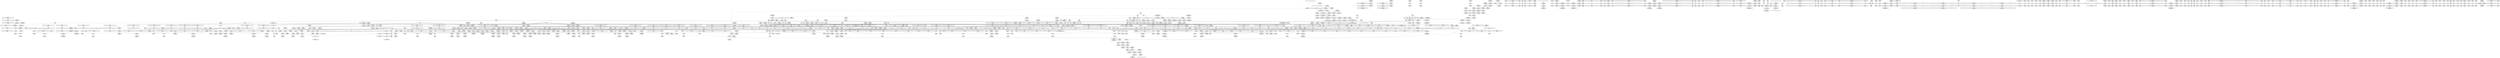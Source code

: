 digraph {
	CE0x582e130 [shape=record,shape=Mrecord,label="{CE0x582e130|i64*_getelementptr_inbounds_(_4_x_i64_,_4_x_i64_*___llvm_gcov_ctr135,_i64_0,_i64_3)|*Constant*|*SummSource*}"]
	CE0x581e8f0 [shape=record,shape=Mrecord,label="{CE0x581e8f0|get_current:tmp3|*SummSink*}"]
	CE0x58b2360 [shape=record,shape=Mrecord,label="{CE0x58b2360|rcu_lock_release:tmp|*SummSource*}"]
	CE0x587c0e0 [shape=record,shape=Mrecord,label="{CE0x587c0e0|__rcu_read_lock:tmp5|include/linux/rcupdate.h,239|*SummSink*}"]
	CE0x588d6a0 [shape=record,shape=Mrecord,label="{CE0x588d6a0|_ret_void,_!dbg_!27717|include/linux/rcupdate.h,424|*SummSink*}"]
	CE0x5881330 [shape=record,shape=Mrecord,label="{CE0x5881330|rcu_read_unlock:tmp11|include/linux/rcupdate.h,933}"]
	CE0x5899ab0 [shape=record,shape=Mrecord,label="{CE0x5899ab0|i64*_getelementptr_inbounds_(_4_x_i64_,_4_x_i64_*___llvm_gcov_ctr134,_i64_0,_i64_0)|*Constant*}"]
	CE0x583a460 [shape=record,shape=Mrecord,label="{CE0x583a460|_call_void_rcu_lock_acquire(%struct.lockdep_map*_rcu_lock_map)_#10,_!dbg_!27711|include/linux/rcupdate.h,881|*SummSource*}"]
	CE0x58b52c0 [shape=record,shape=Mrecord,label="{CE0x58b52c0|_call_void_mcount()_#3}"]
	CE0x57cf580 [shape=record,shape=Mrecord,label="{CE0x57cf580|selinux_syslog:sw.bb2|*SummSink*}"]
	CE0x57e1820 [shape=record,shape=Mrecord,label="{CE0x57e1820|GLOBAL:task_sid.__warned|Global_var:task_sid.__warned}"]
	CE0x58b4cd0 [shape=record,shape=Mrecord,label="{CE0x58b4cd0|__rcu_read_unlock:do.end|*SummSource*}"]
	CE0x5877df0 [shape=record,shape=Mrecord,label="{CE0x5877df0|i64*_getelementptr_inbounds_(_4_x_i64_,_4_x_i64_*___llvm_gcov_ctr128,_i64_0,_i64_3)|*Constant*|*SummSink*}"]
	CE0x57e04d0 [shape=record,shape=Mrecord,label="{CE0x57e04d0|selinux_syslog:call1|security/selinux/hooks.c,2056|*SummSource*}"]
	CE0x5872740 [shape=record,shape=Mrecord,label="{CE0x5872740|GLOBAL:lockdep_rcu_suspicious|*Constant*}"]
	CE0x583ea00 [shape=record,shape=Mrecord,label="{CE0x583ea00|rcu_read_unlock:tmp2}"]
	CE0x5896890 [shape=record,shape=Mrecord,label="{CE0x5896890|rcu_lock_release:tmp1}"]
	CE0x5888400 [shape=record,shape=Mrecord,label="{CE0x5888400|rcu_read_unlock:tmp20|include/linux/rcupdate.h,933}"]
	CE0x5826750 [shape=record,shape=Mrecord,label="{CE0x5826750|i64_6|*Constant*}"]
	CE0x5890540 [shape=record,shape=Mrecord,label="{CE0x5890540|i64*_getelementptr_inbounds_(_4_x_i64_,_4_x_i64_*___llvm_gcov_ctr133,_i64_0,_i64_0)|*Constant*|*SummSource*}"]
	CE0x5867730 [shape=record,shape=Mrecord,label="{CE0x5867730|rcu_read_lock:tmp5|include/linux/rcupdate.h,882|*SummSink*}"]
	CE0x581e9b0 [shape=record,shape=Mrecord,label="{CE0x581e9b0|_call_void_mcount()_#3}"]
	CE0x5871970 [shape=record,shape=Mrecord,label="{CE0x5871970|rcu_read_lock:tmp18|include/linux/rcupdate.h,882|*SummSource*}"]
	CE0x57fcc70 [shape=record,shape=Mrecord,label="{CE0x57fcc70|i64_ptrtoint_(i8*_blockaddress(_rcu_lock_acquire,_%__here)_to_i64)|*Constant*|*SummSink*}"]
	CE0x5803780 [shape=record,shape=Mrecord,label="{CE0x5803780|i64_1|*Constant*}"]
	CE0x589f890 [shape=record,shape=Mrecord,label="{CE0x589f890|rcu_lock_acquire:tmp7|*SummSource*}"]
	CE0x5822d50 [shape=record,shape=Mrecord,label="{CE0x5822d50|task_sid:tmp14|security/selinux/hooks.c,208|*SummSink*}"]
	CE0x57e8550 [shape=record,shape=Mrecord,label="{CE0x57e8550|i64*_getelementptr_inbounds_(_17_x_i64_,_17_x_i64_*___llvm_gcov_ctr156,_i64_0,_i64_15)|*Constant*|*SummSource*}"]
	CE0x58281a0 [shape=record,shape=Mrecord,label="{CE0x58281a0|rcu_read_lock:entry}"]
	CE0x582ba00 [shape=record,shape=Mrecord,label="{CE0x582ba00|task_sid:tmp21|security/selinux/hooks.c,208|*SummSource*}"]
	CE0x58b5af0 [shape=record,shape=Mrecord,label="{CE0x58b5af0|__preempt_count_sub:tmp6|./arch/x86/include/asm/preempt.h,78|*SummSource*}"]
	CE0x58747b0 [shape=record,shape=Mrecord,label="{CE0x58747b0|cred_sid:bb|*SummSource*}"]
	CE0x57c4c00 [shape=record,shape=Mrecord,label="{CE0x57c4c00|i32_5|*Constant*}"]
	CE0x5800160 [shape=record,shape=Mrecord,label="{CE0x5800160|task_sid:call7|security/selinux/hooks.c,208|*SummSink*}"]
	CE0x57eb8a0 [shape=record,shape=Mrecord,label="{CE0x57eb8a0|task_has_system:tsk|Function::task_has_system&Arg::tsk::}"]
	CE0x57ddf00 [shape=record,shape=Mrecord,label="{CE0x57ddf00|i64**_getelementptr_inbounds_(_4_x_i64*_,_4_x_i64*_*___llvm_gcda_edge_table157,_i64_0,_i64_2)|*Constant*|*SummSource*}"]
	CE0x57f9330 [shape=record,shape=Mrecord,label="{CE0x57f9330|__llvm_gcov_indirect_counter_increment:bb4}"]
	CE0x588feb0 [shape=record,shape=Mrecord,label="{CE0x588feb0|GLOBAL:lock_acquire|*Constant*|*SummSink*}"]
	CE0x5849330 [shape=record,shape=Mrecord,label="{CE0x5849330|_call_void_mcount()_#3|*SummSink*}"]
	CE0x57c4340 [shape=record,shape=Mrecord,label="{CE0x57c4340|selinux_syslog:type|Function::selinux_syslog&Arg::type::|*SummSource*}"]
	CE0x57d1330 [shape=record,shape=Mrecord,label="{CE0x57d1330|__llvm_gcov_indirect_counter_increment:tmp3|*SummSource*}"]
	CE0x57f4b10 [shape=record,shape=Mrecord,label="{CE0x57f4b10|selinux_syslog:tmp2|security/selinux/hooks.c,2056}"]
	CE0x57f2330 [shape=record,shape=Mrecord,label="{CE0x57f2330|_ret_%struct.task_struct*_%tmp4,_!dbg_!27714|./arch/x86/include/asm/current.h,14|*SummSource*}"]
	CE0x5843090 [shape=record,shape=Mrecord,label="{CE0x5843090|_call_void_mcount()_#3|*SummSource*}"]
	CE0x57d4660 [shape=record,shape=Mrecord,label="{CE0x57d4660|%struct.common_audit_data*_null|*Constant*|*SummSource*}"]
	CE0x57d9d00 [shape=record,shape=Mrecord,label="{CE0x57d9d00|i64**_getelementptr_inbounds_(_4_x_i64*_,_4_x_i64*_*___llvm_gcda_edge_table157,_i64_0,_i64_2)|*Constant*}"]
	CE0x5868b00 [shape=record,shape=Mrecord,label="{CE0x5868b00|i64*_getelementptr_inbounds_(_4_x_i64_,_4_x_i64_*___llvm_gcov_ctr128,_i64_0,_i64_2)|*Constant*}"]
	CE0x5844dd0 [shape=record,shape=Mrecord,label="{CE0x5844dd0|task_sid:tmp10|security/selinux/hooks.c,208|*SummSink*}"]
	CE0x57f79d0 [shape=record,shape=Mrecord,label="{CE0x57f79d0|i64*_getelementptr_inbounds_(_2_x_i64_,_2_x_i64_*___llvm_gcov_ctr159,_i64_0,_i64_1)|*Constant*|*SummSource*}"]
	CE0x58b45b0 [shape=record,shape=Mrecord,label="{CE0x58b45b0|i64*_getelementptr_inbounds_(_4_x_i64_,_4_x_i64_*___llvm_gcov_ctr133,_i64_0,_i64_3)|*Constant*|*SummSource*}"]
	CE0x58b2690 [shape=record,shape=Mrecord,label="{CE0x58b2690|__rcu_read_unlock:tmp1}"]
	CE0x57fd9b0 [shape=record,shape=Mrecord,label="{CE0x57fd9b0|task_sid:tmp23|security/selinux/hooks.c,208|*SummSink*}"]
	CE0x57ff560 [shape=record,shape=Mrecord,label="{CE0x57ff560|task_sid:tmp26|security/selinux/hooks.c,208|*SummSink*}"]
	CE0x5844630 [shape=record,shape=Mrecord,label="{CE0x5844630|rcu_read_lock:tobool|include/linux/rcupdate.h,882}"]
	CE0x57cff70 [shape=record,shape=Mrecord,label="{CE0x57cff70|_ret_%struct.task_struct*_%tmp4,_!dbg_!27714|./arch/x86/include/asm/current.h,14|*SummSink*}"]
	CE0x5828750 [shape=record,shape=Mrecord,label="{CE0x5828750|task_has_system:tmp3}"]
	CE0x5886910 [shape=record,shape=Mrecord,label="{CE0x5886910|rcu_read_unlock:tmp16|include/linux/rcupdate.h,933|*SummSink*}"]
	CE0x587e500 [shape=record,shape=Mrecord,label="{CE0x587e500|rcu_read_unlock:land.lhs.true}"]
	CE0x587c480 [shape=record,shape=Mrecord,label="{CE0x587c480|rcu_read_unlock:tmp|*SummSink*}"]
	CE0x583d4e0 [shape=record,shape=Mrecord,label="{CE0x583d4e0|_call_void_rcu_read_lock()_#10,_!dbg_!27712|security/selinux/hooks.c,207|*SummSource*}"]
	CE0x5801d20 [shape=record,shape=Mrecord,label="{CE0x5801d20|task_sid:real_cred|security/selinux/hooks.c,208|*SummSource*}"]
	CE0x583ffe0 [shape=record,shape=Mrecord,label="{CE0x583ffe0|GLOBAL:task_sid|*Constant*|*SummSource*}"]
	CE0x4f47130 [shape=record,shape=Mrecord,label="{CE0x4f47130|%struct.task_struct*_(%struct.task_struct**)*_asm_movq_%gs:$_1:P_,$0_,_r,im,_dirflag_,_fpsr_,_flags_}"]
	CE0x583b280 [shape=record,shape=Mrecord,label="{CE0x583b280|task_sid:call|security/selinux/hooks.c,208|*SummSource*}"]
	CE0x58e8180 [shape=record,shape=Mrecord,label="{CE0x58e8180|i64*_getelementptr_inbounds_(_4_x_i64_,_4_x_i64_*___llvm_gcov_ctr129,_i64_0,_i64_1)|*Constant*|*SummSink*}"]
	CE0x5861420 [shape=record,shape=Mrecord,label="{CE0x5861420|i64*_getelementptr_inbounds_(_4_x_i64_,_4_x_i64_*___llvm_gcov_ctr135,_i64_0,_i64_1)|*Constant*|*SummSource*}"]
	CE0x58440b0 [shape=record,shape=Mrecord,label="{CE0x58440b0|i64_5|*Constant*|*SummSink*}"]
	CE0x582e230 [shape=record,shape=Mrecord,label="{CE0x582e230|i64*_getelementptr_inbounds_(_4_x_i64_,_4_x_i64_*___llvm_gcov_ctr129,_i64_0,_i64_1)|*Constant*|*SummSource*}"]
	CE0x586cce0 [shape=record,shape=Mrecord,label="{CE0x586cce0|rcu_read_unlock:tmp12|include/linux/rcupdate.h,933|*SummSource*}"]
	CE0x58a41c0 [shape=record,shape=Mrecord,label="{CE0x58a41c0|__preempt_count_sub:do.body}"]
	CE0x5803510 [shape=record,shape=Mrecord,label="{CE0x5803510|__llvm_gcov_indirect_counter_increment:tmp5|*SummSource*}"]
	CE0x5823cd0 [shape=record,shape=Mrecord,label="{CE0x5823cd0|i32_22|*Constant*|*SummSink*}"]
	CE0x57ec370 [shape=record,shape=Mrecord,label="{CE0x57ec370|get_current:bb|*SummSink*}"]
	CE0x5842260 [shape=record,shape=Mrecord,label="{CE0x5842260|task_sid:tmp5|security/selinux/hooks.c,208|*SummSource*}"]
	CE0x58b4960 [shape=record,shape=Mrecord,label="{CE0x58b4960|__rcu_read_unlock:do.end|*SummSink*}"]
	CE0x588dea0 [shape=record,shape=Mrecord,label="{CE0x588dea0|GLOBAL:__rcu_read_unlock|*Constant*|*SummSource*}"]
	CE0x5840d90 [shape=record,shape=Mrecord,label="{CE0x5840d90|i64*_getelementptr_inbounds_(_11_x_i64_,_11_x_i64_*___llvm_gcov_ctr127,_i64_0,_i64_1)|*Constant*}"]
	CE0x588e0e0 [shape=record,shape=Mrecord,label="{CE0x588e0e0|__rcu_read_unlock:entry|*SummSink*}"]
	CE0x5843f60 [shape=record,shape=Mrecord,label="{CE0x5843f60|i64_5|*Constant*}"]
	CE0x5870ce0 [shape=record,shape=Mrecord,label="{CE0x5870ce0|i64*_getelementptr_inbounds_(_11_x_i64_,_11_x_i64_*___llvm_gcov_ctr127,_i64_0,_i64_9)|*Constant*|*SummSink*}"]
	CE0x588a080 [shape=record,shape=Mrecord,label="{CE0x588a080|_call_void_lockdep_rcu_suspicious(i8*_getelementptr_inbounds_(_25_x_i8_,_25_x_i8_*_.str45,_i32_0,_i32_0),_i32_934,_i8*_getelementptr_inbounds_(_44_x_i8_,_44_x_i8_*_.str47,_i32_0,_i32_0))_#10,_!dbg_!27726|include/linux/rcupdate.h,933|*SummSource*}"]
	CE0x57e9fd0 [shape=record,shape=Mrecord,label="{CE0x57e9fd0|_ret_i32_%call7,_!dbg_!27749|security/selinux/hooks.c,210|*SummSource*}"]
	CE0x57de8e0 [shape=record,shape=Mrecord,label="{CE0x57de8e0|rcu_lock_acquire:bb|*SummSource*}"]
	CE0x57e3ce0 [shape=record,shape=Mrecord,label="{CE0x57e3ce0|GLOBAL:rcu_lock_map|Global_var:rcu_lock_map|*SummSource*}"]
	CE0x587bca0 [shape=record,shape=Mrecord,label="{CE0x587bca0|rcu_read_unlock:tmp3|*SummSource*}"]
	CE0x58e41b0 [shape=record,shape=Mrecord,label="{CE0x58e41b0|_call_void_mcount()_#3|*SummSink*}"]
	CE0x58bab20 [shape=record,shape=Mrecord,label="{CE0x58bab20|__preempt_count_sub:tmp2}"]
	CE0x5889550 [shape=record,shape=Mrecord,label="{CE0x5889550|rcu_read_unlock:tmp17|include/linux/rcupdate.h,933|*SummSource*}"]
	CE0x5872530 [shape=record,shape=Mrecord,label="{CE0x5872530|_call_void_lockdep_rcu_suspicious(i8*_getelementptr_inbounds_(_25_x_i8_,_25_x_i8_*_.str45,_i32_0,_i32_0),_i32_883,_i8*_getelementptr_inbounds_(_42_x_i8_,_42_x_i8_*_.str46,_i32_0,_i32_0))_#10,_!dbg_!27728|include/linux/rcupdate.h,882|*SummSink*}"]
	CE0x588f210 [shape=record,shape=Mrecord,label="{CE0x588f210|i64*_getelementptr_inbounds_(_4_x_i64_,_4_x_i64_*___llvm_gcov_ctr133,_i64_0,_i64_1)|*Constant*|*SummSource*}"]
	CE0x5864c30 [shape=record,shape=Mrecord,label="{CE0x5864c30|rcu_read_lock:tmp4|include/linux/rcupdate.h,882|*SummSink*}"]
	CE0x587b030 [shape=record,shape=Mrecord,label="{CE0x587b030|__rcu_read_lock:tmp6|include/linux/rcupdate.h,240|*SummSource*}"]
	CE0x58029c0 [shape=record,shape=Mrecord,label="{CE0x58029c0|task_sid:tmp13|security/selinux/hooks.c,208|*SummSource*}"]
	CE0x57fe770 [shape=record,shape=Mrecord,label="{CE0x57fe770|task_sid:tmp25|security/selinux/hooks.c,208|*SummSource*}"]
	CE0x589f110 [shape=record,shape=Mrecord,label="{CE0x589f110|rcu_lock_acquire:tmp6}"]
	CE0x5872f80 [shape=record,shape=Mrecord,label="{CE0x5872f80|rcu_read_lock:tmp20|include/linux/rcupdate.h,882|*SummSource*}"]
	CE0x57e02e0 [shape=record,shape=Mrecord,label="{CE0x57e02e0|i32_3|*Constant*}"]
	CE0x57e1b70 [shape=record,shape=Mrecord,label="{CE0x57e1b70|rcu_lock_acquire:map|Function::rcu_lock_acquire&Arg::map::|*SummSource*}"]
	CE0x5840fa0 [shape=record,shape=Mrecord,label="{CE0x5840fa0|i64_1|*Constant*}"]
	CE0x5895c20 [shape=record,shape=Mrecord,label="{CE0x5895c20|rcu_lock_acquire:tmp4|include/linux/rcupdate.h,418|*SummSink*}"]
	CE0x588d030 [shape=record,shape=Mrecord,label="{CE0x588d030|rcu_lock_release:map|Function::rcu_lock_release&Arg::map::|*SummSource*}"]
	CE0x5849230 [shape=record,shape=Mrecord,label="{CE0x5849230|_call_void_mcount()_#3|*SummSource*}"]
	CE0x5839b40 [shape=record,shape=Mrecord,label="{CE0x5839b40|task_sid:tmp3|*SummSource*}"]
	CE0x57e4cb0 [shape=record,shape=Mrecord,label="{CE0x57e4cb0|task_sid:tmp16|security/selinux/hooks.c,208|*SummSource*}"]
	CE0x5844870 [shape=record,shape=Mrecord,label="{CE0x5844870|rcu_read_lock:tobool|include/linux/rcupdate.h,882|*SummSource*}"]
	CE0x5825b10 [shape=record,shape=Mrecord,label="{CE0x5825b10|i64*_getelementptr_inbounds_(_2_x_i64_,_2_x_i64_*___llvm_gcov_ctr98,_i64_0,_i64_0)|*Constant*|*SummSource*}"]
	CE0x57e65e0 [shape=record,shape=Mrecord,label="{CE0x57e65e0|task_sid:do.end6|*SummSink*}"]
	CE0x587f120 [shape=record,shape=Mrecord,label="{CE0x587f120|__preempt_count_add:entry|*SummSource*}"]
	CE0x581bb60 [shape=record,shape=Mrecord,label="{CE0x581bb60|rcu_read_lock:tmp}"]
	CE0x5862970 [shape=record,shape=Mrecord,label="{CE0x5862970|rcu_read_unlock:tmp8|include/linux/rcupdate.h,933|*SummSink*}"]
	CE0x587e5f0 [shape=record,shape=Mrecord,label="{CE0x587e5f0|rcu_read_unlock:land.lhs.true|*SummSource*}"]
	CE0x58b7da0 [shape=record,shape=Mrecord,label="{CE0x58b7da0|__preempt_count_add:tmp4|./arch/x86/include/asm/preempt.h,72|*SummSource*}"]
	CE0x5877640 [shape=record,shape=Mrecord,label="{CE0x5877640|rcu_read_unlock:tmp2|*SummSink*}"]
	CE0x58494b0 [shape=record,shape=Mrecord,label="{CE0x58494b0|task_sid:tmp6|security/selinux/hooks.c,208|*SummSink*}"]
	CE0x581e4b0 [shape=record,shape=Mrecord,label="{CE0x581e4b0|task_sid:tmp11|security/selinux/hooks.c,208|*SummSource*}"]
	CE0x588f750 [shape=record,shape=Mrecord,label="{CE0x588f750|__rcu_read_unlock:tmp7|include/linux/rcupdate.h,245|*SummSink*}"]
	CE0x582cf20 [shape=record,shape=Mrecord,label="{CE0x582cf20|i64*_getelementptr_inbounds_(_4_x_i64_,_4_x_i64_*___llvm_gcov_ctr135,_i64_0,_i64_2)|*Constant*|*SummSource*}"]
	CE0x58a0500 [shape=record,shape=Mrecord,label="{CE0x58a0500|rcu_lock_release:bb}"]
	CE0x5895400 [shape=record,shape=Mrecord,label="{CE0x5895400|_call_void_lock_acquire(%struct.lockdep_map*_%map,_i32_0,_i32_0,_i32_2,_i32_0,_%struct.lockdep_map*_null,_i64_ptrtoint_(i8*_blockaddress(_rcu_lock_acquire,_%__here)_to_i64))_#10,_!dbg_!27716|include/linux/rcupdate.h,418}"]
	CE0x58b13a0 [shape=record,shape=Mrecord,label="{CE0x58b13a0|i64*_getelementptr_inbounds_(_4_x_i64_,_4_x_i64_*___llvm_gcov_ctr129,_i64_0,_i64_3)|*Constant*|*SummSource*}"]
	CE0x5889850 [shape=record,shape=Mrecord,label="{CE0x5889850|rcu_read_unlock:tmp18|include/linux/rcupdate.h,933}"]
	CE0x5843420 [shape=record,shape=Mrecord,label="{CE0x5843420|_call_void_mcount()_#3|*SummSink*}"]
	CE0x57e2bc0 [shape=record,shape=Mrecord,label="{CE0x57e2bc0|rcu_read_lock:tmp2|*SummSource*}"]
	CE0x5887990 [shape=record,shape=Mrecord,label="{CE0x5887990|i64*_getelementptr_inbounds_(_11_x_i64_,_11_x_i64_*___llvm_gcov_ctr132,_i64_0,_i64_9)|*Constant*|*SummSource*}"]
	CE0x580a110 [shape=record,shape=Mrecord,label="{CE0x580a110|__llvm_gcov_indirect_counter_increment:counters|Function::__llvm_gcov_indirect_counter_increment&Arg::counters::}"]
	CE0x588e070 [shape=record,shape=Mrecord,label="{CE0x588e070|__rcu_read_unlock:entry|*SummSource*}"]
	CE0x58751a0 [shape=record,shape=Mrecord,label="{CE0x58751a0|rcu_read_unlock:tmp15|include/linux/rcupdate.h,933|*SummSink*}"]
	CE0x58370a0 [shape=record,shape=Mrecord,label="{CE0x58370a0|i8*_getelementptr_inbounds_(_25_x_i8_,_25_x_i8_*_.str3,_i32_0,_i32_0)|*Constant*|*SummSink*}"]
	CE0x57d2950 [shape=record,shape=Mrecord,label="{CE0x57d2950|0:_i32,_4:_i32,_8:_i32,_12:_i32,_:_CMRE_4,8_|*MultipleSource*|security/selinux/hooks.c,196|security/selinux/hooks.c,197|*LoadInst*|security/selinux/hooks.c,196}"]
	CE0x587f790 [shape=record,shape=Mrecord,label="{CE0x587f790|i64*_getelementptr_inbounds_(_4_x_i64_,_4_x_i64_*___llvm_gcov_ctr128,_i64_0,_i64_0)|*Constant*|*SummSink*}"]
	CE0x5881770 [shape=record,shape=Mrecord,label="{CE0x5881770|rcu_read_unlock:tmp11|include/linux/rcupdate.h,933|*SummSink*}"]
	CE0x589aa50 [shape=record,shape=Mrecord,label="{CE0x589aa50|__preempt_count_add:tmp6|./arch/x86/include/asm/preempt.h,73|*SummSink*}"]
	CE0x58248a0 [shape=record,shape=Mrecord,label="{CE0x58248a0|_ret_void,_!dbg_!27735|include/linux/rcupdate.h,938|*SummSink*}"]
	CE0x582d5a0 [shape=record,shape=Mrecord,label="{CE0x582d5a0|__preempt_count_sub:tmp1}"]
	CE0x58b7e10 [shape=record,shape=Mrecord,label="{CE0x58b7e10|__preempt_count_add:tmp4|./arch/x86/include/asm/preempt.h,72|*SummSink*}"]
	CE0x581ce40 [shape=record,shape=Mrecord,label="{CE0x581ce40|task_sid:tobool4|security/selinux/hooks.c,208}"]
	CE0x6368590 [shape=record,shape=Mrecord,label="{CE0x6368590|_ret_i32_%call1,_!dbg_!27716|security/selinux/hooks.c,1594}"]
	CE0x5896a50 [shape=record,shape=Mrecord,label="{CE0x5896a50|rcu_lock_release:tmp1|*SummSource*}"]
	CE0x587df00 [shape=record,shape=Mrecord,label="{CE0x587df00|rcu_read_unlock:tmp4|include/linux/rcupdate.h,933|*SummSource*}"]
	CE0x5835c50 [shape=record,shape=Mrecord,label="{CE0x5835c50|GLOBAL:lock_release|*Constant*}"]
	CE0x58b46d0 [shape=record,shape=Mrecord,label="{CE0x58b46d0|rcu_lock_release:tmp6}"]
	CE0x57c4aa0 [shape=record,shape=Mrecord,label="{CE0x57c4aa0|i32_8|*Constant*|*SummSource*}"]
	CE0x582bf40 [shape=record,shape=Mrecord,label="{CE0x582bf40|task_sid:tmp23|security/selinux/hooks.c,208}"]
	CE0x5822c70 [shape=record,shape=Mrecord,label="{CE0x5822c70|i64_6|*Constant*|*SummSink*}"]
	CE0x57f9f60 [shape=record,shape=Mrecord,label="{CE0x57f9f60|selinux_syslog:call4|security/selinux/hooks.c,2062|*SummSink*}"]
	CE0x588d200 [shape=record,shape=Mrecord,label="{CE0x588d200|GLOBAL:__rcu_read_unlock|*Constant*}"]
	CE0x5848ec0 [shape=record,shape=Mrecord,label="{CE0x5848ec0|_call_void_lockdep_rcu_suspicious(i8*_getelementptr_inbounds_(_25_x_i8_,_25_x_i8_*_.str3,_i32_0,_i32_0),_i32_208,_i8*_getelementptr_inbounds_(_41_x_i8_,_41_x_i8_*_.str44,_i32_0,_i32_0))_#10,_!dbg_!27732|security/selinux/hooks.c,208|*SummSource*}"]
	CE0x58b7d30 [shape=record,shape=Mrecord,label="{CE0x58b7d30|__preempt_count_add:tmp4|./arch/x86/include/asm/preempt.h,72}"]
	CE0x57e9a40 [shape=record,shape=Mrecord,label="{CE0x57e9a40|task_sid:entry|*SummSink*}"]
	CE0x57e3140 [shape=record,shape=Mrecord,label="{CE0x57e3140|task_sid:tmp6|security/selinux/hooks.c,208}"]
	CE0x58b63f0 [shape=record,shape=Mrecord,label="{CE0x58b63f0|rcu_lock_release:tmp4|include/linux/rcupdate.h,423|*SummSink*}"]
	CE0x582acf0 [shape=record,shape=Mrecord,label="{CE0x582acf0|i64*_getelementptr_inbounds_(_2_x_i64_,_2_x_i64_*___llvm_gcov_ctr159,_i64_0,_i64_0)|*Constant*}"]
	CE0x588f4b0 [shape=record,shape=Mrecord,label="{CE0x588f4b0|__rcu_read_unlock:tmp7|include/linux/rcupdate.h,245}"]
	CE0x57dcc90 [shape=record,shape=Mrecord,label="{CE0x57dcc90|i32_7|*Constant*}"]
	CE0x57c2e40 [shape=record,shape=Mrecord,label="{CE0x57c2e40|COLLAPSED:_GCMRE___llvm_gcov_ctr126_internal_global_13_x_i64_zeroinitializer:_elem_0:default:}"]
	CE0x58e6750 [shape=record,shape=Mrecord,label="{CE0x58e6750|_call_void_mcount()_#3|*SummSource*}"]
	CE0x58b8760 [shape=record,shape=Mrecord,label="{CE0x58b8760|i64*_getelementptr_inbounds_(_4_x_i64_,_4_x_i64_*___llvm_gcov_ctr134,_i64_0,_i64_3)|*Constant*}"]
	CE0x57f64a0 [shape=record,shape=Mrecord,label="{CE0x57f64a0|rcu_read_lock:tmp10|include/linux/rcupdate.h,882|*SummSource*}"]
	CE0x5868ec0 [shape=record,shape=Mrecord,label="{CE0x5868ec0|rcu_read_lock:tmp8|include/linux/rcupdate.h,882|*SummSource*}"]
	CE0x587b0a0 [shape=record,shape=Mrecord,label="{CE0x587b0a0|__rcu_read_lock:tmp6|include/linux/rcupdate.h,240|*SummSink*}"]
	CE0x5801720 [shape=record,shape=Mrecord,label="{CE0x5801720|task_sid:tmp4|*LoadInst*|security/selinux/hooks.c,208|*SummSink*}"]
	CE0x57d6c70 [shape=record,shape=Mrecord,label="{CE0x57d6c70|avc_has_perm:tsid|Function::avc_has_perm&Arg::tsid::|*SummSource*}"]
	CE0x5888610 [shape=record,shape=Mrecord,label="{CE0x5888610|rcu_read_unlock:tmp20|include/linux/rcupdate.h,933|*SummSource*}"]
	CE0x581f1f0 [shape=record,shape=Mrecord,label="{CE0x581f1f0|rcu_read_lock:do.body|*SummSource*}"]
	CE0x5895bb0 [shape=record,shape=Mrecord,label="{CE0x5895bb0|rcu_lock_acquire:tmp4|include/linux/rcupdate.h,418|*SummSource*}"]
	CE0x5869220 [shape=record,shape=Mrecord,label="{CE0x5869220|rcu_read_lock:tmp8|include/linux/rcupdate.h,882|*SummSink*}"]
	CE0x5872200 [shape=record,shape=Mrecord,label="{CE0x5872200|i8*_getelementptr_inbounds_(_25_x_i8_,_25_x_i8_*_.str45,_i32_0,_i32_0)|*Constant*|*SummSink*}"]
	CE0x5882f60 [shape=record,shape=Mrecord,label="{CE0x5882f60|rcu_read_unlock:if.then}"]
	CE0x57d1cb0 [shape=record,shape=Mrecord,label="{CE0x57d1cb0|i32_5|*Constant*|*SummSink*}"]
	CE0x57d46d0 [shape=record,shape=Mrecord,label="{CE0x57d46d0|%struct.common_audit_data*_null|*Constant*|*SummSink*}"]
	CE0x5835700 [shape=record,shape=Mrecord,label="{CE0x5835700|_call_void_lock_release(%struct.lockdep_map*_%map,_i32_1,_i64_ptrtoint_(i8*_blockaddress(_rcu_lock_release,_%__here)_to_i64))_#10,_!dbg_!27716|include/linux/rcupdate.h,423|*SummSource*}"]
	CE0x5828e70 [shape=record,shape=Mrecord,label="{CE0x5828e70|task_sid:tmp4|*LoadInst*|security/selinux/hooks.c,208}"]
	CE0x5837590 [shape=record,shape=Mrecord,label="{CE0x5837590|GLOBAL:lockdep_rcu_suspicious|*Constant*|*SummSink*}"]
	CE0x5878240 [shape=record,shape=Mrecord,label="{CE0x5878240|rcu_read_unlock:tmp13|include/linux/rcupdate.h,933}"]
	CE0x57cedf0 [shape=record,shape=Mrecord,label="{CE0x57cedf0|i32_2|*Constant*}"]
	CE0x58e6860 [shape=record,shape=Mrecord,label="{CE0x58e6860|__preempt_count_add:tmp1}"]
	CE0x57f90f0 [shape=record,shape=Mrecord,label="{CE0x57f90f0|__llvm_gcov_indirect_counter_increment:exit|*SummSource*}"]
	CE0x58270a0 [shape=record,shape=Mrecord,label="{CE0x58270a0|_ret_void,_!dbg_!27735|include/linux/rcupdate.h,884|*SummSink*}"]
	CE0x57e2b50 [shape=record,shape=Mrecord,label="{CE0x57e2b50|rcu_read_lock:tmp2}"]
	CE0x589fb70 [shape=record,shape=Mrecord,label="{CE0x589fb70|i8*_undef|*Constant*|*SummSource*}"]
	CE0x5841560 [shape=record,shape=Mrecord,label="{CE0x5841560|i64*_getelementptr_inbounds_(_2_x_i64_,_2_x_i64_*___llvm_gcov_ctr131,_i64_0,_i64_1)|*Constant*|*SummSource*}"]
	CE0x57e05b0 [shape=record,shape=Mrecord,label="{CE0x57e05b0|task_has_system:entry}"]
	CE0x5883780 [shape=record,shape=Mrecord,label="{CE0x5883780|GLOBAL:rcu_read_unlock.__warned|Global_var:rcu_read_unlock.__warned|*SummSink*}"]
	CE0x58a26f0 [shape=record,shape=Mrecord,label="{CE0x58a26f0|__preempt_count_add:tmp7|./arch/x86/include/asm/preempt.h,73|*SummSink*}"]
	CE0x5843fd0 [shape=record,shape=Mrecord,label="{CE0x5843fd0|i64_5|*Constant*|*SummSource*}"]
	CE0x583ed40 [shape=record,shape=Mrecord,label="{CE0x583ed40|rcu_lock_acquire:entry|*SummSource*}"]
	CE0x57d9730 [shape=record,shape=Mrecord,label="{CE0x57d9730|get_current:tmp4|./arch/x86/include/asm/current.h,14}"]
	CE0x57d6990 [shape=record,shape=Mrecord,label="{CE0x57d6990|__llvm_gcov_indirect_counter_increment:tmp2|*SummSource*}"]
	CE0x57ffbd0 [shape=record,shape=Mrecord,label="{CE0x57ffbd0|task_sid:tmp27|security/selinux/hooks.c,208|*SummSink*}"]
	CE0x5803670 [shape=record,shape=Mrecord,label="{CE0x5803670|__llvm_gcov_indirect_counter_increment:tmp5|*SummSink*}"]
	CE0x57f6000 [shape=record,shape=Mrecord,label="{CE0x57f6000|rcu_read_lock:tmp9|include/linux/rcupdate.h,882|*SummSource*}"]
	CE0x58230b0 [shape=record,shape=Mrecord,label="{CE0x58230b0|task_sid:tmp14|security/selinux/hooks.c,208}"]
	CE0x583cc30 [shape=record,shape=Mrecord,label="{CE0x583cc30|get_current:tmp|*SummSource*}"]
	CE0x588d850 [shape=record,shape=Mrecord,label="{CE0x588d850|_call_void___rcu_read_unlock()_#10,_!dbg_!27734|include/linux/rcupdate.h,937|*SummSource*}"]
	CE0x58bbad0 [shape=record,shape=Mrecord,label="{CE0x58bbad0|i64*_getelementptr_inbounds_(_4_x_i64_,_4_x_i64_*___llvm_gcov_ctr134,_i64_0,_i64_3)|*Constant*|*SummSource*}"]
	CE0x57d1680 [shape=record,shape=Mrecord,label="{CE0x57d1680|GLOBAL:__llvm_gcov_indirect_counter_increment|*Constant*|*SummSink*}"]
	CE0x5802c80 [shape=record,shape=Mrecord,label="{CE0x5802c80|i64*_getelementptr_inbounds_(_11_x_i64_,_11_x_i64_*___llvm_gcov_ctr132,_i64_0,_i64_1)|*Constant*|*SummSource*}"]
	CE0x57e22a0 [shape=record,shape=Mrecord,label="{CE0x57e22a0|i64_0|*Constant*|*SummSink*}"]
	CE0x57d5a60 [shape=record,shape=Mrecord,label="{CE0x57d5a60|_ret_void|*SummSink*}"]
	CE0x586c530 [shape=record,shape=Mrecord,label="{CE0x586c530|i64_6|*Constant*}"]
	CE0x57e74f0 [shape=record,shape=Mrecord,label="{CE0x57e74f0|__llvm_gcov_indirect_counter_increment:entry|*SummSink*}"]
	CE0x57d9680 [shape=record,shape=Mrecord,label="{CE0x57d9680|i64**_getelementptr_inbounds_(_4_x_i64*_,_4_x_i64*_*___llvm_gcda_edge_table157,_i64_0,_i64_3)|*Constant*|*SummSource*}"]
	CE0x58909b0 [shape=record,shape=Mrecord,label="{CE0x58909b0|__rcu_read_lock:tmp2}"]
	CE0x58603b0 [shape=record,shape=Mrecord,label="{CE0x58603b0|__rcu_read_unlock:bb}"]
	CE0x58442b0 [shape=record,shape=Mrecord,label="{CE0x58442b0|task_sid:tmp11|security/selinux/hooks.c,208}"]
	CE0x58025c0 [shape=record,shape=Mrecord,label="{CE0x58025c0|task_sid:tmp12|security/selinux/hooks.c,208|*SummSink*}"]
	CE0x582ad60 [shape=record,shape=Mrecord,label="{CE0x582ad60|i64*_getelementptr_inbounds_(_2_x_i64_,_2_x_i64_*___llvm_gcov_ctr159,_i64_0,_i64_0)|*Constant*|*SummSource*}"]
	CE0x57e3670 [shape=record,shape=Mrecord,label="{CE0x57e3670|i64*_getelementptr_inbounds_(_2_x_i64_,_2_x_i64_*___llvm_gcov_ctr131,_i64_0,_i64_0)|*Constant*|*SummSink*}"]
	CE0x57fd660 [shape=record,shape=Mrecord,label="{CE0x57fd660|task_sid:tmp23|security/selinux/hooks.c,208|*SummSource*}"]
	CE0x5824790 [shape=record,shape=Mrecord,label="{CE0x5824790|_ret_void,_!dbg_!27735|include/linux/rcupdate.h,938|*SummSource*}"]
	CE0x58649c0 [shape=record,shape=Mrecord,label="{CE0x58649c0|i64_0|*Constant*}"]
	CE0x5802690 [shape=record,shape=Mrecord,label="{CE0x5802690|task_sid:call3|security/selinux/hooks.c,208}"]
	CE0x57f1c40 [shape=record,shape=Mrecord,label="{CE0x57f1c40|selinux_syslog:tmp5|security/selinux/hooks.c,2062|*SummSink*}"]
	CE0x5827510 [shape=record,shape=Mrecord,label="{CE0x5827510|rcu_read_unlock:if.end}"]
	CE0x57cf6e0 [shape=record,shape=Mrecord,label="{CE0x57cf6e0|i64_1|*Constant*|*SummSource*}"]
	CE0x58478e0 [shape=record,shape=Mrecord,label="{CE0x58478e0|rcu_read_unlock:entry|*SummSource*}"]
	CE0x57f8500 [shape=record,shape=Mrecord,label="{CE0x57f8500|selinux_syslog:tmp11|security/selinux/hooks.c,2073}"]
	CE0x5867230 [shape=record,shape=Mrecord,label="{CE0x5867230|rcu_read_lock:tmp5|include/linux/rcupdate.h,882}"]
	CE0x5825c70 [shape=record,shape=Mrecord,label="{CE0x5825c70|i32_77|*Constant*|*SummSink*}"]
	CE0x57d3d40 [shape=record,shape=Mrecord,label="{CE0x57d3d40|%struct.common_audit_data*_null|*Constant*}"]
	CE0x586d2c0 [shape=record,shape=Mrecord,label="{CE0x586d2c0|rcu_read_lock:tmp13|include/linux/rcupdate.h,882}"]
	CE0x5875e00 [shape=record,shape=Mrecord,label="{CE0x5875e00|rcu_read_unlock:tmp13|include/linux/rcupdate.h,933|*SummSink*}"]
	CE0x58e6e90 [shape=record,shape=Mrecord,label="{CE0x58e6e90|__preempt_count_sub:sub|./arch/x86/include/asm/preempt.h,77|*SummSink*}"]
	CE0x585da80 [shape=record,shape=Mrecord,label="{CE0x585da80|__preempt_count_sub:do.end|*SummSink*}"]
	CE0x5833fe0 [shape=record,shape=Mrecord,label="{CE0x5833fe0|avc_has_perm:entry}"]
	CE0x5828210 [shape=record,shape=Mrecord,label="{CE0x5828210|rcu_read_lock:entry|*SummSource*}"]
	CE0x588e900 [shape=record,shape=Mrecord,label="{CE0x588e900|GLOBAL:rcu_lock_release|*Constant*}"]
	CE0x582c230 [shape=record,shape=Mrecord,label="{CE0x582c230|_ret_i32_%tmp6,_!dbg_!27716|security/selinux/hooks.c,197|*SummSink*}"]
	CE0x57f4c40 [shape=record,shape=Mrecord,label="{CE0x57f4c40|selinux_syslog:tmp2|security/selinux/hooks.c,2056|*SummSource*}"]
	CE0x589fa00 [shape=record,shape=Mrecord,label="{CE0x589fa00|i8*_undef|*Constant*}"]
	CE0x58a81d0 [shape=record,shape=Mrecord,label="{CE0x58a81d0|__preempt_count_add:tmp5|./arch/x86/include/asm/preempt.h,72}"]
	CE0x5864820 [shape=record,shape=Mrecord,label="{CE0x5864820|rcu_read_unlock:tmp6|include/linux/rcupdate.h,933}"]
	CE0x57ef6d0 [shape=record,shape=Mrecord,label="{CE0x57ef6d0|task_has_system:tmp1}"]
	CE0x5882b80 [shape=record,shape=Mrecord,label="{CE0x5882b80|GLOBAL:__preempt_count_add|*Constant*|*SummSink*}"]
	CE0x57d5320 [shape=record,shape=Mrecord,label="{CE0x57d5320|__llvm_gcov_indirect_counter_increment:pred|*SummSink*}"]
	CE0x581c290 [shape=record,shape=Mrecord,label="{CE0x581c290|i64*_getelementptr_inbounds_(_11_x_i64_,_11_x_i64_*___llvm_gcov_ctr127,_i64_0,_i64_0)|*Constant*}"]
	CE0x57cd7f0 [shape=record,shape=Mrecord,label="{CE0x57cd7f0|selinux_syslog:tmp}"]
	CE0x5821940 [shape=record,shape=Mrecord,label="{CE0x5821940|GLOBAL:__rcu_read_lock|*Constant*|*SummSource*}"]
	CE0x5875fb0 [shape=record,shape=Mrecord,label="{CE0x5875fb0|rcu_read_unlock:tmp14|include/linux/rcupdate.h,933}"]
	CE0x57c4290 [shape=record,shape=Mrecord,label="{CE0x57c4290|i32_2|*Constant*|*SummSink*}"]
	CE0x57f1580 [shape=record,shape=Mrecord,label="{CE0x57f1580|selinux_syslog:tmp3|security/selinux/hooks.c,2056|*SummSink*}"]
	CE0x57c8d10 [shape=record,shape=Mrecord,label="{CE0x57c8d10|selinux_syslog:sw.bb}"]
	CE0x4f46fe0 [shape=record,shape=Mrecord,label="{CE0x4f46fe0|GLOBAL:current_task|Global_var:current_task|*SummSource*}"]
	CE0x57e2840 [shape=record,shape=Mrecord,label="{CE0x57e2840|task_sid:land.lhs.true|*SummSink*}"]
	CE0x58874a0 [shape=record,shape=Mrecord,label="{CE0x58874a0|i8*_getelementptr_inbounds_(_44_x_i8_,_44_x_i8_*_.str47,_i32_0,_i32_0)|*Constant*|*SummSource*}"]
	CE0x582d8e0 [shape=record,shape=Mrecord,label="{CE0x582d8e0|__preempt_count_sub:tmp|*SummSink*}"]
	CE0x586e170 [shape=record,shape=Mrecord,label="{CE0x586e170|rcu_read_lock:tmp16|include/linux/rcupdate.h,882}"]
	CE0x5889bd0 [shape=record,shape=Mrecord,label="{CE0x5889bd0|rcu_read_unlock:tmp18|include/linux/rcupdate.h,933|*SummSink*}"]
	CE0x57db960 [shape=record,shape=Mrecord,label="{CE0x57db960|selinux_syslog:call7|security/selinux/hooks.c,2070|*SummSource*}"]
	CE0x5820890 [shape=record,shape=Mrecord,label="{CE0x5820890|i64_3|*Constant*|*SummSink*}"]
	CE0x57ea1e0 [shape=record,shape=Mrecord,label="{CE0x57ea1e0|selinux_syslog:call3|security/selinux/hooks.c,2062|*SummSink*}"]
	CE0x583f0e0 [shape=record,shape=Mrecord,label="{CE0x583f0e0|rcu_read_unlock:tmp7|include/linux/rcupdate.h,933}"]
	CE0x589b640 [shape=record,shape=Mrecord,label="{CE0x589b640|rcu_lock_acquire:indirectgoto|*SummSource*}"]
	CE0x58870c0 [shape=record,shape=Mrecord,label="{CE0x58870c0|i64*_getelementptr_inbounds_(_11_x_i64_,_11_x_i64_*___llvm_gcov_ctr132,_i64_0,_i64_8)|*Constant*|*SummSink*}"]
	CE0x57feac0 [shape=record,shape=Mrecord,label="{CE0x57feac0|task_sid:tmp25|security/selinux/hooks.c,208|*SummSink*}"]
	CE0x588cc90 [shape=record,shape=Mrecord,label="{CE0x588cc90|rcu_lock_release:entry|*SummSource*}"]
	CE0x57cd140 [shape=record,shape=Mrecord,label="{CE0x57cd140|i32_7|*Constant*|*SummSink*}"]
	CE0x586ebc0 [shape=record,shape=Mrecord,label="{CE0x586ebc0|rcu_read_unlock:tmp7|include/linux/rcupdate.h,933|*SummSource*}"]
	CE0x58e71e0 [shape=record,shape=Mrecord,label="{CE0x58e71e0|void_(i32*,_i32,_i32*)*_asm_addl_$1,_%gs:$0_,_*m,ri,*m,_dirflag_,_fpsr_,_flags_}"]
	CE0x58b3ba0 [shape=record,shape=Mrecord,label="{CE0x58b3ba0|__rcu_read_lock:tmp3}"]
	CE0x5868570 [shape=record,shape=Mrecord,label="{CE0x5868570|GLOBAL:__preempt_count_sub|*Constant*}"]
	CE0x5896ba0 [shape=record,shape=Mrecord,label="{CE0x5896ba0|i64*_getelementptr_inbounds_(_4_x_i64_,_4_x_i64_*___llvm_gcov_ctr133,_i64_0,_i64_1)|*Constant*}"]
	CE0x588b510 [shape=record,shape=Mrecord,label="{CE0x588b510|rcu_lock_acquire:tmp1}"]
	CE0x57ccf30 [shape=record,shape=Mrecord,label="{CE0x57ccf30|i64*_getelementptr_inbounds_(_17_x_i64_,_17_x_i64_*___llvm_gcov_ctr156,_i64_0,_i64_12)|*Constant*}"]
	CE0x588dcf0 [shape=record,shape=Mrecord,label="{CE0x588dcf0|GLOBAL:__rcu_read_unlock|*Constant*|*SummSink*}"]
	CE0x58225a0 [shape=record,shape=Mrecord,label="{CE0x58225a0|task_sid:tobool1|security/selinux/hooks.c,208|*SummSink*}"]
	CE0x582b100 [shape=record,shape=Mrecord,label="{CE0x582b100|task_has_system:bb|*SummSink*}"]
	CE0x5820fb0 [shape=record,shape=Mrecord,label="{CE0x5820fb0|i64*_getelementptr_inbounds_(_13_x_i64_,_13_x_i64_*___llvm_gcov_ctr126,_i64_0,_i64_1)|*Constant*}"]
	CE0x57d9e90 [shape=record,shape=Mrecord,label="{CE0x57d9e90|i64*_getelementptr_inbounds_(_17_x_i64_,_17_x_i64_*___llvm_gcov_ctr156,_i64_0,_i64_13)|*Constant*}"]
	CE0x587cfd0 [shape=record,shape=Mrecord,label="{CE0x587cfd0|rcu_read_unlock:call|include/linux/rcupdate.h,933|*SummSource*}"]
	CE0x587e9a0 [shape=record,shape=Mrecord,label="{CE0x587e9a0|__preempt_count_add:val|Function::__preempt_count_add&Arg::val::|*SummSource*}"]
	CE0x57e7090 [shape=record,shape=Mrecord,label="{CE0x57e7090|GLOBAL:get_current|*Constant*|*SummSource*}"]
	CE0x58a4300 [shape=record,shape=Mrecord,label="{CE0x58a4300|__preempt_count_sub:do.end}"]
	CE0x58973d0 [shape=record,shape=Mrecord,label="{CE0x58973d0|i64*_getelementptr_inbounds_(_4_x_i64_,_4_x_i64_*___llvm_gcov_ctr130,_i64_0,_i64_0)|*Constant*}"]
	CE0x57e3eb0 [shape=record,shape=Mrecord,label="{CE0x57e3eb0|rcu_lock_acquire:map|Function::rcu_lock_acquire&Arg::map::}"]
	CE0x57d6230 [shape=record,shape=Mrecord,label="{CE0x57d6230|GLOBAL:rcu_read_lock|*Constant*|*SummSource*}"]
	CE0x587a600 [shape=record,shape=Mrecord,label="{CE0x587a600|rcu_read_unlock:tmp9|include/linux/rcupdate.h,933|*SummSink*}"]
	CE0x5839bb0 [shape=record,shape=Mrecord,label="{CE0x5839bb0|task_sid:tmp3|*SummSink*}"]
	CE0x589f180 [shape=record,shape=Mrecord,label="{CE0x589f180|i64*_getelementptr_inbounds_(_4_x_i64_,_4_x_i64_*___llvm_gcov_ctr130,_i64_0,_i64_3)|*Constant*|*SummSink*}"]
	CE0x57cdb60 [shape=record,shape=Mrecord,label="{CE0x57cdb60|i32_8|*Constant*|*SummSink*}"]
	CE0x58b22f0 [shape=record,shape=Mrecord,label="{CE0x58b22f0|COLLAPSED:_GCMRE___llvm_gcov_ctr133_internal_global_4_x_i64_zeroinitializer:_elem_0:default:}"]
	CE0x587a7a0 [shape=record,shape=Mrecord,label="{CE0x587a7a0|rcu_read_unlock:tmp10|include/linux/rcupdate.h,933|*SummSource*}"]
	CE0x57fe270 [shape=record,shape=Mrecord,label="{CE0x57fe270|i64*_getelementptr_inbounds_(_13_x_i64_,_13_x_i64_*___llvm_gcov_ctr126,_i64_0,_i64_11)|*Constant*|*SummSource*}"]
	CE0x5871420 [shape=record,shape=Mrecord,label="{CE0x5871420|rcu_read_lock:tmp17|include/linux/rcupdate.h,882|*SummSource*}"]
	CE0x58b0ae0 [shape=record,shape=Mrecord,label="{CE0x58b0ae0|rcu_lock_release:__here|*SummSink*}"]
	CE0x58b4840 [shape=record,shape=Mrecord,label="{CE0x58b4840|__rcu_read_unlock:do.end}"]
	CE0x5862740 [shape=record,shape=Mrecord,label="{CE0x5862740|_call_void_rcu_lock_acquire(%struct.lockdep_map*_rcu_lock_map)_#10,_!dbg_!27711|include/linux/rcupdate.h,881}"]
	CE0x589b0b0 [shape=record,shape=Mrecord,label="{CE0x589b0b0|rcu_lock_acquire:tmp5|include/linux/rcupdate.h,418}"]
	CE0x587e6c0 [shape=record,shape=Mrecord,label="{CE0x587e6c0|rcu_read_unlock:land.lhs.true|*SummSink*}"]
	CE0x5807d70 [shape=record,shape=Mrecord,label="{CE0x5807d70|i64**_getelementptr_inbounds_(_4_x_i64*_,_4_x_i64*_*___llvm_gcda_edge_table157,_i64_0,_i64_1)|*Constant*}"]
	CE0x5895b40 [shape=record,shape=Mrecord,label="{CE0x5895b40|rcu_lock_acquire:tmp4|include/linux/rcupdate.h,418}"]
	CE0x5873a60 [shape=record,shape=Mrecord,label="{CE0x5873a60|i64*_getelementptr_inbounds_(_11_x_i64_,_11_x_i64_*___llvm_gcov_ctr127,_i64_0,_i64_10)|*Constant*|*SummSource*}"]
	CE0x5871490 [shape=record,shape=Mrecord,label="{CE0x5871490|rcu_read_lock:tmp17|include/linux/rcupdate.h,882|*SummSink*}"]
	CE0x57ff6e0 [shape=record,shape=Mrecord,label="{CE0x57ff6e0|task_sid:call7|security/selinux/hooks.c,208}"]
	CE0x57d0f20 [shape=record,shape=Mrecord,label="{CE0x57d0f20|i64*_null|*Constant*|*SummSource*}"]
	CE0x5828d40 [shape=record,shape=Mrecord,label="{CE0x5828d40|task_sid:real_cred|security/selinux/hooks.c,208}"]
	CE0x57d1c00 [shape=record,shape=Mrecord,label="{CE0x57d1c00|_call_void___llvm_gcov_indirect_counter_increment(i32*___llvm_gcov_global_state_pred158,_i64**_getelementptr_inbounds_(_4_x_i64*_,_4_x_i64*_*___llvm_gcda_edge_table157,_i64_0,_i64_1)),_!dbg_!27713|security/selinux/hooks.c,2056}"]
	CE0x588d7e0 [shape=record,shape=Mrecord,label="{CE0x588d7e0|_call_void___rcu_read_unlock()_#10,_!dbg_!27734|include/linux/rcupdate.h,937}"]
	CE0x58b69e0 [shape=record,shape=Mrecord,label="{CE0x58b69e0|COLLAPSED:_GCMRE___llvm_gcov_ctr128_internal_global_4_x_i64_zeroinitializer:_elem_0:default:}"]
	CE0x588c330 [shape=record,shape=Mrecord,label="{CE0x588c330|_call_void_rcu_lock_release(%struct.lockdep_map*_rcu_lock_map)_#10,_!dbg_!27733|include/linux/rcupdate.h,935|*SummSink*}"]
	CE0x588fa60 [shape=record,shape=Mrecord,label="{CE0x588fa60|__preempt_count_add:do.end|*SummSource*}"]
	CE0x5820210 [shape=record,shape=Mrecord,label="{CE0x5820210|task_sid:tmp2|*SummSink*}"]
	CE0x5890190 [shape=record,shape=Mrecord,label="{CE0x5890190|%struct.lockdep_map*_null|*Constant*}"]
	CE0x57e2430 [shape=record,shape=Mrecord,label="{CE0x57e2430|COLLAPSED:_GCMRE___llvm_gcov_ctr131_internal_global_2_x_i64_zeroinitializer:_elem_0:default:}"]
	CE0x589f3c0 [shape=record,shape=Mrecord,label="{CE0x589f3c0|rcu_lock_acquire:tmp6|*SummSource*}"]
	CE0x5839610 [shape=record,shape=Mrecord,label="{CE0x5839610|_call_void_mcount()_#3|*SummSink*}"]
	CE0x57eb660 [shape=record,shape=Mrecord,label="{CE0x57eb660|GLOBAL:task_has_system|*Constant*|*SummSink*}"]
	CE0x583ce40 [shape=record,shape=Mrecord,label="{CE0x583ce40|COLLAPSED:_GCMRE___llvm_gcov_ctr98_internal_global_2_x_i64_zeroinitializer:_elem_0:default:}"]
	CE0x57c43f0 [shape=record,shape=Mrecord,label="{CE0x57c43f0|selinux_syslog:bb|*SummSource*}"]
	CE0x58e40b0 [shape=record,shape=Mrecord,label="{CE0x58e40b0|_call_void_mcount()_#3|*SummSource*}"]
	CE0x58e7020 [shape=record,shape=Mrecord,label="{CE0x58e7020|_call_void_asm_addl_$1,_%gs:$0_,_*m,ri,*m,_dirflag_,_fpsr_,_flags_(i32*___preempt_count,_i32_%sub,_i32*___preempt_count)_#3,_!dbg_!27717,_!srcloc_!27718|./arch/x86/include/asm/preempt.h,77|*SummSource*}"]
	CE0x5800cd0 [shape=record,shape=Mrecord,label="{CE0x5800cd0|cred_sid:cred|Function::cred_sid&Arg::cred::|*SummSink*}"]
	CE0x58b6670 [shape=record,shape=Mrecord,label="{CE0x58b6670|__rcu_read_unlock:tmp3|*SummSource*}"]
	CE0x58a29c0 [shape=record,shape=Mrecord,label="{CE0x58a29c0|_call_void_mcount()_#3|*SummSource*}"]
	CE0x5862e30 [shape=record,shape=Mrecord,label="{CE0x5862e30|i64_2|*Constant*}"]
	CE0x587d780 [shape=record,shape=Mrecord,label="{CE0x587d780|i64*_getelementptr_inbounds_(_11_x_i64_,_11_x_i64_*___llvm_gcov_ctr132,_i64_0,_i64_0)|*Constant*|*SummSource*}"]
	CE0x57e75c0 [shape=record,shape=Mrecord,label="{CE0x57e75c0|selinux_syslog:tmp6|security/selinux/hooks.c,2063|*SummSource*}"]
	CE0x586e920 [shape=record,shape=Mrecord,label="{CE0x586e920|i64*_getelementptr_inbounds_(_11_x_i64_,_11_x_i64_*___llvm_gcov_ctr127,_i64_0,_i64_8)|*Constant*|*SummSource*}"]
	CE0x58e0f20 [shape=record,shape=Mrecord,label="{CE0x58e0f20|__preempt_count_sub:tmp7|./arch/x86/include/asm/preempt.h,78}"]
	CE0x57fa0d0 [shape=record,shape=Mrecord,label="{CE0x57fa0d0|_call_void___llvm_gcov_indirect_counter_increment(i32*___llvm_gcov_global_state_pred158,_i64**_getelementptr_inbounds_(_4_x_i64*_,_4_x_i64*_*___llvm_gcda_edge_table157,_i64_0,_i64_3)),_!dbg_!27720|security/selinux/hooks.c,2063}"]
	CE0x5823770 [shape=record,shape=Mrecord,label="{CE0x5823770|_call_void___rcu_read_lock()_#10,_!dbg_!27710|include/linux/rcupdate.h,879|*SummSource*}"]
	CE0x5863d20 [shape=record,shape=Mrecord,label="{CE0x5863d20|rcu_read_unlock:tmp|*SummSource*}"]
	CE0x588c190 [shape=record,shape=Mrecord,label="{CE0x588c190|_call_void_rcu_lock_release(%struct.lockdep_map*_rcu_lock_map)_#10,_!dbg_!27733|include/linux/rcupdate.h,935}"]
	CE0x58ba630 [shape=record,shape=Mrecord,label="{CE0x58ba630|i64*_getelementptr_inbounds_(_4_x_i64_,_4_x_i64_*___llvm_gcov_ctr135,_i64_0,_i64_2)|*Constant*}"]
	CE0x58780d0 [shape=record,shape=Mrecord,label="{CE0x58780d0|rcu_read_unlock:call3|include/linux/rcupdate.h,933|*SummSink*}"]
	CE0x5843c90 [shape=record,shape=Mrecord,label="{CE0x5843c90|rcu_read_lock:call|include/linux/rcupdate.h,882|*SummSink*}"]
	CE0x589f6b0 [shape=record,shape=Mrecord,label="{CE0x589f6b0|rcu_lock_acquire:tmp7}"]
	"CONST[source:2(external),value:2(dynamic)][purpose:{subject}][SrcIdx:2]"
	CE0x58bb770 [shape=record,shape=Mrecord,label="{CE0x58bb770|i64*_getelementptr_inbounds_(_4_x_i64_,_4_x_i64_*___llvm_gcov_ctr135,_i64_0,_i64_3)|*Constant*|*SummSink*}"]
	CE0x5842a50 [shape=record,shape=Mrecord,label="{CE0x5842a50|task_sid:tmp}"]
	CE0x5828b40 [shape=record,shape=Mrecord,label="{CE0x5828b40|_call_void_mcount()_#3}"]
	CE0x5834270 [shape=record,shape=Mrecord,label="{CE0x5834270|avc_has_perm:entry|*SummSource*}"]
	CE0x5888210 [shape=record,shape=Mrecord,label="{CE0x5888210|rcu_read_unlock:tmp19|include/linux/rcupdate.h,933|*SummSink*}"]
	CE0x57d3bd0 [shape=record,shape=Mrecord,label="{CE0x57d3bd0|i16_3|*Constant*|*SummSink*}"]
	CE0x58713b0 [shape=record,shape=Mrecord,label="{CE0x58713b0|rcu_read_lock:tmp17|include/linux/rcupdate.h,882}"]
	CE0x57e98d0 [shape=record,shape=Mrecord,label="{CE0x57e98d0|task_sid:entry}"]
	CE0x58485f0 [shape=record,shape=Mrecord,label="{CE0x58485f0|i8_1|*Constant*|*SummSource*}"]
	CE0x588b680 [shape=record,shape=Mrecord,label="{CE0x588b680|rcu_read_unlock:tmp21|include/linux/rcupdate.h,935|*SummSink*}"]
	CE0x585f680 [shape=record,shape=Mrecord,label="{CE0x585f680|__rcu_read_unlock:do.body}"]
	CE0x58241e0 [shape=record,shape=Mrecord,label="{CE0x58241e0|task_sid:do.body5|*SummSource*}"]
	CE0x57ea0e0 [shape=record,shape=Mrecord,label="{CE0x57ea0e0|selinux_syslog:call3|security/selinux/hooks.c,2062}"]
	CE0x5873810 [shape=record,shape=Mrecord,label="{CE0x5873810|rcu_read_lock:tmp21|include/linux/rcupdate.h,884|*SummSource*}"]
	"CONST[source:1(input),value:2(dynamic)][purpose:{subject}][SrcIdx:3]"
	CE0x57ccfe0 [shape=record,shape=Mrecord,label="{CE0x57ccfe0|i32_10|*Constant*}"]
	CE0x57e3510 [shape=record,shape=Mrecord,label="{CE0x57e3510|i64*_getelementptr_inbounds_(_2_x_i64_,_2_x_i64_*___llvm_gcov_ctr131,_i64_0,_i64_0)|*Constant*|*SummSource*}"]
	CE0x5872090 [shape=record,shape=Mrecord,label="{CE0x5872090|_call_void_lockdep_rcu_suspicious(i8*_getelementptr_inbounds_(_25_x_i8_,_25_x_i8_*_.str45,_i32_0,_i32_0),_i32_883,_i8*_getelementptr_inbounds_(_42_x_i8_,_42_x_i8_*_.str46,_i32_0,_i32_0))_#10,_!dbg_!27728|include/linux/rcupdate.h,882|*SummSource*}"]
	CE0x583ba60 [shape=record,shape=Mrecord,label="{CE0x583ba60|i64*_getelementptr_inbounds_(_13_x_i64_,_13_x_i64_*___llvm_gcov_ctr126,_i64_0,_i64_1)|*Constant*|*SummSink*}"]
	CE0x57f8170 [shape=record,shape=Mrecord,label="{CE0x57f8170|selinux_syslog:tmp10|security/selinux/hooks.c,2073|*SummSource*}"]
	CE0x588abe0 [shape=record,shape=Mrecord,label="{CE0x588abe0|i32_934|*Constant*|*SummSource*}"]
	CE0x588ea80 [shape=record,shape=Mrecord,label="{CE0x588ea80|_ret_void,_!dbg_!27717|include/linux/rcupdate.h,245|*SummSink*}"]
	CE0x5862500 [shape=record,shape=Mrecord,label="{CE0x5862500|__rcu_read_lock:entry|*SummSource*}"]
	CE0x5824df0 [shape=record,shape=Mrecord,label="{CE0x5824df0|rcu_read_lock:land.lhs.true2|*SummSink*}"]
	CE0x583dd50 [shape=record,shape=Mrecord,label="{CE0x583dd50|i32_77|*Constant*}"]
	CE0x5836fd0 [shape=record,shape=Mrecord,label="{CE0x5836fd0|i8*_getelementptr_inbounds_(_25_x_i8_,_25_x_i8_*_.str3,_i32_0,_i32_0)|*Constant*|*SummSource*}"]
	CE0x57e1480 [shape=record,shape=Mrecord,label="{CE0x57e1480|cred_sid:tmp|*SummSink*}"]
	CE0x581c640 [shape=record,shape=Mrecord,label="{CE0x581c640|_call_void_mcount()_#3}"]
	CE0x57ffca0 [shape=record,shape=Mrecord,label="{CE0x57ffca0|GLOBAL:cred_sid|*Constant*}"]
	CE0x57cdf80 [shape=record,shape=Mrecord,label="{CE0x57cdf80|i32_10|*Constant*|*SummSink*}"]
	CE0x57c4080 [shape=record,shape=Mrecord,label="{CE0x57c4080|i32_1|*Constant*|*SummSink*}"]
	CE0x5899ff0 [shape=record,shape=Mrecord,label="{CE0x5899ff0|__preempt_count_add:tmp}"]
	CE0x58e3ec0 [shape=record,shape=Mrecord,label="{CE0x58e3ec0|_call_void_asm_addl_$1,_%gs:$0_,_*m,ri,*m,_dirflag_,_fpsr_,_flags_(i32*___preempt_count,_i32_%val,_i32*___preempt_count)_#3,_!dbg_!27714,_!srcloc_!27717|./arch/x86/include/asm/preempt.h,72}"]
	CE0x57dcf20 [shape=record,shape=Mrecord,label="{CE0x57dcf20|i32_(i32,_i32,_i16,_i32,_%struct.common_audit_data*)*_bitcast_(i32_(i32,_i32,_i16,_i32,_%struct.common_audit_data.495*)*_avc_has_perm_to_i32_(i32,_i32,_i16,_i32,_%struct.common_audit_data*)*)|*Constant*}"]
	CE0x63687e0 [shape=record,shape=Mrecord,label="{CE0x63687e0|_call_void___llvm_gcov_indirect_counter_increment(i32*___llvm_gcov_global_state_pred158,_i64**_getelementptr_inbounds_(_4_x_i64*_,_4_x_i64*_*___llvm_gcda_edge_table157,_i64_0,_i64_2)),_!dbg_!27718|security/selinux/hooks.c,2062}"]
	CE0x58955a0 [shape=record,shape=Mrecord,label="{CE0x58955a0|_call_void_lock_acquire(%struct.lockdep_map*_%map,_i32_0,_i32_0,_i32_2,_i32_0,_%struct.lockdep_map*_null,_i64_ptrtoint_(i8*_blockaddress(_rcu_lock_acquire,_%__here)_to_i64))_#10,_!dbg_!27716|include/linux/rcupdate.h,418|*SummSink*}"]
	CE0x581c3b0 [shape=record,shape=Mrecord,label="{CE0x581c3b0|i64*_getelementptr_inbounds_(_11_x_i64_,_11_x_i64_*___llvm_gcov_ctr127,_i64_0,_i64_0)|*Constant*|*SummSource*}"]
	CE0x57f5c20 [shape=record,shape=Mrecord,label="{CE0x57f5c20|selinux_syslog:tmp8|security/selinux/hooks.c,2070|*SummSource*}"]
	CE0x58ba520 [shape=record,shape=Mrecord,label="{CE0x58ba520|_call_void_mcount()_#3|*SummSink*}"]
	CE0x5826ea0 [shape=record,shape=Mrecord,label="{CE0x5826ea0|rcu_read_unlock:do.body|*SummSource*}"]
	CE0x57df8d0 [shape=record,shape=Mrecord,label="{CE0x57df8d0|i32_1|*Constant*}"]
	CE0x5899d10 [shape=record,shape=Mrecord,label="{CE0x5899d10|i64*_getelementptr_inbounds_(_4_x_i64_,_4_x_i64_*___llvm_gcov_ctr134,_i64_0,_i64_0)|*Constant*|*SummSource*}"]
	CE0x5883130 [shape=record,shape=Mrecord,label="{CE0x5883130|__rcu_read_unlock:tmp5|include/linux/rcupdate.h,244|*SummSource*}"]
	CE0x588b920 [shape=record,shape=Mrecord,label="{CE0x588b920|rcu_read_unlock:tmp22|include/linux/rcupdate.h,935|*SummSource*}"]
	CE0x57e2930 [shape=record,shape=Mrecord,label="{CE0x57e2930|task_sid:if.then}"]
	CE0x5899910 [shape=record,shape=Mrecord,label="{CE0x5899910|__rcu_read_unlock:do.body|*SummSink*}"]
	CE0x58201a0 [shape=record,shape=Mrecord,label="{CE0x58201a0|task_sid:tmp2|*SummSource*}"]
	CE0x583c9b0 [shape=record,shape=Mrecord,label="{CE0x583c9b0|task_sid:tmp8|security/selinux/hooks.c,208}"]
	CE0x57dc920 [shape=record,shape=Mrecord,label="{CE0x57dc920|selinux_syslog:call4|security/selinux/hooks.c,2062}"]
	CE0x57c45d0 [shape=record,shape=Mrecord,label="{CE0x57c45d0|selinux_syslog:type|Function::selinux_syslog&Arg::type::}"]
	CE0x586f6e0 [shape=record,shape=Mrecord,label="{CE0x586f6e0|i8*_getelementptr_inbounds_(_25_x_i8_,_25_x_i8_*_.str45,_i32_0,_i32_0)|*Constant*|*SummSource*}"]
	CE0x57f80b0 [shape=record,shape=Mrecord,label="{CE0x57f80b0|i64*_getelementptr_inbounds_(_17_x_i64_,_17_x_i64_*___llvm_gcov_ctr156,_i64_0,_i64_16)|*Constant*}"]
	CE0x5889aa0 [shape=record,shape=Mrecord,label="{CE0x5889aa0|rcu_read_unlock:tmp18|include/linux/rcupdate.h,933|*SummSource*}"]
	CE0x57ccb40 [shape=record,shape=Mrecord,label="{CE0x57ccb40|i32_1|*Constant*}"]
	CE0x57df350 [shape=record,shape=Mrecord,label="{CE0x57df350|avc_has_perm:entry|*SummSink*}"]
	CE0x5878a90 [shape=record,shape=Mrecord,label="{CE0x5878a90|rcu_read_unlock:tmp5|include/linux/rcupdate.h,933}"]
	CE0x589c110 [shape=record,shape=Mrecord,label="{CE0x589c110|__preempt_count_sub:entry|*SummSink*}"]
	CE0x57e2ec0 [shape=record,shape=Mrecord,label="{CE0x57e2ec0|rcu_read_lock:tmp3}"]
	CE0x57e2c30 [shape=record,shape=Mrecord,label="{CE0x57e2c30|rcu_read_lock:tmp2|*SummSink*}"]
	CE0x5821fb0 [shape=record,shape=Mrecord,label="{CE0x5821fb0|rcu_read_lock:land.lhs.true}"]
	CE0x58646a0 [shape=record,shape=Mrecord,label="{CE0x58646a0|rcu_read_unlock:tmp5|include/linux/rcupdate.h,933|*SummSource*}"]
	CE0x5833a50 [shape=record,shape=Mrecord,label="{CE0x5833a50|task_has_system:call1|security/selinux/hooks.c,1594|*SummSource*}"]
	CE0x57e4d20 [shape=record,shape=Mrecord,label="{CE0x57e4d20|task_sid:tmp16|security/selinux/hooks.c,208|*SummSink*}"]
	CE0x581bbd0 [shape=record,shape=Mrecord,label="{CE0x581bbd0|COLLAPSED:_GCMRE___llvm_gcov_ctr127_internal_global_11_x_i64_zeroinitializer:_elem_0:default:}"]
	CE0x57dfad0 [shape=record,shape=Mrecord,label="{CE0x57dfad0|avc_has_perm:tsid|Function::avc_has_perm&Arg::tsid::}"]
	CE0x5838150 [shape=record,shape=Mrecord,label="{CE0x5838150|i8*_getelementptr_inbounds_(_41_x_i8_,_41_x_i8_*_.str44,_i32_0,_i32_0)|*Constant*|*SummSource*}"]
	CE0x58705d0 [shape=record,shape=Mrecord,label="{CE0x58705d0|i8*_getelementptr_inbounds_(_42_x_i8_,_42_x_i8_*_.str46,_i32_0,_i32_0)|*Constant*}"]
	CE0x57f5e80 [shape=record,shape=Mrecord,label="{CE0x57f5e80|rcu_read_lock:tmp10|include/linux/rcupdate.h,882}"]
	CE0x587f720 [shape=record,shape=Mrecord,label="{CE0x587f720|rcu_read_unlock:do.end|*SummSource*}"]
	CE0x58439f0 [shape=record,shape=Mrecord,label="{CE0x58439f0|task_sid:tmp5|security/selinux/hooks.c,208|*SummSink*}"]
	CE0x5888050 [shape=record,shape=Mrecord,label="{CE0x5888050|rcu_read_unlock:tmp19|include/linux/rcupdate.h,933}"]
	CE0x583ac80 [shape=record,shape=Mrecord,label="{CE0x583ac80|cred_sid:tmp3}"]
	CE0x581c910 [shape=record,shape=Mrecord,label="{CE0x581c910|_call_void_mcount()_#3|*SummSink*}"]
	CE0x58b3cf0 [shape=record,shape=Mrecord,label="{CE0x58b3cf0|__rcu_read_lock:tmp3|*SummSource*}"]
	CE0x57ef430 [shape=record,shape=Mrecord,label="{CE0x57ef430|__llvm_gcov_indirect_counter_increment:pred}"]
	CE0x5827d20 [shape=record,shape=Mrecord,label="{CE0x5827d20|task_sid:if.end|*SummSource*}"]
	CE0x57e6510 [shape=record,shape=Mrecord,label="{CE0x57e6510|task_sid:do.end6|*SummSource*}"]
	CE0x57f60d0 [shape=record,shape=Mrecord,label="{CE0x57f60d0|rcu_read_lock:tmp9|include/linux/rcupdate.h,882|*SummSink*}"]
	CE0x588a990 [shape=record,shape=Mrecord,label="{CE0x588a990|i32_934|*Constant*}"]
	CE0x586d430 [shape=record,shape=Mrecord,label="{CE0x586d430|rcu_read_lock:tmp14|include/linux/rcupdate.h,882}"]
	CE0x57d20d0 [shape=record,shape=Mrecord,label="{CE0x57d20d0|selinux_syslog:call|security/selinux/hooks.c,2056|*SummSink*}"]
	CE0x587af30 [shape=record,shape=Mrecord,label="{CE0x587af30|rcu_read_unlock:tobool|include/linux/rcupdate.h,933|*SummSource*}"]
	CE0x57f9d00 [shape=record,shape=Mrecord,label="{CE0x57f9d00|__llvm_gcov_indirect_counter_increment:bb}"]
	CE0x57ebb90 [shape=record,shape=Mrecord,label="{CE0x57ebb90|__llvm_gcov_indirect_counter_increment:tmp6}"]
	CE0x5886e20 [shape=record,shape=Mrecord,label="{CE0x5886e20|i64*_getelementptr_inbounds_(_11_x_i64_,_11_x_i64_*___llvm_gcov_ctr132,_i64_0,_i64_8)|*Constant*|*SummSource*}"]
	CE0x5838930 [shape=record,shape=Mrecord,label="{CE0x5838930|i64*_getelementptr_inbounds_(_13_x_i64_,_13_x_i64_*___llvm_gcov_ctr126,_i64_0,_i64_9)|*Constant*|*SummSink*}"]
	CE0x57e7c10 [shape=record,shape=Mrecord,label="{CE0x57e7c10|i64*_getelementptr_inbounds_(_17_x_i64_,_17_x_i64_*___llvm_gcov_ctr156,_i64_0,_i64_0)|*Constant*}"]
	CE0x57d2220 [shape=record,shape=Mrecord,label="{CE0x57d2220|GLOBAL:get_current|*Constant*}"]
	CE0x5847950 [shape=record,shape=Mrecord,label="{CE0x5847950|rcu_read_unlock:entry|*SummSink*}"]
	CE0x5878920 [shape=record,shape=Mrecord,label="{CE0x5878920|i64_1|*Constant*}"]
	CE0x589dda0 [shape=record,shape=Mrecord,label="{CE0x589dda0|__rcu_read_unlock:tmp4|include/linux/rcupdate.h,244}"]
	CE0x582a270 [shape=record,shape=Mrecord,label="{CE0x582a270|task_sid:tobool1|security/selinux/hooks.c,208|*SummSource*}"]
	CE0x5828a30 [shape=record,shape=Mrecord,label="{CE0x5828a30|task_has_system:tmp3|*SummSink*}"]
	CE0x5905500 [shape=record,shape=Mrecord,label="{CE0x5905500|__preempt_count_add:do.body|*SummSink*}"]
	CE0x586fef0 [shape=record,shape=Mrecord,label="{CE0x586fef0|i32_883|*Constant*|*SummSink*}"]
	CE0x57efd10 [shape=record,shape=Mrecord,label="{CE0x57efd10|__llvm_gcov_indirect_counter_increment:tmp1|*SummSource*}"]
	CE0x5842060 [shape=record,shape=Mrecord,label="{CE0x5842060|i64_2|*Constant*|*SummSink*}"]
	CE0x57f20f0 [shape=record,shape=Mrecord,label="{CE0x57f20f0|get_current:entry}"]
	CE0x58849c0 [shape=record,shape=Mrecord,label="{CE0x58849c0|__rcu_read_lock:tmp5|include/linux/rcupdate.h,239|*SummSource*}"]
	CE0x58769b0 [shape=record,shape=Mrecord,label="{CE0x58769b0|0:_i8,_:_GCMR_rcu_read_unlock.__warned_internal_global_i8_0,_section_.data.unlikely_,_align_1:_elem_0:default:}"]
	CE0x583e070 [shape=record,shape=Mrecord,label="{CE0x583e070|cred_sid:security|security/selinux/hooks.c,196|*SummSource*}"]
	CE0x58881a0 [shape=record,shape=Mrecord,label="{CE0x58881a0|rcu_read_unlock:tmp19|include/linux/rcupdate.h,933|*SummSource*}"]
	CE0x58baf40 [shape=record,shape=Mrecord,label="{CE0x58baf40|__preempt_count_sub:bb}"]
	CE0x589a060 [shape=record,shape=Mrecord,label="{CE0x589a060|COLLAPSED:_GCMRE___llvm_gcov_ctr129_internal_global_4_x_i64_zeroinitializer:_elem_0:default:}"]
	CE0x5847b70 [shape=record,shape=Mrecord,label="{CE0x5847b70|i64*_getelementptr_inbounds_(_2_x_i64_,_2_x_i64_*___llvm_gcov_ctr159,_i64_0,_i64_1)|*Constant*|*SummSink*}"]
	CE0x57cdcc0 [shape=record,shape=Mrecord,label="{CE0x57cdcc0|selinux_syslog:bb}"]
	CE0x57e0840 [shape=record,shape=Mrecord,label="{CE0x57e0840|0:_i32,_:_GCMR___llvm_gcov_global_state_pred158_internal_unnamed_addr_global_i32_-1:_elem_0:default:}"]
	CE0x588d980 [shape=record,shape=Mrecord,label="{CE0x588d980|_call_void___rcu_read_unlock()_#10,_!dbg_!27734|include/linux/rcupdate.h,937|*SummSink*}"]
	CE0x587a590 [shape=record,shape=Mrecord,label="{CE0x587a590|rcu_read_unlock:tmp9|include/linux/rcupdate.h,933|*SummSource*}"]
	CE0x57c4730 [shape=record,shape=Mrecord,label="{CE0x57c4730|selinux_syslog:sw.epilog}"]
	CE0x57fcb10 [shape=record,shape=Mrecord,label="{CE0x57fcb10|i64_ptrtoint_(i8*_blockaddress(_rcu_lock_acquire,_%__here)_to_i64)|*Constant*|*SummSource*}"]
	CE0x57e03f0 [shape=record,shape=Mrecord,label="{CE0x57e03f0|selinux_syslog:call1|security/selinux/hooks.c,2056}"]
	CE0x5863500 [shape=record,shape=Mrecord,label="{CE0x5863500|_ret_void,_!dbg_!27717|include/linux/rcupdate.h,240}"]
	CE0x5843270 [shape=record,shape=Mrecord,label="{CE0x5843270|i64*_getelementptr_inbounds_(_4_x_i64_,_4_x_i64_*___llvm_gcov_ctr130,_i64_0,_i64_2)|*Constant*}"]
	CE0x5884d50 [shape=record,shape=Mrecord,label="{CE0x5884d50|rcu_read_unlock:tobool1|include/linux/rcupdate.h,933|*SummSource*}"]
	CE0x57f7640 [shape=record,shape=Mrecord,label="{CE0x57f7640|task_has_system:tmp1|*SummSink*}"]
	CE0x57e4830 [shape=record,shape=Mrecord,label="{CE0x57e4830|task_sid:tmp15|security/selinux/hooks.c,208|*SummSink*}"]
	CE0x57cd8a0 [shape=record,shape=Mrecord,label="{CE0x57cd8a0|i32_4|*Constant*|*SummSink*}"]
	CE0x587a2f0 [shape=record,shape=Mrecord,label="{CE0x587a2f0|rcu_read_unlock:tobool1|include/linux/rcupdate.h,933|*SummSink*}"]
	CE0x57fe370 [shape=record,shape=Mrecord,label="{CE0x57fe370|i64*_getelementptr_inbounds_(_13_x_i64_,_13_x_i64_*___llvm_gcov_ctr126,_i64_0,_i64_11)|*Constant*|*SummSink*}"]
	CE0x581fbc0 [shape=record,shape=Mrecord,label="{CE0x581fbc0|task_sid:bb|*SummSource*}"]
	CE0x586bc40 [shape=record,shape=Mrecord,label="{CE0x586bc40|rcu_read_lock:tmp12|include/linux/rcupdate.h,882|*SummSource*}"]
	CE0x5885480 [shape=record,shape=Mrecord,label="{CE0x5885480|rcu_lock_release:tmp3|*SummSink*}"]
	CE0x5879e80 [shape=record,shape=Mrecord,label="{CE0x5879e80|__rcu_read_unlock:tmp5|include/linux/rcupdate.h,244}"]
	CE0x5888d20 [shape=record,shape=Mrecord,label="{CE0x5888d20|i64*_getelementptr_inbounds_(_11_x_i64_,_11_x_i64_*___llvm_gcov_ctr132,_i64_0,_i64_10)|*Constant*}"]
	CE0x58a6430 [shape=record,shape=Mrecord,label="{CE0x58a6430|i64*_getelementptr_inbounds_(_4_x_i64_,_4_x_i64_*___llvm_gcov_ctr135,_i64_0,_i64_0)|*Constant*|*SummSink*}"]
	CE0x58231b0 [shape=record,shape=Mrecord,label="{CE0x58231b0|task_sid:tmp15|security/selinux/hooks.c,208}"]
	CE0x5866710 [shape=record,shape=Mrecord,label="{CE0x5866710|_call_void_asm_sideeffect_,_memory_,_dirflag_,_fpsr_,_flags_()_#3,_!dbg_!27714,_!srcloc_!27715|include/linux/rcupdate.h,239|*SummSink*}"]
	CE0x58e6bb0 [shape=record,shape=Mrecord,label="{CE0x58e6bb0|__preempt_count_sub:tmp4|./arch/x86/include/asm/preempt.h,77|*SummSink*}"]
	CE0x582a7e0 [shape=record,shape=Mrecord,label="{CE0x582a7e0|task_sid:do.end|*SummSink*}"]
	CE0x583b0c0 [shape=record,shape=Mrecord,label="{CE0x583b0c0|task_sid:call|security/selinux/hooks.c,208}"]
	CE0x5802a30 [shape=record,shape=Mrecord,label="{CE0x5802a30|task_sid:tmp13|security/selinux/hooks.c,208|*SummSink*}"]
	CE0x57ce5b0 [shape=record,shape=Mrecord,label="{CE0x57ce5b0|GLOBAL:__llvm_gcov_global_state_pred158|Global_var:__llvm_gcov_global_state_pred158}"]
	CE0x58797a0 [shape=record,shape=Mrecord,label="{CE0x58797a0|__rcu_read_lock:tmp4|include/linux/rcupdate.h,239|*SummSink*}"]
	CE0x5871c60 [shape=record,shape=Mrecord,label="{CE0x5871c60|i8_1|*Constant*}"]
	CE0x5875c30 [shape=record,shape=Mrecord,label="{CE0x5875c30|__rcu_read_lock:do.body|*SummSource*}"]
	CE0x57cd560 [shape=record,shape=Mrecord,label="{CE0x57cd560|selinux_syslog:tmp1}"]
	CE0x57dbf90 [shape=record,shape=Mrecord,label="{CE0x57dbf90|selinux_syslog:rc.0|*SummSink*}"]
	CE0x57dba90 [shape=record,shape=Mrecord,label="{CE0x57dba90|selinux_syslog:call7|security/selinux/hooks.c,2070|*SummSink*}"]
	CE0x58a8ab0 [shape=record,shape=Mrecord,label="{CE0x58a8ab0|__preempt_count_add:do.body}"]
	CE0x57ce500 [shape=record,shape=Mrecord,label="{CE0x57ce500|i32_0|*Constant*|*SummSink*}"]
	CE0x57e2130 [shape=record,shape=Mrecord,label="{CE0x57e2130|i64_0|*Constant*|*SummSource*}"]
	CE0x585c7f0 [shape=record,shape=Mrecord,label="{CE0x585c7f0|__preempt_count_sub:tmp3|*SummSink*}"]
	CE0x57fefe0 [shape=record,shape=Mrecord,label="{CE0x57fefe0|i64*_getelementptr_inbounds_(_13_x_i64_,_13_x_i64_*___llvm_gcov_ctr126,_i64_0,_i64_12)|*Constant*}"]
	CE0x57f65d0 [shape=record,shape=Mrecord,label="{CE0x57f65d0|rcu_read_lock:tmp10|include/linux/rcupdate.h,882|*SummSink*}"]
	CE0x5842bd0 [shape=record,shape=Mrecord,label="{CE0x5842bd0|rcu_read_lock:tmp1|*SummSink*}"]
	CE0x5823c60 [shape=record,shape=Mrecord,label="{CE0x5823c60|i32_22|*Constant*|*SummSource*}"]
	CE0x581d610 [shape=record,shape=Mrecord,label="{CE0x581d610|cred_sid:tmp5|security/selinux/hooks.c,196}"]
	CE0x5897540 [shape=record,shape=Mrecord,label="{CE0x5897540|i64*_getelementptr_inbounds_(_4_x_i64_,_4_x_i64_*___llvm_gcov_ctr130,_i64_0,_i64_0)|*Constant*|*SummSource*}"]
	CE0x58405c0 [shape=record,shape=Mrecord,label="{CE0x58405c0|task_sid:tmp7|security/selinux/hooks.c,208|*SummSink*}"]
	CE0x57cc930 [shape=record,shape=Mrecord,label="{CE0x57cc930|selinux_syslog:sw.bb2|*SummSource*}"]
	CE0x57ec4a0 [shape=record,shape=Mrecord,label="{CE0x57ec4a0|i64*_getelementptr_inbounds_(_2_x_i64_,_2_x_i64_*___llvm_gcov_ctr98,_i64_0,_i64_0)|*Constant*}"]
	CE0x58b0580 [shape=record,shape=Mrecord,label="{CE0x58b0580|rcu_lock_release:tmp3}"]
	CE0x587d3a0 [shape=record,shape=Mrecord,label="{CE0x587d3a0|_ret_void,_!dbg_!27719|./arch/x86/include/asm/preempt.h,73}"]
	CE0x5878f50 [shape=record,shape=Mrecord,label="{CE0x5878f50|_ret_void,_!dbg_!27719|./arch/x86/include/asm/preempt.h,73|*SummSink*}"]
	CE0x583a4d0 [shape=record,shape=Mrecord,label="{CE0x583a4d0|_call_void_rcu_lock_acquire(%struct.lockdep_map*_rcu_lock_map)_#10,_!dbg_!27711|include/linux/rcupdate.h,881|*SummSink*}"]
	CE0x5883ca0 [shape=record,shape=Mrecord,label="{CE0x5883ca0|rcu_read_unlock:bb}"]
	CE0x587a810 [shape=record,shape=Mrecord,label="{CE0x587a810|_call_void_asm_sideeffect_,_memory_,_dirflag_,_fpsr_,_flags_()_#3,_!dbg_!27714,_!srcloc_!27715|include/linux/rcupdate.h,239|*SummSource*}"]
	CE0x5834ac0 [shape=record,shape=Mrecord,label="{CE0x5834ac0|rcu_lock_release:indirectgoto|*SummSource*}"]
	CE0x58bb020 [shape=record,shape=Mrecord,label="{CE0x58bb020|__preempt_count_sub:do.end|*SummSource*}"]
	CE0x58bc5d0 [shape=record,shape=Mrecord,label="{CE0x58bc5d0|__rcu_read_unlock:tmp2|*SummSink*}"]
	CE0x58a46a0 [shape=record,shape=Mrecord,label="{CE0x58a46a0|__preempt_count_add:tmp1|*SummSource*}"]
	CE0x57ff880 [shape=record,shape=Mrecord,label="{CE0x57ff880|task_sid:tmp27|security/selinux/hooks.c,208|*SummSource*}"]
	CE0x57eecc0 [shape=record,shape=Mrecord,label="{CE0x57eecc0|selinux_syslog:tmp3|security/selinux/hooks.c,2056}"]
	CE0x57d3150 [shape=record,shape=Mrecord,label="{CE0x57d3150|rcu_read_lock:if.then|*SummSource*}"]
	CE0x5876b70 [shape=record,shape=Mrecord,label="{CE0x5876b70|rcu_read_unlock:tmp8|include/linux/rcupdate.h,933|*SummSource*}"]
	CE0x57f2210 [shape=record,shape=Mrecord,label="{CE0x57f2210|get_current:entry|*SummSource*}"]
	CE0x5808f40 [shape=record,shape=Mrecord,label="{CE0x5808f40|%struct.task_struct*_(%struct.task_struct**)*_asm_movq_%gs:$_1:P_,$0_,_r,im,_dirflag_,_fpsr_,_flags_|*SummSink*}"]
	CE0x57f1b60 [shape=record,shape=Mrecord,label="{CE0x57f1b60|selinux_syslog:tmp4|security/selinux/hooks.c,2062|*SummSink*}"]
	CE0x5822ed0 [shape=record,shape=Mrecord,label="{CE0x5822ed0|i64_7|*Constant*|*SummSource*}"]
	CE0x5867ca0 [shape=record,shape=Mrecord,label="{CE0x5867ca0|_ret_void,_!dbg_!27717|include/linux/rcupdate.h,419}"]
	CE0x5833d40 [shape=record,shape=Mrecord,label="{CE0x5833d40|i32_(i32,_i32,_i16,_i32,_%struct.common_audit_data*)*_bitcast_(i32_(i32,_i32,_i16,_i32,_%struct.common_audit_data.495*)*_avc_has_perm_to_i32_(i32,_i32,_i16,_i32,_%struct.common_audit_data*)*)|*Constant*|*SummSource*}"]
	CE0x57c2eb0 [shape=record,shape=Mrecord,label="{CE0x57c2eb0|task_sid:tmp|*SummSource*}"]
	CE0x57d2690 [shape=record,shape=Mrecord,label="{CE0x57d2690|cred_sid:sid|security/selinux/hooks.c,197|*SummSource*}"]
	CE0x58b0050 [shape=record,shape=Mrecord,label="{CE0x58b0050|__rcu_read_lock:do.end|*SummSink*}"]
	CE0x589e160 [shape=record,shape=Mrecord,label="{CE0x589e160|rcu_lock_release:tmp6|*SummSource*}"]
	CE0x5821370 [shape=record,shape=Mrecord,label="{CE0x5821370|cred_sid:tmp6|security/selinux/hooks.c,197|*SummSink*}"]
	CE0x583d630 [shape=record,shape=Mrecord,label="{CE0x583d630|_call_void_rcu_read_lock()_#10,_!dbg_!27712|security/selinux/hooks.c,207|*SummSink*}"]
	CE0x57e5150 [shape=record,shape=Mrecord,label="{CE0x57e5150|task_sid:tmp17|security/selinux/hooks.c,208|*SummSink*}"]
	CE0x57ef300 [shape=record,shape=Mrecord,label="{CE0x57ef300|__llvm_gcov_indirect_counter_increment:bb|*SummSink*}"]
	CE0x57e31b0 [shape=record,shape=Mrecord,label="{CE0x57e31b0|GLOBAL:__llvm_gcov_ctr126|Global_var:__llvm_gcov_ctr126}"]
	CE0x57f71c0 [shape=record,shape=Mrecord,label="{CE0x57f71c0|_ret_i32_%retval.0,_!dbg_!27728|security/selinux/avc.c,775|*SummSource*}"]
	CE0x5843570 [shape=record,shape=Mrecord,label="{CE0x5843570|rcu_read_unlock:call|include/linux/rcupdate.h,933}"]
	CE0x5868040 [shape=record,shape=Mrecord,label="{CE0x5868040|i64*_getelementptr_inbounds_(_4_x_i64_,_4_x_i64_*___llvm_gcov_ctr128,_i64_0,_i64_2)|*Constant*|*SummSource*}"]
	CE0x57e8920 [shape=record,shape=Mrecord,label="{CE0x57e8920|selinux_syslog:tmp9|security/selinux/hooks.c,2070|*SummSource*}"]
	CE0x583f950 [shape=record,shape=Mrecord,label="{CE0x583f950|GLOBAL:rcu_read_lock.__warned|Global_var:rcu_read_lock.__warned}"]
	CE0x5802550 [shape=record,shape=Mrecord,label="{CE0x5802550|task_sid:tmp12|security/selinux/hooks.c,208|*SummSource*}"]
	CE0x586de80 [shape=record,shape=Mrecord,label="{CE0x586de80|rcu_read_lock:tmp15|include/linux/rcupdate.h,882|*SummSource*}"]
	CE0x583d0a0 [shape=record,shape=Mrecord,label="{CE0x583d0a0|cred_sid:tmp4|*LoadInst*|security/selinux/hooks.c,196}"]
	CE0x5842870 [shape=record,shape=Mrecord,label="{CE0x5842870|i64*_getelementptr_inbounds_(_13_x_i64_,_13_x_i64_*___llvm_gcov_ctr126,_i64_0,_i64_0)|*Constant*|*SummSink*}"]
	CE0x5841f40 [shape=record,shape=Mrecord,label="{CE0x5841f40|i64_2|*Constant*}"]
	CE0x57fdf40 [shape=record,shape=Mrecord,label="{CE0x57fdf40|task_sid:tmp25|security/selinux/hooks.c,208}"]
	CE0x58b82b0 [shape=record,shape=Mrecord,label="{CE0x58b82b0|__preempt_count_sub:val|Function::__preempt_count_sub&Arg::val::|*SummSink*}"]
	CE0x5887430 [shape=record,shape=Mrecord,label="{CE0x5887430|i8*_getelementptr_inbounds_(_44_x_i8_,_44_x_i8_*_.str47,_i32_0,_i32_0)|*Constant*}"]
	CE0x5875310 [shape=record,shape=Mrecord,label="{CE0x5875310|rcu_read_unlock:tmp16|include/linux/rcupdate.h,933}"]
	CE0x582b350 [shape=record,shape=Mrecord,label="{CE0x582b350|task_sid:tmp8|security/selinux/hooks.c,208|*SummSink*}"]
	CE0x581e3a0 [shape=record,shape=Mrecord,label="{CE0x581e3a0|task_sid:tmp12|security/selinux/hooks.c,208}"]
	CE0x58012f0 [shape=record,shape=Mrecord,label="{CE0x58012f0|rcu_read_lock:if.end|*SummSource*}"]
	CE0x57efe70 [shape=record,shape=Mrecord,label="{CE0x57efe70|task_has_system:tmp|*SummSource*}"]
	CE0x5826820 [shape=record,shape=Mrecord,label="{CE0x5826820|i64_6|*Constant*|*SummSource*}"]
	CE0x581fa50 [shape=record,shape=Mrecord,label="{CE0x581fa50|task_sid:bb}"]
	CE0x58443c0 [shape=record,shape=Mrecord,label="{CE0x58443c0|task_sid:tmp10|security/selinux/hooks.c,208|*SummSource*}"]
	CE0x583b3e0 [shape=record,shape=Mrecord,label="{CE0x583b3e0|task_sid:call|security/selinux/hooks.c,208|*SummSink*}"]
	CE0x57dacf0 [shape=record,shape=Mrecord,label="{CE0x57dacf0|i64*_getelementptr_inbounds_(_2_x_i64_,_2_x_i64_*___llvm_gcov_ctr98,_i64_0,_i64_1)|*Constant*|*SummSource*}"]
	CE0x581de50 [shape=record,shape=Mrecord,label="{CE0x581de50|rcu_read_lock:tmp|*SummSink*}"]
	CE0x57d4fa0 [shape=record,shape=Mrecord,label="{CE0x57d4fa0|task_sid:do.body|*SummSink*}"]
	CE0x57d5770 [shape=record,shape=Mrecord,label="{CE0x57d5770|GLOBAL:__llvm_gcov_indirect_counter_increment|*Constant*|*SummSource*}"]
	CE0x5863320 [shape=record,shape=Mrecord,label="{CE0x5863320|cred_sid:tmp6|security/selinux/hooks.c,197}"]
	CE0x57f69c0 [shape=record,shape=Mrecord,label="{CE0x57f69c0|rcu_read_lock:tmp11|include/linux/rcupdate.h,882|*SummSource*}"]
	CE0x57f8e50 [shape=record,shape=Mrecord,label="{CE0x57f8e50|_ret_i32_%rc.0,_!dbg_!27725|security/selinux/hooks.c,2073|*SummSource*}"]
	CE0x5876320 [shape=record,shape=Mrecord,label="{CE0x5876320|rcu_read_unlock:tmp14|include/linux/rcupdate.h,933|*SummSource*}"]
	CE0x58369d0 [shape=record,shape=Mrecord,label="{CE0x58369d0|rcu_lock_release:bb|*SummSink*}"]
	CE0x58b5780 [shape=record,shape=Mrecord,label="{CE0x58b5780|__preempt_count_add:tmp3}"]
	CE0x5867f90 [shape=record,shape=Mrecord,label="{CE0x5867f90|_ret_void,_!dbg_!27717|include/linux/rcupdate.h,419|*SummSink*}"]
	CE0x57f4cb0 [shape=record,shape=Mrecord,label="{CE0x57f4cb0|i64*_getelementptr_inbounds_(_17_x_i64_,_17_x_i64_*___llvm_gcov_ctr156,_i64_0,_i64_12)|*Constant*|*SummSink*}"]
	CE0x587e0f0 [shape=record,shape=Mrecord,label="{CE0x587e0f0|_call_void___preempt_count_add(i32_1)_#10,_!dbg_!27711|include/linux/rcupdate.h,239|*SummSource*}"]
	CE0x57fe3e0 [shape=record,shape=Mrecord,label="{CE0x57fe3e0|task_sid:tmp24|security/selinux/hooks.c,208|*SummSource*}"]
	CE0x57cf210 [shape=record,shape=Mrecord,label="{CE0x57cf210|selinux_syslog:tmp1|*SummSource*}"]
	CE0x58b8580 [shape=record,shape=Mrecord,label="{CE0x58b8580|_ret_void,_!dbg_!27720|./arch/x86/include/asm/preempt.h,78|*SummSink*}"]
	CE0x57cdc10 [shape=record,shape=Mrecord,label="{CE0x57cdc10|i32_1|*Constant*|*SummSource*}"]
	CE0x582a0a0 [shape=record,shape=Mrecord,label="{CE0x582a0a0|task_sid:tmp9|security/selinux/hooks.c,208|*SummSink*}"]
	CE0x589b940 [shape=record,shape=Mrecord,label="{CE0x589b940|GLOBAL:__preempt_count_sub|*Constant*|*SummSink*}"]
	CE0x5869080 [shape=record,shape=Mrecord,label="{CE0x5869080|rcu_read_lock:tobool1|include/linux/rcupdate.h,882}"]
	CE0x57ff4f0 [shape=record,shape=Mrecord,label="{CE0x57ff4f0|task_sid:tmp26|security/selinux/hooks.c,208|*SummSource*}"]
	CE0x5879730 [shape=record,shape=Mrecord,label="{CE0x5879730|__rcu_read_lock:tmp4|include/linux/rcupdate.h,239|*SummSource*}"]
	CE0x57f8320 [shape=record,shape=Mrecord,label="{CE0x57f8320|selinux_syslog:tmp10|security/selinux/hooks.c,2073|*SummSink*}"]
	CE0x57dc7c0 [shape=record,shape=Mrecord,label="{CE0x57dc7c0|selinux_syslog:call3|security/selinux/hooks.c,2062|*SummSource*}"]
	CE0x583eb60 [shape=record,shape=Mrecord,label="{CE0x583eb60|GLOBAL:rcu_lock_acquire|*Constant*|*SummSource*}"]
	CE0x5820130 [shape=record,shape=Mrecord,label="{CE0x5820130|task_sid:tmp2}"]
	CE0x588b580 [shape=record,shape=Mrecord,label="{CE0x588b580|rcu_lock_acquire:tmp1|*SummSource*}"]
	CE0x57cf370 [shape=record,shape=Mrecord,label="{CE0x57cf370|COLLAPSED:_GCMRE___llvm_gcov_ctr156_internal_global_17_x_i64_zeroinitializer:_elem_0:default:}"]
	CE0x58a2a80 [shape=record,shape=Mrecord,label="{CE0x58a2a80|_call_void_mcount()_#3|*SummSink*}"]
	CE0x58a2530 [shape=record,shape=Mrecord,label="{CE0x58a2530|__preempt_count_add:tmp7|./arch/x86/include/asm/preempt.h,73|*SummSource*}"]
	CE0x583d030 [shape=record,shape=Mrecord,label="{CE0x583d030|COLLAPSED:_CMRE:_elem_0::|security/selinux/hooks.c,196}"]
	CE0x5879650 [shape=record,shape=Mrecord,label="{CE0x5879650|_call_void_mcount()_#3}"]
	CE0x581fed0 [shape=record,shape=Mrecord,label="{CE0x581fed0|%struct.task_struct*_(%struct.task_struct**)*_asm_movq_%gs:$_1:P_,$0_,_r,im,_dirflag_,_fpsr_,_flags_|*SummSource*}"]
	CE0x58b1580 [shape=record,shape=Mrecord,label="{CE0x58b1580|i64*_getelementptr_inbounds_(_4_x_i64_,_4_x_i64_*___llvm_gcov_ctr133,_i64_0,_i64_2)|*Constant*|*SummSource*}"]
	CE0x58e6ad0 [shape=record,shape=Mrecord,label="{CE0x58e6ad0|COLLAPSED:_GCMRE___llvm_gcov_ctr135_internal_global_4_x_i64_zeroinitializer:_elem_0:default:}"]
	CE0x5849440 [shape=record,shape=Mrecord,label="{CE0x5849440|task_sid:tmp6|security/selinux/hooks.c,208|*SummSource*}"]
	CE0x58a44d0 [shape=record,shape=Mrecord,label="{CE0x58a44d0|__preempt_count_sub:tmp3}"]
	CE0x583cbc0 [shape=record,shape=Mrecord,label="{CE0x583cbc0|i64*_getelementptr_inbounds_(_2_x_i64_,_2_x_i64_*___llvm_gcov_ctr98,_i64_0,_i64_0)|*Constant*|*SummSink*}"]
	CE0x589c330 [shape=record,shape=Mrecord,label="{CE0x589c330|__preempt_count_sub:val|Function::__preempt_count_sub&Arg::val::}"]
	CE0x57c4940 [shape=record,shape=Mrecord,label="{CE0x57c4940|selinux_syslog:tmp|*SummSink*}"]
	CE0x5808fd0 [shape=record,shape=Mrecord,label="{CE0x5808fd0|COLLAPSED:_GCMRE_current_task_external_global_%struct.task_struct*:_elem_0:default:}"]
	CE0x57e7750 [shape=record,shape=Mrecord,label="{CE0x57e7750|i64*_getelementptr_inbounds_(_17_x_i64_,_17_x_i64_*___llvm_gcov_ctr156,_i64_0,_i64_14)|*Constant*|*SummSource*}"]
	CE0x5887920 [shape=record,shape=Mrecord,label="{CE0x5887920|i64*_getelementptr_inbounds_(_11_x_i64_,_11_x_i64_*___llvm_gcov_ctr132,_i64_0,_i64_9)|*Constant*}"]
	CE0x5838e00 [shape=record,shape=Mrecord,label="{CE0x5838e00|task_sid:tmp20|security/selinux/hooks.c,208}"]
	CE0x586f420 [shape=record,shape=Mrecord,label="{CE0x586f420|i8*_getelementptr_inbounds_(_25_x_i8_,_25_x_i8_*_.str45,_i32_0,_i32_0)|*Constant*}"]
	CE0x58412d0 [shape=record,shape=Mrecord,label="{CE0x58412d0|i64*_getelementptr_inbounds_(_2_x_i64_,_2_x_i64_*___llvm_gcov_ctr131,_i64_0,_i64_1)|*Constant*}"]
	CE0x581fc90 [shape=record,shape=Mrecord,label="{CE0x581fc90|task_sid:bb|*SummSink*}"]
	CE0x5865160 [shape=record,shape=Mrecord,label="{CE0x5865160|__rcu_read_lock:tmp7|include/linux/rcupdate.h,240|*SummSink*}"]
	CE0x58657f0 [shape=record,shape=Mrecord,label="{CE0x58657f0|rcu_read_lock:tmp6|include/linux/rcupdate.h,882}"]
	CE0x63688e0 [shape=record,shape=Mrecord,label="{CE0x63688e0|_ret_i32_%call1,_!dbg_!27716|security/selinux/hooks.c,1594|*SummSource*}"]
	CE0x582c460 [shape=record,shape=Mrecord,label="{CE0x582c460|i64*_getelementptr_inbounds_(_4_x_i64_,_4_x_i64_*___llvm_gcov_ctr129,_i64_0,_i64_2)|*Constant*|*SummSource*}"]
	CE0x57ce870 [shape=record,shape=Mrecord,label="{CE0x57ce870|selinux_syslog:type|Function::selinux_syslog&Arg::type::|*SummSink*}"]
	CE0x57fe5d0 [shape=record,shape=Mrecord,label="{CE0x57fe5d0|task_sid:tmp26|security/selinux/hooks.c,208}"]
	CE0x582e430 [shape=record,shape=Mrecord,label="{CE0x582e430|_call_void_rcu_read_unlock()_#10,_!dbg_!27748|security/selinux/hooks.c,209|*SummSource*}"]
	CE0x588b5f0 [shape=record,shape=Mrecord,label="{CE0x588b5f0|rcu_lock_acquire:tmp1|*SummSink*}"]
	CE0x57e1dc0 [shape=record,shape=Mrecord,label="{CE0x57e1dc0|rcu_read_lock:call|include/linux/rcupdate.h,882}"]
	CE0x57e0540 [shape=record,shape=Mrecord,label="{CE0x57e0540|selinux_syslog:call1|security/selinux/hooks.c,2056|*SummSink*}"]
	CE0x57f7d10 [shape=record,shape=Mrecord,label="{CE0x57f7d10|get_current:tmp1|*SummSource*}"]
	CE0x5872b50 [shape=record,shape=Mrecord,label="{CE0x5872b50|rcu_read_lock:tmp19|include/linux/rcupdate.h,882}"]
	CE0x5874aa0 [shape=record,shape=Mrecord,label="{CE0x5874aa0|i64*_getelementptr_inbounds_(_2_x_i64_,_2_x_i64_*___llvm_gcov_ctr131,_i64_0,_i64_0)|*Constant*}"]
	CE0x5878680 [shape=record,shape=Mrecord,label="{CE0x5878680|i64*_getelementptr_inbounds_(_4_x_i64_,_4_x_i64_*___llvm_gcov_ctr134,_i64_0,_i64_1)|*Constant*|*SummSink*}"]
	CE0x57fc690 [shape=record,shape=Mrecord,label="{CE0x57fc690|%struct.lockdep_map*_null|*Constant*|*SummSource*}"]
	CE0x57c41e0 [shape=record,shape=Mrecord,label="{CE0x57c41e0|GLOBAL:__llvm_gcov_global_state_pred158|Global_var:__llvm_gcov_global_state_pred158|*SummSink*}"]
	CE0x57d04c0 [shape=record,shape=Mrecord,label="{CE0x57d04c0|0:_i64*,_array:_GCR___llvm_gcda_edge_table157_internal_unnamed_addr_constant_4_x_i64*_i64*_getelementptr_inbounds_(_17_x_i64_,_17_x_i64_*___llvm_gcov_ctr156,_i64_0,_i64_1),_i64*_getelementptr_inbounds_(_17_x_i64_,_17_x_i64_*___llvm_gcov_ctr156,_i64_0,_i64_3),_i64*_getelementptr_inbounds_(_17_x_i64_,_17_x_i64_*___llvm_gcov_ctr156,_i64_0,_i64_6),_i64*_getelementptr_inbounds_(_17_x_i64_,_17_x_i64_*___llvm_gcov_ctr156,_i64_0,_i64_11)_:_elem_0::}"]
	CE0x5874d60 [shape=record,shape=Mrecord,label="{CE0x5874d60|rcu_read_unlock:tmp15|include/linux/rcupdate.h,933}"]
	CE0x5800da0 [shape=record,shape=Mrecord,label="{CE0x5800da0|_ret_i32_%tmp6,_!dbg_!27716|security/selinux/hooks.c,197}"]
	CE0x587dae0 [shape=record,shape=Mrecord,label="{CE0x587dae0|rcu_lock_acquire:tmp3}"]
	CE0x57da7e0 [shape=record,shape=Mrecord,label="{CE0x57da7e0|i64*_getelementptr_inbounds_(_2_x_i64_,_2_x_i64_*___llvm_gcov_ctr98,_i64_0,_i64_1)|*Constant*|*SummSink*}"]
	CE0x582ba70 [shape=record,shape=Mrecord,label="{CE0x582ba70|task_sid:tmp21|security/selinux/hooks.c,208|*SummSink*}"]
	CE0x580b400 [shape=record,shape=Mrecord,label="{CE0x580b400|__llvm_gcov_indirect_counter_increment:predecessor|Function::__llvm_gcov_indirect_counter_increment&Arg::predecessor::|*SummSink*}"]
	CE0x582b1e0 [shape=record,shape=Mrecord,label="{CE0x582b1e0|task_sid:tmp8|security/selinux/hooks.c,208|*SummSource*}"]
	CE0x5842db0 [shape=record,shape=Mrecord,label="{CE0x5842db0|i64*_getelementptr_inbounds_(_11_x_i64_,_11_x_i64_*___llvm_gcov_ctr127,_i64_0,_i64_1)|*Constant*|*SummSource*}"]
	CE0x58b5da0 [shape=record,shape=Mrecord,label="{CE0x58b5da0|__rcu_read_unlock:tmp|*SummSource*}"]
	CE0x5833930 [shape=record,shape=Mrecord,label="{CE0x5833930|_call_void_rcu_read_unlock()_#10,_!dbg_!27748|security/selinux/hooks.c,209}"]
	CE0x5887570 [shape=record,shape=Mrecord,label="{CE0x5887570|i8*_getelementptr_inbounds_(_44_x_i8_,_44_x_i8_*_.str47,_i32_0,_i32_0)|*Constant*|*SummSink*}"]
	CE0x5847ee0 [shape=record,shape=Mrecord,label="{CE0x5847ee0|task_sid:tmp7|security/selinux/hooks.c,208|*SummSource*}"]
	CE0x587acd0 [shape=record,shape=Mrecord,label="{CE0x587acd0|rcu_read_unlock:tmp4|include/linux/rcupdate.h,933}"]
	CE0x57e3da0 [shape=record,shape=Mrecord,label="{CE0x57e3da0|GLOBAL:rcu_lock_map|Global_var:rcu_lock_map|*SummSink*}"]
	CE0x57d2a30 [shape=record,shape=Mrecord,label="{CE0x57d2a30|cred_sid:sid|security/selinux/hooks.c,197|*SummSink*}"]
	CE0x583a850 [shape=record,shape=Mrecord,label="{CE0x583a850|GLOBAL:rcu_read_lock|*Constant*}"]
	CE0x58013c0 [shape=record,shape=Mrecord,label="{CE0x58013c0|rcu_read_lock:if.end|*SummSink*}"]
	CE0x5862fb0 [shape=record,shape=Mrecord,label="{CE0x5862fb0|rcu_read_lock:tmp4|include/linux/rcupdate.h,882}"]
	CE0x5873100 [shape=record,shape=Mrecord,label="{CE0x5873100|rcu_read_lock:tmp20|include/linux/rcupdate.h,882|*SummSink*}"]
	CE0x58b0300 [shape=record,shape=Mrecord,label="{CE0x58b0300|rcu_lock_release:tmp2|*SummSource*}"]
	CE0x588bdc0 [shape=record,shape=Mrecord,label="{CE0x588bdc0|rcu_read_unlock:tmp22|include/linux/rcupdate.h,935|*SummSink*}"]
	CE0x5875550 [shape=record,shape=Mrecord,label="{CE0x5875550|i64*_getelementptr_inbounds_(_4_x_i64_,_4_x_i64_*___llvm_gcov_ctr133,_i64_0,_i64_1)|*Constant*|*SummSink*}"]
	CE0x57c3df0 [shape=record,shape=Mrecord,label="{CE0x57c3df0|i64*_getelementptr_inbounds_(_17_x_i64_,_17_x_i64_*___llvm_gcov_ctr156,_i64_0,_i64_0)|*Constant*|*SummSink*}"]
	CE0x58a3300 [shape=record,shape=Mrecord,label="{CE0x58a3300|_call_void___preempt_count_sub(i32_1)_#10,_!dbg_!27715|include/linux/rcupdate.h,244|*SummSink*}"]
	CE0x58e6a60 [shape=record,shape=Mrecord,label="{CE0x58e6a60|__preempt_count_sub:tmp}"]
	CE0x5885410 [shape=record,shape=Mrecord,label="{CE0x5885410|rcu_lock_release:tmp3|*SummSource*}"]
	CE0x58637f0 [shape=record,shape=Mrecord,label="{CE0x58637f0|_ret_void,_!dbg_!27717|include/linux/rcupdate.h,240|*SummSink*}"]
	CE0x57eebe0 [shape=record,shape=Mrecord,label="{CE0x57eebe0|selinux_syslog:tmp2|security/selinux/hooks.c,2056|*SummSink*}"]
	CE0x58e5900 [shape=record,shape=Mrecord,label="{CE0x58e5900|__preempt_count_sub:tmp5|./arch/x86/include/asm/preempt.h,77}"]
	CE0x5881c20 [shape=record,shape=Mrecord,label="{CE0x5881c20|_call_void___preempt_count_sub(i32_1)_#10,_!dbg_!27715|include/linux/rcupdate.h,244|*SummSource*}"]
	CE0x5884340 [shape=record,shape=Mrecord,label="{CE0x5884340|rcu_read_unlock:tmp8|include/linux/rcupdate.h,933}"]
	CE0x58e5e30 [shape=record,shape=Mrecord,label="{CE0x58e5e30|__preempt_count_sub:tmp|*SummSource*}"]
	CE0x5879c00 [shape=record,shape=Mrecord,label="{CE0x5879c00|__rcu_read_unlock:tmp4|include/linux/rcupdate.h,244|*SummSink*}"]
	CE0x58b6380 [shape=record,shape=Mrecord,label="{CE0x58b6380|rcu_lock_release:tmp4|include/linux/rcupdate.h,423|*SummSource*}"]
	CE0x586fd00 [shape=record,shape=Mrecord,label="{CE0x586fd00|i32_883|*Constant*}"]
	CE0x57e99d0 [shape=record,shape=Mrecord,label="{CE0x57e99d0|task_sid:entry|*SummSource*}"]
	CE0x57cef50 [shape=record,shape=Mrecord,label="{CE0x57cef50|selinux_syslog:sw.bb5}"]
	CE0x5843c20 [shape=record,shape=Mrecord,label="{CE0x5843c20|rcu_read_lock:call|include/linux/rcupdate.h,882|*SummSource*}"]
	CE0x5864710 [shape=record,shape=Mrecord,label="{CE0x5864710|rcu_read_unlock:tmp5|include/linux/rcupdate.h,933|*SummSink*}"]
	CE0x57dcdf0 [shape=record,shape=Mrecord,label="{CE0x57dcdf0|_ret_i32_%call7,_!dbg_!27749|security/selinux/hooks.c,210|*SummSink*}"]
	CE0x5827670 [shape=record,shape=Mrecord,label="{CE0x5827670|rcu_read_unlock:if.end|*SummSource*}"]
	CE0x586ecf0 [shape=record,shape=Mrecord,label="{CE0x586ecf0|rcu_read_unlock:tmp7|include/linux/rcupdate.h,933|*SummSink*}"]
	CE0x58392e0 [shape=record,shape=Mrecord,label="{CE0x58392e0|task_sid:tmp22|security/selinux/hooks.c,208}"]
	CE0x58373f0 [shape=record,shape=Mrecord,label="{CE0x58373f0|GLOBAL:lockdep_rcu_suspicious|*Constant*}"]
	CE0x57cd950 [shape=record,shape=Mrecord,label="{CE0x57cd950|i32_10|*Constant*|*SummSource*}"]
	CE0x57f01e0 [shape=record,shape=Mrecord,label="{CE0x57f01e0|GLOBAL:task_has_system|*Constant*}"]
	CE0x57ee090 [shape=record,shape=Mrecord,label="{CE0x57ee090|_call_void___llvm_gcov_indirect_counter_increment(i32*___llvm_gcov_global_state_pred158,_i64**_getelementptr_inbounds_(_4_x_i64*_,_4_x_i64*_*___llvm_gcda_edge_table157,_i64_0,_i64_2)),_!dbg_!27718|security/selinux/hooks.c,2062|*SummSource*}"]
	CE0x58209c0 [shape=record,shape=Mrecord,label="{CE0x58209c0|i64_0|*Constant*}"]
	CE0x5865960 [shape=record,shape=Mrecord,label="{CE0x5865960|rcu_read_lock:tmp6|include/linux/rcupdate.h,882|*SummSource*}"]
	CE0x5835830 [shape=record,shape=Mrecord,label="{CE0x5835830|_call_void_lock_release(%struct.lockdep_map*_%map,_i32_1,_i64_ptrtoint_(i8*_blockaddress(_rcu_lock_release,_%__here)_to_i64))_#10,_!dbg_!27716|include/linux/rcupdate.h,423|*SummSink*}"]
	CE0x587d040 [shape=record,shape=Mrecord,label="{CE0x587d040|rcu_read_unlock:call|include/linux/rcupdate.h,933|*SummSink*}"]
	CE0x588a1b0 [shape=record,shape=Mrecord,label="{CE0x588a1b0|_call_void_lockdep_rcu_suspicious(i8*_getelementptr_inbounds_(_25_x_i8_,_25_x_i8_*_.str45,_i32_0,_i32_0),_i32_934,_i8*_getelementptr_inbounds_(_44_x_i8_,_44_x_i8_*_.str47,_i32_0,_i32_0))_#10,_!dbg_!27726|include/linux/rcupdate.h,933|*SummSink*}"]
	CE0x589ba40 [shape=record,shape=Mrecord,label="{CE0x589ba40|__preempt_count_sub:entry|*SummSource*}"]
	CE0x58a33b0 [shape=record,shape=Mrecord,label="{CE0x58a33b0|rcu_lock_acquire:__here|*SummSink*}"]
	CE0x5841fb0 [shape=record,shape=Mrecord,label="{CE0x5841fb0|i64_2|*Constant*|*SummSource*}"]
	CE0x58a5f30 [shape=record,shape=Mrecord,label="{CE0x58a5f30|i64*_getelementptr_inbounds_(_4_x_i64_,_4_x_i64_*___llvm_gcov_ctr135,_i64_0,_i64_0)|*Constant*}"]
	CE0x57ec030 [shape=record,shape=Mrecord,label="{CE0x57ec030|__llvm_gcov_indirect_counter_increment:tmp6|*SummSink*}"]
	CE0x58765e0 [shape=record,shape=Mrecord,label="{CE0x58765e0|rcu_lock_acquire:__here}"]
	CE0x5874400 [shape=record,shape=Mrecord,label="{CE0x5874400|rcu_read_lock:tmp22|include/linux/rcupdate.h,884|*SummSink*}"]
	CE0x587e290 [shape=record,shape=Mrecord,label="{CE0x587e290|GLOBAL:__preempt_count_add|*Constant*}"]
	CE0x5824350 [shape=record,shape=Mrecord,label="{CE0x5824350|task_sid:land.lhs.true}"]
	CE0x57dae30 [shape=record,shape=Mrecord,label="{CE0x57dae30|get_current:tmp1|*SummSink*}"]
	CE0x583af40 [shape=record,shape=Mrecord,label="{CE0x583af40|_call_void_mcount()_#3}"]
	CE0x6aeb6f0 [shape=record,shape=Mrecord,label="{CE0x6aeb6f0|__llvm_gcov_indirect_counter_increment:predecessor|Function::__llvm_gcov_indirect_counter_increment&Arg::predecessor::}"]
	CE0x57d51d0 [shape=record,shape=Mrecord,label="{CE0x57d51d0|i64*_getelementptr_inbounds_(_13_x_i64_,_13_x_i64_*___llvm_gcov_ctr126,_i64_0,_i64_0)|*Constant*|*SummSource*}"]
	CE0x5845210 [shape=record,shape=Mrecord,label="{CE0x5845210|GLOBAL:rcu_lock_acquire|*Constant*|*SummSink*}"]
	CE0x57cdd70 [shape=record,shape=Mrecord,label="{CE0x57cdd70|i32_4|*Constant*}"]
	CE0x58266e0 [shape=record,shape=Mrecord,label="{CE0x58266e0|task_sid:tobool4|security/selinux/hooks.c,208|*SummSink*}"]
	CE0x583a200 [shape=record,shape=Mrecord,label="{CE0x583a200|task_sid:tobool|security/selinux/hooks.c,208|*SummSink*}"]
	CE0x57d09a0 [shape=record,shape=Mrecord,label="{CE0x57d09a0|__llvm_gcov_indirect_counter_increment:counter|*SummSink*}"]
	CE0x5836d80 [shape=record,shape=Mrecord,label="{CE0x5836d80|i8*_getelementptr_inbounds_(_25_x_i8_,_25_x_i8_*_.str3,_i32_0,_i32_0)|*Constant*}"]
	CE0x57fa330 [shape=record,shape=Mrecord,label="{CE0x57fa330|_call_void___llvm_gcov_indirect_counter_increment(i32*___llvm_gcov_global_state_pred158,_i64**_getelementptr_inbounds_(_4_x_i64*_,_4_x_i64*_*___llvm_gcda_edge_table157,_i64_0,_i64_3)),_!dbg_!27720|security/selinux/hooks.c,2063|*SummSource*}"]
	CE0x58aff40 [shape=record,shape=Mrecord,label="{CE0x58aff40|__rcu_read_unlock:tmp1|*SummSink*}"]
	CE0x57f8a90 [shape=record,shape=Mrecord,label="{CE0x57f8a90|selinux_syslog:tmp11|security/selinux/hooks.c,2073|*SummSink*}"]
	CE0x588f0c0 [shape=record,shape=Mrecord,label="{CE0x588f0c0|rcu_lock_release:tmp1|*SummSink*}"]
	CE0x57f9640 [shape=record,shape=Mrecord,label="{CE0x57f9640|__llvm_gcov_indirect_counter_increment:bb4|*SummSink*}"]
	CE0x5842360 [shape=record,shape=Mrecord,label="{CE0x5842360|cred_sid:tmp1|*SummSource*}"]
	CE0x57db6c0 [shape=record,shape=Mrecord,label="{CE0x57db6c0|selinux_syslog:call7|security/selinux/hooks.c,2070}"]
	CE0x583fb70 [shape=record,shape=Mrecord,label="{CE0x583fb70|task_has_system:call|security/selinux/hooks.c,1592|*SummSource*}"]
	CE0x5827bf0 [shape=record,shape=Mrecord,label="{CE0x5827bf0|task_sid:tobool1|security/selinux/hooks.c,208}"]
	CE0x58902f0 [shape=record,shape=Mrecord,label="{CE0x58902f0|i64*_getelementptr_inbounds_(_4_x_i64_,_4_x_i64_*___llvm_gcov_ctr130,_i64_0,_i64_3)|*Constant*}"]
	CE0x583a090 [shape=record,shape=Mrecord,label="{CE0x583a090|task_sid:tobool|security/selinux/hooks.c,208|*SummSource*}"]
	CE0x5827850 [shape=record,shape=Mrecord,label="{CE0x5827850|GLOBAL:task_sid.__warned|Global_var:task_sid.__warned|*SummSink*}"]
	CE0x57e5cf0 [shape=record,shape=Mrecord,label="{CE0x57e5cf0|rcu_read_lock:land.lhs.true|*SummSink*}"]
	CE0x57e9b20 [shape=record,shape=Mrecord,label="{CE0x57e9b20|task_sid:task|Function::task_sid&Arg::task::}"]
	CE0x5896030 [shape=record,shape=Mrecord,label="{CE0x5896030|_call_void___preempt_count_sub(i32_1)_#10,_!dbg_!27715|include/linux/rcupdate.h,244}"]
	CE0x5825240 [shape=record,shape=Mrecord,label="{CE0x5825240|rcu_lock_acquire:tmp2|*SummSource*}"]
	CE0x57f8620 [shape=record,shape=Mrecord,label="{CE0x57f8620|selinux_syslog:tmp11|security/selinux/hooks.c,2073|*SummSource*}"]
	CE0x5889220 [shape=record,shape=Mrecord,label="{CE0x5889220|i64*_getelementptr_inbounds_(_11_x_i64_,_11_x_i64_*___llvm_gcov_ctr132,_i64_0,_i64_10)|*Constant*|*SummSink*}"]
	CE0x582b3f0 [shape=record,shape=Mrecord,label="{CE0x582b3f0|task_has_system:bb|*SummSource*}"]
	CE0x5895850 [shape=record,shape=Mrecord,label="{CE0x5895850|i64*_getelementptr_inbounds_(_4_x_i64_,_4_x_i64_*___llvm_gcov_ctr128,_i64_0,_i64_1)|*Constant*|*SummSink*}"]
	CE0x5822160 [shape=record,shape=Mrecord,label="{CE0x5822160|rcu_read_lock:do.end}"]
	CE0x588b780 [shape=record,shape=Mrecord,label="{CE0x588b780|rcu_read_unlock:tmp22|include/linux/rcupdate.h,935}"]
	CE0x583ee80 [shape=record,shape=Mrecord,label="{CE0x583ee80|GLOBAL:rcu_lock_map|Global_var:rcu_lock_map}"]
	CE0x5828510 [shape=record,shape=Mrecord,label="{CE0x5828510|rcu_read_lock:entry|*SummSink*}"]
	CE0x5832b30 [shape=record,shape=Mrecord,label="{CE0x5832b30|i64*_getelementptr_inbounds_(_4_x_i64_,_4_x_i64_*___llvm_gcov_ctr129,_i64_0,_i64_0)|*Constant*|*SummSink*}"]
	CE0x58afdf0 [shape=record,shape=Mrecord,label="{CE0x58afdf0|__rcu_read_lock:do.end|*SummSource*}"]
	CE0x5886a80 [shape=record,shape=Mrecord,label="{CE0x5886a80|i64*_getelementptr_inbounds_(_11_x_i64_,_11_x_i64_*___llvm_gcov_ctr132,_i64_0,_i64_8)|*Constant*}"]
	CE0x587b550 [shape=record,shape=Mrecord,label="{CE0x587b550|i64*_getelementptr_inbounds_(_11_x_i64_,_11_x_i64_*___llvm_gcov_ctr132,_i64_0,_i64_0)|*Constant*|*SummSink*}"]
	CE0x5867df0 [shape=record,shape=Mrecord,label="{CE0x5867df0|_ret_void,_!dbg_!27717|include/linux/rcupdate.h,419|*SummSource*}"]
	CE0x587c4f0 [shape=record,shape=Mrecord,label="{CE0x587c4f0|rcu_read_unlock:tmp1}"]
	CE0x5841aa0 [shape=record,shape=Mrecord,label="{CE0x5841aa0|rcu_read_lock:tmp8|include/linux/rcupdate.h,882}"]
	CE0x57dbc00 [shape=record,shape=Mrecord,label="{CE0x57dbc00|selinux_syslog:rc.0}"]
	CE0x58e19f0 [shape=record,shape=Mrecord,label="{CE0x58e19f0|__preempt_count_add:tmp2}"]
	CE0x58bc150 [shape=record,shape=Mrecord,label="{CE0x58bc150|i64*_getelementptr_inbounds_(_4_x_i64_,_4_x_i64_*___llvm_gcov_ctr129,_i64_0,_i64_3)|*Constant*|*SummSink*}"]
	CE0x587f400 [shape=record,shape=Mrecord,label="{CE0x587f400|rcu_read_unlock:if.then|*SummSource*}"]
	CE0x5822e60 [shape=record,shape=Mrecord,label="{CE0x5822e60|i64_7|*Constant*}"]
	CE0x586e000 [shape=record,shape=Mrecord,label="{CE0x586e000|rcu_read_lock:tmp15|include/linux/rcupdate.h,882|*SummSink*}"]
	CE0x5834b80 [shape=record,shape=Mrecord,label="{CE0x5834b80|rcu_lock_release:indirectgoto|*SummSink*}"]
	CE0x5895e90 [shape=record,shape=Mrecord,label="{CE0x5895e90|_call_void_asm_sideeffect_,_memory_,_dirflag_,_fpsr_,_flags_()_#3,_!dbg_!27711,_!srcloc_!27714|include/linux/rcupdate.h,244|*SummSource*}"]
	CE0x58059a0 [shape=record,shape=Mrecord,label="{CE0x58059a0|_ret_void}"]
	CE0x5890c70 [shape=record,shape=Mrecord,label="{CE0x5890c70|__rcu_read_lock:tmp|*SummSource*}"]
	CE0x585fd10 [shape=record,shape=Mrecord,label="{CE0x585fd10|i64*_getelementptr_inbounds_(_4_x_i64_,_4_x_i64_*___llvm_gcov_ctr134,_i64_0,_i64_3)|*Constant*|*SummSink*}"]
	CE0x583a650 [shape=record,shape=Mrecord,label="{CE0x583a650|rcu_lock_acquire:entry}"]
	CE0x5873d70 [shape=record,shape=Mrecord,label="{CE0x5873d70|rcu_read_lock:tmp22|include/linux/rcupdate.h,884}"]
	CE0x58951d0 [shape=record,shape=Mrecord,label="{CE0x58951d0|i64*_getelementptr_inbounds_(_4_x_i64_,_4_x_i64_*___llvm_gcov_ctr133,_i64_0,_i64_2)|*Constant*}"]
	CE0x5823880 [shape=record,shape=Mrecord,label="{CE0x5823880|_call_void___rcu_read_lock()_#10,_!dbg_!27710|include/linux/rcupdate.h,879|*SummSink*}"]
	CE0x5860030 [shape=record,shape=Mrecord,label="{CE0x5860030|__rcu_read_unlock:tmp6|include/linux/rcupdate.h,245|*SummSource*}"]
	CE0x5822880 [shape=record,shape=Mrecord,label="{CE0x5822880|i64*_getelementptr_inbounds_(_2_x_i64_,_2_x_i64_*___llvm_gcov_ctr131,_i64_0,_i64_1)|*Constant*|*SummSink*}"]
	CE0x5801cb0 [shape=record,shape=Mrecord,label="{CE0x5801cb0|i32_77|*Constant*|*SummSource*}"]
	CE0x5874930 [shape=record,shape=Mrecord,label="{CE0x5874930|cred_sid:bb|*SummSink*}"]
	CE0x5870b80 [shape=record,shape=Mrecord,label="{CE0x5870b80|i64*_getelementptr_inbounds_(_11_x_i64_,_11_x_i64_*___llvm_gcov_ctr127,_i64_0,_i64_9)|*Constant*|*SummSource*}"]
	CE0x5883d10 [shape=record,shape=Mrecord,label="{CE0x5883d10|rcu_read_unlock:bb|*SummSource*}"]
	CE0x589eff0 [shape=record,shape=Mrecord,label="{CE0x589eff0|i64*_getelementptr_inbounds_(_4_x_i64_,_4_x_i64_*___llvm_gcov_ctr130,_i64_0,_i64_3)|*Constant*|*SummSource*}"]
	CE0x589ab70 [shape=record,shape=Mrecord,label="{CE0x589ab70|rcu_lock_release:__here}"]
	CE0x57fd160 [shape=record,shape=Mrecord,label="{CE0x57fd160|i64*_getelementptr_inbounds_(_13_x_i64_,_13_x_i64_*___llvm_gcov_ctr126,_i64_0,_i64_10)|*Constant*|*SummSource*}"]
	CE0x57f09d0 [shape=record,shape=Mrecord,label="{CE0x57f09d0|selinux_syslog:tmp6|security/selinux/hooks.c,2063}"]
	CE0x58b1410 [shape=record,shape=Mrecord,label="{CE0x58b1410|i64*_getelementptr_inbounds_(_4_x_i64_,_4_x_i64_*___llvm_gcov_ctr129,_i64_0,_i64_3)|*Constant*}"]
	CE0x583ee10 [shape=record,shape=Mrecord,label="{CE0x583ee10|rcu_lock_acquire:entry|*SummSink*}"]
	CE0x57e9e20 [shape=record,shape=Mrecord,label="{CE0x57e9e20|_ret_i32_%call7,_!dbg_!27749|security/selinux/hooks.c,210}"]
	CE0x58227f0 [shape=record,shape=Mrecord,label="{CE0x58227f0|task_sid:tmp9|security/selinux/hooks.c,208}"]
	CE0x588f5e0 [shape=record,shape=Mrecord,label="{CE0x588f5e0|__rcu_read_unlock:tmp7|include/linux/rcupdate.h,245|*SummSource*}"]
	CE0x58796c0 [shape=record,shape=Mrecord,label="{CE0x58796c0|__rcu_read_lock:tmp4|include/linux/rcupdate.h,239}"]
	CE0x57ef1a0 [shape=record,shape=Mrecord,label="{CE0x57ef1a0|__llvm_gcov_indirect_counter_increment:bb|*SummSource*}"]
	CE0x589bab0 [shape=record,shape=Mrecord,label="{CE0x589bab0|__preempt_count_sub:entry}"]
	CE0x583a730 [shape=record,shape=Mrecord,label="{CE0x583a730|GLOBAL:rcu_lock_acquire|*Constant*}"]
	CE0x583daf0 [shape=record,shape=Mrecord,label="{CE0x583daf0|_call_void___rcu_read_lock()_#10,_!dbg_!27710|include/linux/rcupdate.h,879}"]
	CE0x588fad0 [shape=record,shape=Mrecord,label="{CE0x588fad0|__preempt_count_add:do.end|*SummSink*}"]
	CE0x58289c0 [shape=record,shape=Mrecord,label="{CE0x58289c0|task_has_system:tmp3|*SummSource*}"]
	CE0x583d220 [shape=record,shape=Mrecord,label="{CE0x583d220|cred_sid:tmp4|*LoadInst*|security/selinux/hooks.c,196|*SummSource*}"]
	CE0x583f380 [shape=record,shape=Mrecord,label="{CE0x583f380|rcu_read_lock:tmp6|include/linux/rcupdate.h,882|*SummSink*}"]
	CE0x58ba6e0 [shape=record,shape=Mrecord,label="{CE0x58ba6e0|_call_void_asm_addl_$1,_%gs:$0_,_*m,ri,*m,_dirflag_,_fpsr_,_flags_(i32*___preempt_count,_i32_%val,_i32*___preempt_count)_#3,_!dbg_!27714,_!srcloc_!27717|./arch/x86/include/asm/preempt.h,72|*SummSource*}"]
	CE0x5869af0 [shape=record,shape=Mrecord,label="{CE0x5869af0|rcu_read_lock:tmp9|include/linux/rcupdate.h,882}"]
	CE0x5844b20 [shape=record,shape=Mrecord,label="{CE0x5844b20|i64_4|*Constant*|*SummSource*}"]
	CE0x5873f10 [shape=record,shape=Mrecord,label="{CE0x5873f10|rcu_read_lock:tmp22|include/linux/rcupdate.h,884|*SummSource*}"]
	CE0x5835030 [shape=record,shape=Mrecord,label="{CE0x5835030|rcu_lock_release:tmp5|include/linux/rcupdate.h,423}"]
	CE0x57ce920 [shape=record,shape=Mrecord,label="{CE0x57ce920|selinux_syslog:sw.bb5|*SummSource*}"]
	CE0x5849b20 [shape=record,shape=Mrecord,label="{CE0x5849b20|__rcu_read_lock:tmp1|*SummSink*}"]
	CE0x58736a0 [shape=record,shape=Mrecord,label="{CE0x58736a0|i64*_getelementptr_inbounds_(_11_x_i64_,_11_x_i64_*___llvm_gcov_ctr127,_i64_0,_i64_10)|*Constant*}"]
	CE0x5875d20 [shape=record,shape=Mrecord,label="{CE0x5875d20|rcu_read_unlock:tmp13|include/linux/rcupdate.h,933|*SummSource*}"]
	CE0x587d200 [shape=record,shape=Mrecord,label="{CE0x587d200|i32_1|*Constant*}"]
	CE0x5824580 [shape=record,shape=Mrecord,label="{CE0x5824580|_ret_void,_!dbg_!27735|include/linux/rcupdate.h,938}"]
	CE0x58e3ad0 [shape=record,shape=Mrecord,label="{CE0x58e3ad0|COLLAPSED:_GCMRE___llvm_gcov_ctr134_internal_global_4_x_i64_zeroinitializer:_elem_0:default:}"]
	CE0x57d91b0 [shape=record,shape=Mrecord,label="{CE0x57d91b0|selinux_syslog:call|security/selinux/hooks.c,2056|*SummSource*}"]
	CE0x58399c0 [shape=record,shape=Mrecord,label="{CE0x58399c0|task_sid:tmp3}"]
	CE0x58b5130 [shape=record,shape=Mrecord,label="{CE0x58b5130|i64*_getelementptr_inbounds_(_4_x_i64_,_4_x_i64_*___llvm_gcov_ctr134,_i64_0,_i64_2)|*Constant*|*SummSource*}"]
	CE0x57ea810 [shape=record,shape=Mrecord,label="{CE0x57ea810|i64**_getelementptr_inbounds_(_4_x_i64*_,_4_x_i64*_*___llvm_gcda_edge_table157,_i64_0,_i64_3)|*Constant*}"]
	CE0x5862dc0 [shape=record,shape=Mrecord,label="{CE0x5862dc0|i64_3|*Constant*}"]
	CE0x57ebcf0 [shape=record,shape=Mrecord,label="{CE0x57ebcf0|__llvm_gcov_indirect_counter_increment:tmp6|*SummSource*}"]
	CE0x57c7920 [shape=record,shape=Mrecord,label="{CE0x57c7920|selinux_syslog:sw.bb|*SummSource*}"]
	CE0x57c4510 [shape=record,shape=Mrecord,label="{CE0x57c4510|i32_6|*Constant*|*SummSource*}"]
	CE0x586f020 [shape=record,shape=Mrecord,label="{CE0x586f020|i64*_getelementptr_inbounds_(_11_x_i64_,_11_x_i64_*___llvm_gcov_ctr127,_i64_0,_i64_8)|*Constant*|*SummSink*}"]
	CE0x57d10f0 [shape=record,shape=Mrecord,label="{CE0x57d10f0|__llvm_gcov_indirect_counter_increment:tmp5}"]
	CE0x58a7cf0 [shape=record,shape=Mrecord,label="{CE0x58a7cf0|i64*_getelementptr_inbounds_(_4_x_i64_,_4_x_i64_*___llvm_gcov_ctr135,_i64_0,_i64_1)|*Constant*}"]
	CE0x57d9380 [shape=record,shape=Mrecord,label="{CE0x57d9380|_call_void___llvm_gcov_indirect_counter_increment(i32*___llvm_gcov_global_state_pred158,_i64**_getelementptr_inbounds_(_4_x_i64*_,_4_x_i64*_*___llvm_gcda_edge_table157,_i64_0,_i64_3)),_!dbg_!27720|security/selinux/hooks.c,2063|*SummSink*}"]
	CE0x589ac80 [shape=record,shape=Mrecord,label="{CE0x589ac80|rcu_lock_release:__here|*SummSource*}"]
	CE0x5834970 [shape=record,shape=Mrecord,label="{CE0x5834970|task_sid:tmp18|security/selinux/hooks.c,208|*SummSink*}"]
	CE0x58219b0 [shape=record,shape=Mrecord,label="{CE0x58219b0|GLOBAL:__rcu_read_lock|*Constant*|*SummSink*}"]
	CE0x5824070 [shape=record,shape=Mrecord,label="{CE0x5824070|task_sid:do.end|*SummSource*}"]
	CE0x58b8510 [shape=record,shape=Mrecord,label="{CE0x58b8510|_ret_void,_!dbg_!27720|./arch/x86/include/asm/preempt.h,78|*SummSource*}"]
	CE0x5847560 [shape=record,shape=Mrecord,label="{CE0x5847560|rcu_read_unlock:entry}"]
	CE0x5806af0 [shape=record,shape=Mrecord,label="{CE0x5806af0|i64**_getelementptr_inbounds_(_4_x_i64*_,_4_x_i64*_*___llvm_gcda_edge_table157,_i64_0,_i64_1)|*Constant*|*SummSource*}"]
	CE0x57e1cf0 [shape=record,shape=Mrecord,label="{CE0x57e1cf0|rcu_lock_acquire:map|Function::rcu_lock_acquire&Arg::map::|*SummSink*}"]
	CE0x583ae40 [shape=record,shape=Mrecord,label="{CE0x583ae40|cred_sid:tmp3|*SummSink*}"]
	CE0x58957e0 [shape=record,shape=Mrecord,label="{CE0x58957e0|i64*_getelementptr_inbounds_(_4_x_i64_,_4_x_i64_*___llvm_gcov_ctr128,_i64_0,_i64_1)|*Constant*|*SummSource*}"]
	CE0x5882bf0 [shape=record,shape=Mrecord,label="{CE0x5882bf0|_call_void___preempt_count_add(i32_1)_#10,_!dbg_!27711|include/linux/rcupdate.h,239}"]
	CE0x587be30 [shape=record,shape=Mrecord,label="{CE0x587be30|_call_void_mcount()_#3}"]
	CE0x5838710 [shape=record,shape=Mrecord,label="{CE0x5838710|i64*_getelementptr_inbounds_(_13_x_i64_,_13_x_i64_*___llvm_gcov_ctr126,_i64_0,_i64_9)|*Constant*|*SummSource*}"]
	CE0x5904fd0 [shape=record,shape=Mrecord,label="{CE0x5904fd0|__preempt_count_sub:tmp5|./arch/x86/include/asm/preempt.h,77|*SummSink*}"]
	CE0x5842f90 [shape=record,shape=Mrecord,label="{CE0x5842f90|rcu_lock_acquire:tmp3|*SummSink*}"]
	CE0x588e660 [shape=record,shape=Mrecord,label="{CE0x588e660|_ret_void,_!dbg_!27717|include/linux/rcupdate.h,245|*SummSource*}"]
	CE0x582bed0 [shape=record,shape=Mrecord,label="{CE0x582bed0|i64*_getelementptr_inbounds_(_13_x_i64_,_13_x_i64_*___llvm_gcov_ctr126,_i64_0,_i64_10)|*Constant*}"]
	CE0x57f8de0 [shape=record,shape=Mrecord,label="{CE0x57f8de0|_ret_i32_%rc.0,_!dbg_!27725|security/selinux/hooks.c,2073}"]
	CE0x5877fa0 [shape=record,shape=Mrecord,label="{CE0x5877fa0|rcu_read_unlock:call3|include/linux/rcupdate.h,933|*SummSource*}"]
	CE0x57d4d60 [shape=record,shape=Mrecord,label="{CE0x57d4d60|selinux_syslog:entry|*SummSource*}"]
	CE0x58252b0 [shape=record,shape=Mrecord,label="{CE0x58252b0|rcu_lock_acquire:tmp2|*SummSink*}"]
	CE0x57ef9c0 [shape=record,shape=Mrecord,label="{CE0x57ef9c0|__llvm_gcov_indirect_counter_increment:tmp1}"]
	CE0x75c9a80 [shape=record,shape=Mrecord,label="{CE0x75c9a80|task_has_system:bb}"]
	CE0x5822670 [shape=record,shape=Mrecord,label="{CE0x5822670|i64_4|*Constant*}"]
	CE0x5868930 [shape=record,shape=Mrecord,label="{CE0x5868930|_call_void_mcount()_#3|*SummSource*}"]
	CE0x57e7b40 [shape=record,shape=Mrecord,label="{CE0x57e7b40|selinux_syslog:tmp7|security/selinux/hooks.c,2063|*SummSource*}"]
	CE0x581f990 [shape=record,shape=Mrecord,label="{CE0x581f990|task_sid:if.then|*SummSink*}"]
	CE0x58bafb0 [shape=record,shape=Mrecord,label="{CE0x58bafb0|__preempt_count_sub:bb|*SummSource*}"]
	CE0x589b1c0 [shape=record,shape=Mrecord,label="{CE0x589b1c0|i64_1|*Constant*}"]
	CE0x58a4000 [shape=record,shape=Mrecord,label="{CE0x58a4000|__preempt_count_sub:bb|*SummSink*}"]
	CE0x589b150 [shape=record,shape=Mrecord,label="{CE0x589b150|rcu_lock_release:tmp|*SummSink*}"]
	CE0x5833e70 [shape=record,shape=Mrecord,label="{CE0x5833e70|i32_(i32,_i32,_i16,_i32,_%struct.common_audit_data*)*_bitcast_(i32_(i32,_i32,_i16,_i32,_%struct.common_audit_data.495*)*_avc_has_perm_to_i32_(i32,_i32,_i16,_i32,_%struct.common_audit_data*)*)|*Constant*|*SummSink*}"]
	CE0x587f000 [shape=record,shape=Mrecord,label="{CE0x587f000|GLOBAL:__preempt_count_add|*Constant*|*SummSource*}"]
	CE0x581d2d0 [shape=record,shape=Mrecord,label="{CE0x581d2d0|task_sid:call3|security/selinux/hooks.c,208|*SummSink*}"]
	CE0x57e9ce0 [shape=record,shape=Mrecord,label="{CE0x57e9ce0|task_sid:task|Function::task_sid&Arg::task::|*SummSource*}"]
	CE0x57d41d0 [shape=record,shape=Mrecord,label="{CE0x57d41d0|avc_has_perm:requested|Function::avc_has_perm&Arg::requested::}"]
	CE0x57d4f30 [shape=record,shape=Mrecord,label="{CE0x57d4f30|task_sid:do.body|*SummSource*}"]
	CE0x57fd340 [shape=record,shape=Mrecord,label="{CE0x57fd340|task_sid:tmp22|security/selinux/hooks.c,208|*SummSink*}"]
	CE0x58775b0 [shape=record,shape=Mrecord,label="{CE0x58775b0|__rcu_read_lock:tmp6|include/linux/rcupdate.h,240}"]
	CE0x58b71a0 [shape=record,shape=Mrecord,label="{CE0x58b71a0|i64*_getelementptr_inbounds_(_4_x_i64_,_4_x_i64_*___llvm_gcov_ctr135,_i64_0,_i64_1)|*Constant*|*SummSink*}"]
	CE0x5882d90 [shape=record,shape=Mrecord,label="{CE0x5882d90|rcu_read_unlock:land.lhs.true2|*SummSource*}"]
	CE0x57d62e0 [shape=record,shape=Mrecord,label="{CE0x57d62e0|GLOBAL:rcu_read_lock|*Constant*|*SummSink*}"]
	CE0x588b480 [shape=record,shape=Mrecord,label="{CE0x588b480|rcu_lock_acquire:tmp|*SummSink*}"]
	CE0x58636e0 [shape=record,shape=Mrecord,label="{CE0x58636e0|_ret_void,_!dbg_!27717|include/linux/rcupdate.h,240|*SummSource*}"]
	CE0x5878990 [shape=record,shape=Mrecord,label="{CE0x5878990|__rcu_read_lock:tmp1}"]
	CE0x57e46c0 [shape=record,shape=Mrecord,label="{CE0x57e46c0|i64*_getelementptr_inbounds_(_11_x_i64_,_11_x_i64_*___llvm_gcov_ctr132,_i64_0,_i64_1)|*Constant*}"]
	CE0x58888b0 [shape=record,shape=Mrecord,label="{CE0x58888b0|rcu_read_unlock:tmp21|include/linux/rcupdate.h,935}"]
	CE0x57d1aa0 [shape=record,shape=Mrecord,label="{CE0x57d1aa0|selinux_syslog:entry|*SummSink*}"]
	CE0x57fc880 [shape=record,shape=Mrecord,label="{CE0x57fc880|%struct.lockdep_map*_null|*Constant*|*SummSink*}"]
	CE0x582c360 [shape=record,shape=Mrecord,label="{CE0x582c360|_call_void_rcu_read_unlock()_#10,_!dbg_!27748|security/selinux/hooks.c,209|*SummSink*}"]
	CE0x583f000 [shape=record,shape=Mrecord,label="{CE0x583f000|rcu_read_unlock:tmp6|include/linux/rcupdate.h,933|*SummSource*}"]
	CE0x5822fb0 [shape=record,shape=Mrecord,label="{CE0x5822fb0|i64_7|*Constant*|*SummSink*}"]
	CE0x5800960 [shape=record,shape=Mrecord,label="{CE0x5800960|cred_sid:entry|*SummSink*}"]
	CE0x57eae50 [shape=record,shape=Mrecord,label="{CE0x57eae50|task_has_system:tsk|Function::task_has_system&Arg::tsk::|*SummSink*}"]
	CE0x587ae50 [shape=record,shape=Mrecord,label="{CE0x587ae50|rcu_read_unlock:tobool|include/linux/rcupdate.h,933}"]
	CE0x57d31c0 [shape=record,shape=Mrecord,label="{CE0x57d31c0|rcu_read_lock:if.then|*SummSink*}"]
	CE0x57e3710 [shape=record,shape=Mrecord,label="{CE0x57e3710|cred_sid:tmp}"]
	CE0x5803170 [shape=record,shape=Mrecord,label="{CE0x5803170|task_has_system:tmp}"]
	CE0x5848350 [shape=record,shape=Mrecord,label="{CE0x5848350|i8_1|*Constant*}"]
	CE0x58376b0 [shape=record,shape=Mrecord,label="{CE0x58376b0|i32_208|*Constant*}"]
	CE0x5883dd0 [shape=record,shape=Mrecord,label="{CE0x5883dd0|rcu_read_unlock:bb|*SummSink*}"]
	CE0x57e5c00 [shape=record,shape=Mrecord,label="{CE0x57e5c00|task_sid:tmp18|security/selinux/hooks.c,208|*SummSource*}"]
	CE0x59052f0 [shape=record,shape=Mrecord,label="{CE0x59052f0|i64*_getelementptr_inbounds_(_4_x_i64_,_4_x_i64_*___llvm_gcov_ctr129,_i64_0,_i64_0)|*Constant*}"]
	CE0x57f1900 [shape=record,shape=Mrecord,label="{CE0x57f1900|i64*_getelementptr_inbounds_(_17_x_i64_,_17_x_i64_*___llvm_gcov_ctr156,_i64_0,_i64_13)|*Constant*|*SummSource*}"]
	CE0x583e5c0 [shape=record,shape=Mrecord,label="{CE0x583e5c0|task_sid:land.lhs.true2|*SummSource*}"]
	CE0x583f4f0 [shape=record,shape=Mrecord,label="{CE0x583f4f0|rcu_read_lock:tmp7|include/linux/rcupdate.h,882}"]
	CE0x5878890 [shape=record,shape=Mrecord,label="{CE0x5878890|__rcu_read_lock:tmp|*SummSink*}"]
	CE0x57ef4e0 [shape=record,shape=Mrecord,label="{CE0x57ef4e0|__llvm_gcov_indirect_counter_increment:pred|*SummSource*}"]
	CE0x5827d90 [shape=record,shape=Mrecord,label="{CE0x5827d90|cred_sid:tmp5|security/selinux/hooks.c,196|*SummSource*}"]
	CE0x5840c80 [shape=record,shape=Mrecord,label="{CE0x5840c80|rcu_read_lock:tmp1|*SummSource*}"]
	CE0x57c44a0 [shape=record,shape=Mrecord,label="{CE0x57c44a0|i32_6|*Constant*}"]
	CE0x587ed10 [shape=record,shape=Mrecord,label="{CE0x587ed10|GLOBAL:__llvm_gcov_ctr132|Global_var:__llvm_gcov_ctr132|*SummSource*}"]
	CE0x57e79b0 [shape=record,shape=Mrecord,label="{CE0x57e79b0|selinux_syslog:tmp6|security/selinux/hooks.c,2063|*SummSink*}"]
	CE0x58b8aa0 [shape=record,shape=Mrecord,label="{CE0x58b8aa0|__rcu_read_unlock:tmp2}"]
	CE0x57d78a0 [shape=record,shape=Mrecord,label="{CE0x57d78a0|_call_void___llvm_gcov_indirect_counter_increment(i32*___llvm_gcov_global_state_pred158,_i64**_getelementptr_inbounds_(_4_x_i64*_,_4_x_i64*_*___llvm_gcda_edge_table157,_i64_0,_i64_1)),_!dbg_!27713|security/selinux/hooks.c,2056|*SummSink*}"]
	CE0x57e4db0 [shape=record,shape=Mrecord,label="{CE0x57e4db0|i64*_getelementptr_inbounds_(_13_x_i64_,_13_x_i64_*___llvm_gcov_ctr126,_i64_0,_i64_8)|*Constant*}"]
	CE0x57d1e10 [shape=record,shape=Mrecord,label="{CE0x57d1e10|i32_7|*Constant*|*SummSource*}"]
	CE0x58437c0 [shape=record,shape=Mrecord,label="{CE0x58437c0|task_sid:tmp7|security/selinux/hooks.c,208}"]
	CE0x58696c0 [shape=record,shape=Mrecord,label="{CE0x58696c0|i64_4|*Constant*}"]
	CE0x5843dc0 [shape=record,shape=Mrecord,label="{CE0x5843dc0|i32_0|*Constant*}"]
	CE0x57c4b50 [shape=record,shape=Mrecord,label="{CE0x57c4b50|i32_0|*Constant*}"]
	CE0x57cfea0 [shape=record,shape=Mrecord,label="{CE0x57cfea0|_ret_%struct.task_struct*_%tmp4,_!dbg_!27714|./arch/x86/include/asm/current.h,14}"]
	CE0x588c4a0 [shape=record,shape=Mrecord,label="{CE0x588c4a0|rcu_lock_release:entry}"]
	CE0x5871f10 [shape=record,shape=Mrecord,label="{CE0x5871f10|_call_void_lockdep_rcu_suspicious(i8*_getelementptr_inbounds_(_25_x_i8_,_25_x_i8_*_.str45,_i32_0,_i32_0),_i32_883,_i8*_getelementptr_inbounds_(_42_x_i8_,_42_x_i8_*_.str46,_i32_0,_i32_0))_#10,_!dbg_!27728|include/linux/rcupdate.h,882}"]
	CE0x5872da0 [shape=record,shape=Mrecord,label="{CE0x5872da0|rcu_read_lock:tmp20|include/linux/rcupdate.h,882}"]
	CE0x589a970 [shape=record,shape=Mrecord,label="{CE0x589a970|__preempt_count_add:tmp6|./arch/x86/include/asm/preempt.h,73}"]
	CE0x57f0e10 [shape=record,shape=Mrecord,label="{CE0x57f0e10|selinux_syslog:tmp4|security/selinux/hooks.c,2062}"]
	CE0x5838090 [shape=record,shape=Mrecord,label="{CE0x5838090|i8*_getelementptr_inbounds_(_41_x_i8_,_41_x_i8_*_.str44,_i32_0,_i32_0)|*Constant*}"]
	CE0x581d3a0 [shape=record,shape=Mrecord,label="{CE0x581d3a0|task_sid:tobool4|security/selinux/hooks.c,208|*SummSource*}"]
	CE0x5879fb0 [shape=record,shape=Mrecord,label="{CE0x5879fb0|rcu_lock_acquire:tmp}"]
	CE0x57eab00 [shape=record,shape=Mrecord,label="{CE0x57eab00|i64*_getelementptr_inbounds_(_17_x_i64_,_17_x_i64_*___llvm_gcov_ctr156,_i64_0,_i64_14)|*Constant*}"]
	CE0x58e8400 [shape=record,shape=Mrecord,label="{CE0x58e8400|__preempt_count_add:tmp5|./arch/x86/include/asm/preempt.h,72|*SummSource*}"]
	CE0x58b35f0 [shape=record,shape=Mrecord,label="{CE0x58b35f0|__rcu_read_unlock:tmp|*SummSink*}"]
	CE0x5848520 [shape=record,shape=Mrecord,label="{CE0x5848520|task_sid:tmp19|security/selinux/hooks.c,208|*SummSink*}"]
	CE0x57eb3d0 [shape=record,shape=Mrecord,label="{CE0x57eb3d0|task_has_system:perms|Function::task_has_system&Arg::perms::|*SummSink*}"]
	CE0x5842160 [shape=record,shape=Mrecord,label="{CE0x5842160|task_sid:tmp5|security/selinux/hooks.c,208}"]
	CE0x589e7e0 [shape=record,shape=Mrecord,label="{CE0x589e7e0|i8*_undef|*Constant*}"]
	CE0x588c200 [shape=record,shape=Mrecord,label="{CE0x588c200|_call_void_rcu_lock_release(%struct.lockdep_map*_rcu_lock_map)_#10,_!dbg_!27733|include/linux/rcupdate.h,935|*SummSource*}"]
	CE0x5866370 [shape=record,shape=Mrecord,label="{CE0x5866370|i64*_getelementptr_inbounds_(_4_x_i64_,_4_x_i64_*___llvm_gcov_ctr130,_i64_0,_i64_2)|*Constant*|*SummSink*}"]
	CE0x5821820 [shape=record,shape=Mrecord,label="{CE0x5821820|__rcu_read_lock:entry}"]
	CE0x58a03f0 [shape=record,shape=Mrecord,label="{CE0x58a03f0|i8*_undef|*Constant*|*SummSink*}"]
	CE0x5825f50 [shape=record,shape=Mrecord,label="{CE0x5825f50|i32_0|*Constant*}"]
	CE0x58240e0 [shape=record,shape=Mrecord,label="{CE0x58240e0|task_sid:do.body5}"]
	CE0x5874740 [shape=record,shape=Mrecord,label="{CE0x5874740|cred_sid:bb}"]
	CE0x57d4b30 [shape=record,shape=Mrecord,label="{CE0x57d4b30|selinux_syslog:sw.default}"]
	CE0x5840a90 [shape=record,shape=Mrecord,label="{CE0x5840a90|rcu_read_lock:tmp1}"]
	CE0x57ec890 [shape=record,shape=Mrecord,label="{CE0x57ec890|get_current:tmp2|*SummSink*}"]
	CE0x57e43b0 [shape=record,shape=Mrecord,label="{CE0x57e43b0|rcu_read_unlock:tmp1|*SummSource*}"]
	CE0x5835cc0 [shape=record,shape=Mrecord,label="{CE0x5835cc0|GLOBAL:lock_release|*Constant*|*SummSource*}"]
	CE0x586bf30 [shape=record,shape=Mrecord,label="{CE0x586bf30|rcu_read_lock:call3|include/linux/rcupdate.h,882}"]
	CE0x58bc740 [shape=record,shape=Mrecord,label="{CE0x58bc740|__rcu_read_unlock:tmp3}"]
	CE0x585f7f0 [shape=record,shape=Mrecord,label="{CE0x585f7f0|__preempt_count_add:tmp|*SummSink*}"]
	CE0x58b4740 [shape=record,shape=Mrecord,label="{CE0x58b4740|i64*_getelementptr_inbounds_(_4_x_i64_,_4_x_i64_*___llvm_gcov_ctr133,_i64_0,_i64_3)|*Constant*|*SummSink*}"]
	CE0x5838200 [shape=record,shape=Mrecord,label="{CE0x5838200|i8*_getelementptr_inbounds_(_41_x_i8_,_41_x_i8_*_.str44,_i32_0,_i32_0)|*Constant*|*SummSink*}"]
	CE0x58b0290 [shape=record,shape=Mrecord,label="{CE0x58b0290|rcu_lock_release:tmp2}"]
	CE0x57f0170 [shape=record,shape=Mrecord,label="{CE0x57f0170|task_has_system:tmp|*SummSink*}"]
	CE0x57ccd50 [shape=record,shape=Mrecord,label="{CE0x57ccd50|i64*_getelementptr_inbounds_(_17_x_i64_,_17_x_i64_*___llvm_gcov_ctr156,_i64_0,_i64_0)|*Constant*|*SummSource*}"]
	CE0x58010c0 [shape=record,shape=Mrecord,label="{CE0x58010c0|rcu_read_lock:bb|*SummSink*}"]
	CE0x582d530 [shape=record,shape=Mrecord,label="{CE0x582d530|i64_1|*Constant*}"]
	CE0x589e1d0 [shape=record,shape=Mrecord,label="{CE0x589e1d0|rcu_lock_release:tmp6|*SummSink*}"]
	CE0x57edf90 [shape=record,shape=Mrecord,label="{CE0x57edf90|_ret_i32_%call1,_!dbg_!27716|security/selinux/hooks.c,1594|*SummSink*}"]
	CE0x58bac00 [shape=record,shape=Mrecord,label="{CE0x58bac00|__preempt_count_sub:tmp2|*SummSink*}"]
	CE0x57de870 [shape=record,shape=Mrecord,label="{CE0x57de870|rcu_lock_acquire:bb}"]
	CE0x586cf80 [shape=record,shape=Mrecord,label="{CE0x586cf80|rcu_read_unlock:call3|include/linux/rcupdate.h,933}"]
	CE0x57fd2d0 [shape=record,shape=Mrecord,label="{CE0x57fd2d0|task_sid:tmp22|security/selinux/hooks.c,208|*SummSource*}"]
	CE0x58484b0 [shape=record,shape=Mrecord,label="{CE0x58484b0|task_sid:tmp19|security/selinux/hooks.c,208|*SummSource*}"]
	CE0x583dfd0 [shape=record,shape=Mrecord,label="{CE0x583dfd0|_ret_void,_!dbg_!27735|include/linux/rcupdate.h,884|*SummSource*}"]
	CE0x57df810 [shape=record,shape=Mrecord,label="{CE0x57df810|avc_has_perm:ssid|Function::avc_has_perm&Arg::ssid::|*SummSink*}"]
	CE0x582d640 [shape=record,shape=Mrecord,label="{CE0x582d640|__preempt_count_add:do.body|*SummSource*}"]
	CE0x5865350 [shape=record,shape=Mrecord,label="{CE0x5865350|rcu_read_unlock:tmp9|include/linux/rcupdate.h,933}"]
	"CONST[source:0(mediator),value:0(static)][purpose:{operation}]"
	CE0x583ea70 [shape=record,shape=Mrecord,label="{CE0x583ea70|rcu_read_unlock:tmp2|*SummSource*}"]
	CE0x57f8f80 [shape=record,shape=Mrecord,label="{CE0x57f8f80|_ret_i32_%rc.0,_!dbg_!27725|security/selinux/hooks.c,2073|*SummSink*}"]
	CE0x586fd70 [shape=record,shape=Mrecord,label="{CE0x586fd70|i32_883|*Constant*|*SummSource*}"]
	CE0x582d080 [shape=record,shape=Mrecord,label="{CE0x582d080|i64*_getelementptr_inbounds_(_4_x_i64_,_4_x_i64_*___llvm_gcov_ctr135,_i64_0,_i64_2)|*Constant*|*SummSink*}"]
	CE0x57d0f90 [shape=record,shape=Mrecord,label="{CE0x57d0f90|i64*_null|*Constant*|*SummSink*}"]
	CE0x57e8620 [shape=record,shape=Mrecord,label="{CE0x57e8620|i64*_getelementptr_inbounds_(_17_x_i64_,_17_x_i64_*___llvm_gcov_ctr156,_i64_0,_i64_15)|*Constant*|*SummSink*}"]
	CE0x57f9c60 [shape=record,shape=Mrecord,label="{CE0x57f9c60|__llvm_gcov_indirect_counter_increment:exit|*SummSink*}"]
	CE0x5841800 [shape=record,shape=Mrecord,label="{CE0x5841800|GLOBAL:rcu_read_lock.__warned|Global_var:rcu_read_lock.__warned|*SummSource*}"]
	CE0x57ff380 [shape=record,shape=Mrecord,label="{CE0x57ff380|i64*_getelementptr_inbounds_(_13_x_i64_,_13_x_i64_*___llvm_gcov_ctr126,_i64_0,_i64_12)|*Constant*|*SummSource*}"]
	CE0x58895c0 [shape=record,shape=Mrecord,label="{CE0x58895c0|rcu_read_unlock:tmp17|include/linux/rcupdate.h,933|*SummSink*}"]
	CE0x57ce190 [shape=record,shape=Mrecord,label="{CE0x57ce190|i32_5|*Constant*|*SummSource*}"]
	CE0x57f1790 [shape=record,shape=Mrecord,label="{CE0x57f1790|selinux_syslog:tmp4|security/selinux/hooks.c,2062|*SummSource*}"]
	CE0x5829e90 [shape=record,shape=Mrecord,label="{CE0x5829e90|_call_void_mcount()_#3}"]
	CE0x57dbe60 [shape=record,shape=Mrecord,label="{CE0x57dbe60|selinux_syslog:rc.0|*SummSource*}"]
	CE0x58351b0 [shape=record,shape=Mrecord,label="{CE0x58351b0|rcu_lock_release:tmp5|include/linux/rcupdate.h,423|*SummSource*}"]
	CE0x57e2fa0 [shape=record,shape=Mrecord,label="{CE0x57e2fa0|GLOBAL:__llvm_gcov_ctr126|Global_var:__llvm_gcov_ctr126|*SummSink*}"]
	CE0x58480f0 [shape=record,shape=Mrecord,label="{CE0x58480f0|get_current:tmp|*SummSink*}"]
	CE0x58b51c0 [shape=record,shape=Mrecord,label="{CE0x58b51c0|__preempt_count_add:tmp3|*SummSink*}"]
	CE0x58031e0 [shape=record,shape=Mrecord,label="{CE0x58031e0|COLLAPSED:_GCMRE___llvm_gcov_ctr159_internal_global_2_x_i64_zeroinitializer:_elem_0:default:}"]
	CE0x5820730 [shape=record,shape=Mrecord,label="{CE0x5820730|i64_3|*Constant*|*SummSource*}"]
	CE0x57ed1e0 [shape=record,shape=Mrecord,label="{CE0x57ed1e0|i64*_getelementptr_inbounds_(_17_x_i64_,_17_x_i64_*___llvm_gcov_ctr156,_i64_0,_i64_15)|*Constant*}"]
	CE0x5827b80 [shape=record,shape=Mrecord,label="{CE0x5827b80|task_sid:tmp9|security/selinux/hooks.c,208|*SummSource*}"]
	CE0x57db3b0 [shape=record,shape=Mrecord,label="{CE0x57db3b0|selinux_syslog:call6|security/selinux/hooks.c,2070}"]
	CE0x583bdc0 [shape=record,shape=Mrecord,label="{CE0x583bdc0|cred_sid:tmp2|*SummSink*}"]
	CE0x57c4d60 [shape=record,shape=Mrecord,label="{CE0x57c4d60|selinux_syslog:bb|*SummSink*}"]
	CE0x581f4b0 [shape=record,shape=Mrecord,label="{CE0x581f4b0|task_has_system:tmp2|*SummSource*}"]
	CE0x5843200 [shape=record,shape=Mrecord,label="{CE0x5843200|_call_void_mcount()_#3|*SummSink*}"]
	CE0x57e6040 [shape=record,shape=Mrecord,label="{CE0x57e6040|rcu_read_lock:if.then}"]
	CE0x587d0f0 [shape=record,shape=Mrecord,label="{CE0x587d0f0|__preempt_count_add:entry|*SummSink*}"]
	CE0x57efdd0 [shape=record,shape=Mrecord,label="{CE0x57efdd0|i64*_getelementptr_inbounds_(_2_x_i64_,_2_x_i64_*___llvm_gcov_ctr159,_i64_0,_i64_0)|*Constant*|*SummSink*}"]
	CE0x58b9b80 [shape=record,shape=Mrecord,label="{CE0x58b9b80|__preempt_count_sub:tmp4|./arch/x86/include/asm/preempt.h,77|*SummSource*}"]
	CE0x58b0730 [shape=record,shape=Mrecord,label="{CE0x58b0730|__preempt_count_sub:tmp7|./arch/x86/include/asm/preempt.h,78|*SummSource*}"]
	CE0x5840160 [shape=record,shape=Mrecord,label="{CE0x5840160|GLOBAL:task_sid|*Constant*|*SummSink*}"]
	CE0x5870690 [shape=record,shape=Mrecord,label="{CE0x5870690|i8*_getelementptr_inbounds_(_42_x_i8_,_42_x_i8_*_.str46,_i32_0,_i32_0)|*Constant*|*SummSource*}"]
	CE0x58b39a0 [shape=record,shape=Mrecord,label="{CE0x58b39a0|__rcu_read_lock:do.end}"]
	CE0x5800230 [shape=record,shape=Mrecord,label="{CE0x5800230|GLOBAL:cred_sid|*Constant*|*SummSource*}"]
	CE0x588d440 [shape=record,shape=Mrecord,label="{CE0x588d440|_ret_void,_!dbg_!27717|include/linux/rcupdate.h,424}"]
	CE0x5848160 [shape=record,shape=Mrecord,label="{CE0x5848160|get_current:tmp1}"]
	CE0x5824cc0 [shape=record,shape=Mrecord,label="{CE0x5824cc0|rcu_read_lock:land.lhs.true2|*SummSource*}"]
	CE0x586e4a0 [shape=record,shape=Mrecord,label="{CE0x586e4a0|rcu_read_lock:tmp16|include/linux/rcupdate.h,882|*SummSink*}"]
	CE0x581f440 [shape=record,shape=Mrecord,label="{CE0x581f440|task_has_system:tmp2}"]
	CE0x58477a0 [shape=record,shape=Mrecord,label="{CE0x58477a0|GLOBAL:rcu_read_unlock|*Constant*|*SummSink*}"]
	CE0x57d0710 [shape=record,shape=Mrecord,label="{CE0x57d0710|i64*_null|*Constant*}"]
	CE0x57f9e30 [shape=record,shape=Mrecord,label="{CE0x57f9e30|selinux_syslog:call4|security/selinux/hooks.c,2062|*SummSource*}"]
	CE0x580fc50 [shape=record,shape=Mrecord,label="{CE0x580fc50|i64*_getelementptr_inbounds_(_4_x_i64_,_4_x_i64_*___llvm_gcov_ctr128,_i64_0,_i64_1)|*Constant*}"]
	CE0x5800690 [shape=record,shape=Mrecord,label="{CE0x5800690|GLOBAL:cred_sid|*Constant*|*SummSink*}"]
	CE0x5865dc0 [shape=record,shape=Mrecord,label="{CE0x5865dc0|rcu_read_unlock:tmp6|include/linux/rcupdate.h,933|*SummSink*}"]
	CE0x5823fb0 [shape=record,shape=Mrecord,label="{CE0x5823fb0|cred_sid:security|security/selinux/hooks.c,196}"]
	CE0x57dcbe0 [shape=record,shape=Mrecord,label="{CE0x57dcbe0|selinux_syslog:sw.epilog|*SummSource*}"]
	CE0x57c8e30 [shape=record,shape=Mrecord,label="{CE0x57c8e30|i32_6|*Constant*|*SummSink*}"]
	CE0x5895f00 [shape=record,shape=Mrecord,label="{CE0x5895f00|_call_void_asm_sideeffect_,_memory_,_dirflag_,_fpsr_,_flags_()_#3,_!dbg_!27711,_!srcloc_!27714|include/linux/rcupdate.h,244|*SummSink*}"]
	CE0x57db550 [shape=record,shape=Mrecord,label="{CE0x57db550|selinux_syslog:call6|security/selinux/hooks.c,2070|*SummSink*}"]
	CE0x58e5fe0 [shape=record,shape=Mrecord,label="{CE0x58e5fe0|i32_0|*Constant*}"]
	CE0x587a020 [shape=record,shape=Mrecord,label="{CE0x587a020|COLLAPSED:_GCMRE___llvm_gcov_ctr130_internal_global_4_x_i64_zeroinitializer:_elem_0:default:}"]
	CE0x5867600 [shape=record,shape=Mrecord,label="{CE0x5867600|GLOBAL:__llvm_gcov_ctr127|Global_var:__llvm_gcov_ctr127|*SummSource*}"]
	CE0x5829ce0 [shape=record,shape=Mrecord,label="{CE0x5829ce0|rcu_read_lock:tmp3|*SummSource*}"]
	CE0x57e9d50 [shape=record,shape=Mrecord,label="{CE0x57e9d50|task_sid:task|Function::task_sid&Arg::task::|*SummSink*}"]
	CE0x581e520 [shape=record,shape=Mrecord,label="{CE0x581e520|task_sid:tmp11|security/selinux/hooks.c,208|*SummSink*}"]
	CE0x588df10 [shape=record,shape=Mrecord,label="{CE0x588df10|__rcu_read_unlock:entry}"]
	CE0x5895470 [shape=record,shape=Mrecord,label="{CE0x5895470|_call_void_lock_acquire(%struct.lockdep_map*_%map,_i32_0,_i32_0,_i32_2,_i32_0,_%struct.lockdep_map*_null,_i64_ptrtoint_(i8*_blockaddress(_rcu_lock_acquire,_%__here)_to_i64))_#10,_!dbg_!27716|include/linux/rcupdate.h,418|*SummSource*}"]
	CE0x57e56e0 [shape=record,shape=Mrecord,label="{CE0x57e56e0|i64*_getelementptr_inbounds_(_13_x_i64_,_13_x_i64_*___llvm_gcov_ctr126,_i64_0,_i64_8)|*Constant*|*SummSink*}"]
	CE0x5862570 [shape=record,shape=Mrecord,label="{CE0x5862570|__rcu_read_lock:entry|*SummSink*}"]
	CE0x583cdd0 [shape=record,shape=Mrecord,label="{CE0x583cdd0|get_current:tmp}"]
	CE0x583d350 [shape=record,shape=Mrecord,label="{CE0x583d350|cred_sid:tmp4|*LoadInst*|security/selinux/hooks.c,196|*SummSink*}"]
	CE0x585b2e0 [shape=record,shape=Mrecord,label="{CE0x585b2e0|i64*_getelementptr_inbounds_(_4_x_i64_,_4_x_i64_*___llvm_gcov_ctr129,_i64_0,_i64_2)|*Constant*|*SummSink*}"]
	CE0x5823620 [shape=record,shape=Mrecord,label="{CE0x5823620|task_sid:tmp16|security/selinux/hooks.c,208}"]
	CE0x5896300 [shape=record,shape=Mrecord,label="{CE0x5896300|GLOBAL:lock_acquire|*Constant*}"]
	CE0x59053f0 [shape=record,shape=Mrecord,label="{CE0x59053f0|__preempt_count_sub:tmp1|*SummSource*}"]
	CE0x58bab90 [shape=record,shape=Mrecord,label="{CE0x58bab90|__preempt_count_sub:tmp2|*SummSource*}"]
	CE0x5826e10 [shape=record,shape=Mrecord,label="{CE0x5826e10|rcu_read_unlock:do.body}"]
	CE0x57ee980 [shape=record,shape=Mrecord,label="{CE0x57ee980|selinux_syslog:entry}"]
	CE0x6aeb760 [shape=record,shape=Mrecord,label="{CE0x6aeb760|_call_void___llvm_gcov_indirect_counter_increment(i32*___llvm_gcov_global_state_pred158,_i64**_getelementptr_inbounds_(_4_x_i64*_,_4_x_i64*_*___llvm_gcda_edge_table157,_i64_0,_i64_1)),_!dbg_!27713|security/selinux/hooks.c,2056|*SummSource*}"]
	CE0x5882280 [shape=record,shape=Mrecord,label="{CE0x5882280|i64*_getelementptr_inbounds_(_4_x_i64_,_4_x_i64_*___llvm_gcov_ctr130,_i64_0,_i64_1)|*Constant*|*SummSink*}"]
	"CONST[source:1(input),value:2(dynamic)][purpose:{operation}][SrcIdx:0]"
	CE0x57d5400 [shape=record,shape=Mrecord,label="{CE0x57d5400|i32_-1|*Constant*}"]
	CE0x57e73c0 [shape=record,shape=Mrecord,label="{CE0x57e73c0|__llvm_gcov_indirect_counter_increment:entry}"]
	CE0x585c220 [shape=record,shape=Mrecord,label="{CE0x585c220|__preempt_count_sub:tmp1|*SummSink*}"]
	CE0x58422f0 [shape=record,shape=Mrecord,label="{CE0x58422f0|cred_sid:tmp1}"]
	CE0x58b3a90 [shape=record,shape=Mrecord,label="{CE0x58b3a90|__rcu_read_lock:tmp2|*SummSink*}"]
	CE0x5873270 [shape=record,shape=Mrecord,label="{CE0x5873270|rcu_read_lock:tmp21|include/linux/rcupdate.h,884}"]
	CE0x57e8790 [shape=record,shape=Mrecord,label="{CE0x57e8790|selinux_syslog:tmp8|security/selinux/hooks.c,2070|*SummSink*}"]
	CE0x57e57b0 [shape=record,shape=Mrecord,label="{CE0x57e57b0|task_sid:tmp18|security/selinux/hooks.c,208}"]
	CE0x58a0870 [shape=record,shape=Mrecord,label="{CE0x58a0870|rcu_lock_release:indirectgoto}"]
	CE0x57f7b60 [shape=record,shape=Mrecord,label="{CE0x57f7b60|0:_i8,_:_GCMR_task_sid.__warned_internal_global_i8_0,_section_.data.unlikely_,_align_1:_elem_0:default:}"]
	CE0x583f660 [shape=record,shape=Mrecord,label="{CE0x583f660|rcu_read_lock:tmp7|include/linux/rcupdate.h,882|*SummSource*}"]
	CE0x588cd60 [shape=record,shape=Mrecord,label="{CE0x588cd60|rcu_lock_release:entry|*SummSink*}"]
	CE0x587d540 [shape=record,shape=Mrecord,label="{CE0x587d540|rcu_read_unlock:do.end|*SummSink*}"]
	CE0x57ec210 [shape=record,shape=Mrecord,label="{CE0x57ec210|get_current:bb|*SummSource*}"]
	CE0x5847730 [shape=record,shape=Mrecord,label="{CE0x5847730|GLOBAL:rcu_read_unlock|*Constant*|*SummSource*}"]
	CE0x57d49a0 [shape=record,shape=Mrecord,label="{CE0x57d49a0|_ret_i32_%retval.0,_!dbg_!27728|security/selinux/avc.c,775}"]
	CE0x5883890 [shape=record,shape=Mrecord,label="{CE0x5883890|void_(i32*,_i32,_i32*)*_asm_addl_$1,_%gs:$0_,_*m,ri,*m,_dirflag_,_fpsr_,_flags_|*SummSource*}"]
	CE0x57fcf00 [shape=record,shape=Mrecord,label="{CE0x57fcf00|get_current:tmp2}"]
	CE0x58b2280 [shape=record,shape=Mrecord,label="{CE0x58b2280|rcu_lock_release:tmp}"]
	CE0x58f6fc0 [shape=record,shape=Mrecord,label="{CE0x58f6fc0|__preempt_count_add:tmp2|*SummSink*}"]
	CE0x57cf4d0 [shape=record,shape=Mrecord,label="{CE0x57cf4d0|i32_0|*Constant*|*SummSource*}"]
	CE0x57eb260 [shape=record,shape=Mrecord,label="{CE0x57eb260|task_has_system:perms|Function::task_has_system&Arg::perms::|*SummSource*}"]
	CE0x58839e0 [shape=record,shape=Mrecord,label="{CE0x58839e0|void_(i32*,_i32,_i32*)*_asm_addl_$1,_%gs:$0_,_*m,ri,*m,_dirflag_,_fpsr_,_flags_|*SummSink*}"]
	CE0x58a8260 [shape=record,shape=Mrecord,label="{CE0x58a8260|__preempt_count_add:bb}"]
	CE0x583c130 [shape=record,shape=Mrecord,label="{CE0x583c130|task_sid:if.end|*SummSink*}"]
	CE0x58b0bd0 [shape=record,shape=Mrecord,label="{CE0x58b0bd0|i64*_getelementptr_inbounds_(_4_x_i64_,_4_x_i64_*___llvm_gcov_ctr133,_i64_0,_i64_0)|*Constant*}"]
	CE0x57fa410 [shape=record,shape=Mrecord,label="{CE0x57fa410|i32_-1|*Constant*|*SummSource*}"]
	CE0x57f6cb0 [shape=record,shape=Mrecord,label="{CE0x57f6cb0|rcu_read_lock:tmp12|include/linux/rcupdate.h,882}"]
	CE0x57e5dd0 [shape=record,shape=Mrecord,label="{CE0x57e5dd0|rcu_read_lock:do.end|*SummSource*}"]
	CE0x586bdc0 [shape=record,shape=Mrecord,label="{CE0x586bdc0|rcu_read_lock:tmp12|include/linux/rcupdate.h,882|*SummSink*}"]
	CE0x5882100 [shape=record,shape=Mrecord,label="{CE0x5882100|i64*_getelementptr_inbounds_(_4_x_i64_,_4_x_i64_*___llvm_gcov_ctr130,_i64_0,_i64_1)|*Constant*|*SummSource*}"]
	CE0x5824a50 [shape=record,shape=Mrecord,label="{CE0x5824a50|rcu_read_lock:land.lhs.true2}"]
	CE0x57e24a0 [shape=record,shape=Mrecord,label="{CE0x57e24a0|cred_sid:tmp|*SummSource*}"]
	CE0x587a090 [shape=record,shape=Mrecord,label="{CE0x587a090|rcu_lock_acquire:tmp|*SummSource*}"]
	CE0x57d2020 [shape=record,shape=Mrecord,label="{CE0x57d2020|i32_3|*Constant*|*SummSource*}"]
	CE0x57ff050 [shape=record,shape=Mrecord,label="{CE0x57ff050|task_sid:tmp27|security/selinux/hooks.c,208}"]
	CE0x58433b0 [shape=record,shape=Mrecord,label="{CE0x58433b0|_call_void_mcount()_#3|*SummSource*}"]
	CE0x587f190 [shape=record,shape=Mrecord,label="{CE0x587f190|__preempt_count_add:entry}"]
	CE0x5890080 [shape=record,shape=Mrecord,label="{CE0x5890080|i32_2|*Constant*}"]
	CE0x57e9190 [shape=record,shape=Mrecord,label="{CE0x57e9190|_call_void___llvm_gcov_indirect_counter_increment(i32*___llvm_gcov_global_state_pred158,_i64**_getelementptr_inbounds_(_4_x_i64*_,_4_x_i64*_*___llvm_gcda_edge_table157,_i64_0,_i64_0)),_!dbg_!27721|security/selinux/hooks.c,2070}"]
	CE0x5838f20 [shape=record,shape=Mrecord,label="{CE0x5838f20|task_sid:tmp21|security/selinux/hooks.c,208}"]
	CE0x5801020 [shape=record,shape=Mrecord,label="{CE0x5801020|rcu_read_lock:bb|*SummSource*}"]
	CE0x57d5c30 [shape=record,shape=Mrecord,label="{CE0x57d5c30|i64_1|*Constant*|*SummSink*}"]
	CE0x57f7230 [shape=record,shape=Mrecord,label="{CE0x57f7230|_ret_i32_%retval.0,_!dbg_!27728|security/selinux/avc.c,775|*SummSink*}"]
	CE0x5841010 [shape=record,shape=Mrecord,label="{CE0x5841010|task_sid:tmp1}"]
	CE0x57cf2c0 [shape=record,shape=Mrecord,label="{CE0x57cf2c0|_call_void_mcount()_#3|*SummSink*}"]
	CE0x5827760 [shape=record,shape=Mrecord,label="{CE0x5827760|rcu_read_unlock:if.end|*SummSink*}"]
	CE0x5877b00 [shape=record,shape=Mrecord,label="{CE0x5877b00|i64*_getelementptr_inbounds_(_4_x_i64_,_4_x_i64_*___llvm_gcov_ctr128,_i64_0,_i64_3)|*Constant*|*SummSource*}"]
	CE0x582d9f0 [shape=record,shape=Mrecord,label="{CE0x582d9f0|i64*_getelementptr_inbounds_(_4_x_i64_,_4_x_i64_*___llvm_gcov_ctr129,_i64_0,_i64_0)|*Constant*|*SummSource*}"]
	CE0x589f900 [shape=record,shape=Mrecord,label="{CE0x589f900|rcu_lock_acquire:tmp7|*SummSink*}"]
	CE0x58359a0 [shape=record,shape=Mrecord,label="{CE0x58359a0|i32_1|*Constant*}"]
	CE0x58b6080 [shape=record,shape=Mrecord,label="{CE0x58b6080|__rcu_read_unlock:bb|*SummSource*}"]
	CE0x582a600 [shape=record,shape=Mrecord,label="{CE0x582a600|task_sid:land.lhs.true2|*SummSink*}"]
	CE0x5825570 [shape=record,shape=Mrecord,label="{CE0x5825570|_call_void_mcount()_#3|*SummSink*}"]
	CE0x586c930 [shape=record,shape=Mrecord,label="{CE0x586c930|i64_7|*Constant*}"]
	CE0x588cdd0 [shape=record,shape=Mrecord,label="{CE0x588cdd0|rcu_lock_release:map|Function::rcu_lock_release&Arg::map::}"]
	CE0x586da90 [shape=record,shape=Mrecord,label="{CE0x586da90|rcu_read_lock:tmp14|include/linux/rcupdate.h,882|*SummSink*}"]
	CE0x57f6740 [shape=record,shape=Mrecord,label="{CE0x57f6740|rcu_read_lock:tmp11|include/linux/rcupdate.h,882}"]
	CE0x57d7910 [shape=record,shape=Mrecord,label="{CE0x57d7910|GLOBAL:__llvm_gcov_indirect_counter_increment|*Constant*}"]
	CE0x7395660 [shape=record,shape=Mrecord,label="{CE0x7395660|get_current:tmp4|./arch/x86/include/asm/current.h,14|*SummSource*}"]
	CE0x586d5d0 [shape=record,shape=Mrecord,label="{CE0x586d5d0|rcu_read_lock:tmp13|include/linux/rcupdate.h,882|*SummSink*}"]
	"CONST[source:0(mediator),value:0(static)][purpose:{operation}][SrcIdx:1]"
	CE0x5864ff0 [shape=record,shape=Mrecord,label="{CE0x5864ff0|__rcu_read_lock:tmp7|include/linux/rcupdate.h,240|*SummSource*}"]
	CE0x57d9a20 [shape=record,shape=Mrecord,label="{CE0x57d9a20|selinux_syslog:sw.bb|*SummSink*}"]
	CE0x57eb980 [shape=record,shape=Mrecord,label="{CE0x57eb980|task_has_system:tsk|Function::task_has_system&Arg::tsk::|*SummSource*}"]
	CE0x5838f90 [shape=record,shape=Mrecord,label="{CE0x5838f90|task_sid:tmp20|security/selinux/hooks.c,208|*SummSource*}"]
	CE0x58b2700 [shape=record,shape=Mrecord,label="{CE0x58b2700|__rcu_read_unlock:tmp1|*SummSource*}"]
	CE0x58998a0 [shape=record,shape=Mrecord,label="{CE0x58998a0|__rcu_read_unlock:do.body|*SummSource*}"]
	CE0x583f7e0 [shape=record,shape=Mrecord,label="{CE0x583f7e0|rcu_read_lock:tmp7|include/linux/rcupdate.h,882|*SummSink*}"]
	CE0x57eed50 [shape=record,shape=Mrecord,label="{CE0x57eed50|selinux_syslog:tmp3|security/selinux/hooks.c,2056|*SummSource*}"]
	CE0x5884840 [shape=record,shape=Mrecord,label="{CE0x5884840|__rcu_read_lock:tmp5|include/linux/rcupdate.h,239}"]
	CE0x57d6f40 [shape=record,shape=Mrecord,label="{CE0x57d6f40|avc_has_perm:tsid|Function::avc_has_perm&Arg::tsid::|*SummSink*}"]
	CE0x57dac50 [shape=record,shape=Mrecord,label="{CE0x57dac50|i64*_getelementptr_inbounds_(_2_x_i64_,_2_x_i64_*___llvm_gcov_ctr98,_i64_0,_i64_1)|*Constant*}"]
	CE0x58b27a0 [shape=record,shape=Mrecord,label="{CE0x58b27a0|i64*_getelementptr_inbounds_(_4_x_i64_,_4_x_i64_*___llvm_gcov_ctr128,_i64_0,_i64_0)|*Constant*}"]
	CE0x57eab70 [shape=record,shape=Mrecord,label="{CE0x57eab70|i64**_getelementptr_inbounds_(_4_x_i64*_,_4_x_i64*_*___llvm_gcda_edge_table157,_i64_0,_i64_3)|*Constant*|*SummSink*}"]
	CE0x589bf40 [shape=record,shape=Mrecord,label="{CE0x589bf40|__rcu_read_lock:do.body|*SummSink*}"]
	CE0x57cd1f0 [shape=record,shape=Mrecord,label="{CE0x57cd1f0|i32_4|*Constant*|*SummSource*}"]
	CE0x58894e0 [shape=record,shape=Mrecord,label="{CE0x58894e0|rcu_read_unlock:tmp17|include/linux/rcupdate.h,933}"]
	CE0x57efaa0 [shape=record,shape=Mrecord,label="{CE0x57efaa0|__llvm_gcov_indirect_counter_increment:tmp|*SummSink*}"]
	CE0x5884cc0 [shape=record,shape=Mrecord,label="{CE0x5884cc0|rcu_read_unlock:tobool1|include/linux/rcupdate.h,933}"]
	CE0x583a2d0 [shape=record,shape=Mrecord,label="{CE0x583a2d0|i64_3|*Constant*}"]
	CE0x58b0870 [shape=record,shape=Mrecord,label="{CE0x58b0870|__preempt_count_sub:tmp7|./arch/x86/include/asm/preempt.h,78|*SummSink*}"]
	CE0x583b8f0 [shape=record,shape=Mrecord,label="{CE0x583b8f0|i64*_getelementptr_inbounds_(_13_x_i64_,_13_x_i64_*___llvm_gcov_ctr126,_i64_0,_i64_1)|*Constant*|*SummSource*}"]
	CE0x588ed70 [shape=record,shape=Mrecord,label="{CE0x588ed70|__rcu_read_lock:bb|*SummSink*}"]
	CE0x57ff480 [shape=record,shape=Mrecord,label="{CE0x57ff480|i64*_getelementptr_inbounds_(_13_x_i64_,_13_x_i64_*___llvm_gcov_ctr126,_i64_0,_i64_12)|*Constant*|*SummSink*}"]
	CE0x589a9e0 [shape=record,shape=Mrecord,label="{CE0x589a9e0|__preempt_count_add:tmp6|./arch/x86/include/asm/preempt.h,73|*SummSource*}"]
	CE0x5869550 [shape=record,shape=Mrecord,label="{CE0x5869550|rcu_read_lock:tobool1|include/linux/rcupdate.h,882|*SummSink*}"]
	CE0x57e50e0 [shape=record,shape=Mrecord,label="{CE0x57e50e0|task_sid:tmp17|security/selinux/hooks.c,208|*SummSource*}"]
	CE0x57e2a10 [shape=record,shape=Mrecord,label="{CE0x57e2a10|task_sid:if.then|*SummSource*}"]
	CE0x5886830 [shape=record,shape=Mrecord,label="{CE0x5886830|rcu_read_unlock:tmp16|include/linux/rcupdate.h,933|*SummSource*}"]
	CE0x5824280 [shape=record,shape=Mrecord,label="{CE0x5824280|task_sid:do.body5|*SummSink*}"]
	CE0x57e3220 [shape=record,shape=Mrecord,label="{CE0x57e3220|GLOBAL:__llvm_gcov_ctr126|Global_var:__llvm_gcov_ctr126|*SummSource*}"]
	CE0x58b6970 [shape=record,shape=Mrecord,label="{CE0x58b6970|__rcu_read_lock:tmp}"]
	CE0x583add0 [shape=record,shape=Mrecord,label="{CE0x583add0|cred_sid:tmp3|*SummSource*}"]
	CE0x587fd00 [shape=record,shape=Mrecord,label="{CE0x587fd00|i64*_getelementptr_inbounds_(_4_x_i64_,_4_x_i64_*___llvm_gcov_ctr135,_i64_0,_i64_3)|*Constant*}"]
	CE0x5828ee0 [shape=record,shape=Mrecord,label="{CE0x5828ee0|task_sid:real_cred|security/selinux/hooks.c,208|*SummSink*}"]
	CE0x57f5020 [shape=record,shape=Mrecord,label="{CE0x57f5020|i64**_getelementptr_inbounds_(_4_x_i64*_,_4_x_i64*_*___llvm_gcda_edge_table157,_i64_0,_i64_0)|*Constant*}"]
	CE0x58bb700 [shape=record,shape=Mrecord,label="{CE0x58bb700|__preempt_count_sub:tmp6|./arch/x86/include/asm/preempt.h,78}"]
	CE0x589c440 [shape=record,shape=Mrecord,label="{CE0x589c440|__preempt_count_sub:val|Function::__preempt_count_sub&Arg::val::|*SummSource*}"]
	CE0x58ba3c0 [shape=record,shape=Mrecord,label="{CE0x58ba3c0|__preempt_count_sub:do.body|*SummSink*}"]
	CE0x58e6240 [shape=record,shape=Mrecord,label="{CE0x58e6240|__preempt_count_sub:sub|./arch/x86/include/asm/preempt.h,77|*SummSource*}"]
	CE0x58254a0 [shape=record,shape=Mrecord,label="{CE0x58254a0|_call_void_mcount()_#3|*SummSource*}"]
	CE0x5863490 [shape=record,shape=Mrecord,label="{CE0x5863490|cred_sid:tmp6|security/selinux/hooks.c,197|*SummSource*}"]
	CE0x58337f0 [shape=record,shape=Mrecord,label="{CE0x58337f0|GLOBAL:rcu_read_unlock|*Constant*}"]
	CE0x583b4f0 [shape=record,shape=Mrecord,label="{CE0x583b4f0|i64*_getelementptr_inbounds_(_11_x_i64_,_11_x_i64_*___llvm_gcov_ctr127,_i64_0,_i64_1)|*Constant*|*SummSink*}"]
	"CONST[source:0(mediator),value:2(dynamic)][purpose:{object}]"
	CE0x57d6900 [shape=record,shape=Mrecord,label="{CE0x57d6900|__llvm_gcov_indirect_counter_increment:tmp1|*SummSink*}"]
	CE0x586ee60 [shape=record,shape=Mrecord,label="{CE0x586ee60|GLOBAL:rcu_read_unlock.__warned|Global_var:rcu_read_unlock.__warned}"]
	CE0x5835f20 [shape=record,shape=Mrecord,label="{CE0x5835f20|GLOBAL:lock_release|*Constant*|*SummSink*}"]
	CE0x57d0230 [shape=record,shape=Mrecord,label="{CE0x57d0230|__llvm_gcov_indirect_counter_increment:tmp2}"]
	CE0x58689f0 [shape=record,shape=Mrecord,label="{CE0x58689f0|_call_void_mcount()_#3|*SummSink*}"]
	CE0x586e610 [shape=record,shape=Mrecord,label="{CE0x586e610|i64*_getelementptr_inbounds_(_11_x_i64_,_11_x_i64_*___llvm_gcov_ctr127,_i64_0,_i64_8)|*Constant*}"]
	CE0x5839570 [shape=record,shape=Mrecord,label="{CE0x5839570|_call_void_mcount()_#3|*SummSource*}"]
	CE0x5871720 [shape=record,shape=Mrecord,label="{CE0x5871720|rcu_read_lock:tmp18|include/linux/rcupdate.h,882}"]
	CE0x57fcf70 [shape=record,shape=Mrecord,label="{CE0x57fcf70|get_current:tmp2|*SummSource*}"]
	CE0x5869970 [shape=record,shape=Mrecord,label="{CE0x5869970|i64_5|*Constant*}"]
	CE0x5800700 [shape=record,shape=Mrecord,label="{CE0x5800700|cred_sid:entry}"]
	CE0x57dd640 [shape=record,shape=Mrecord,label="{CE0x57dd640|selinux_syslog:tmp5|security/selinux/hooks.c,2062|*SummSource*}"]
	CE0x5844ca0 [shape=record,shape=Mrecord,label="{CE0x5844ca0|i64_4|*Constant*|*SummSink*}"]
	CE0x57ed670 [shape=record,shape=Mrecord,label="{CE0x57ed670|i64**_getelementptr_inbounds_(_4_x_i64*_,_4_x_i64*_*___llvm_gcda_edge_table157,_i64_0,_i64_0)|*Constant*|*SummSource*}"]
	CE0x57c7de0 [shape=record,shape=Mrecord,label="{CE0x57c7de0|selinux_syslog:sw.epilog|*SummSink*}"]
	CE0x588f440 [shape=record,shape=Mrecord,label="{CE0x588f440|__preempt_count_add:do.end}"]
	CE0x5872bc0 [shape=record,shape=Mrecord,label="{CE0x5872bc0|rcu_read_lock:tmp19|include/linux/rcupdate.h,882|*SummSource*}"]
	CE0x585c900 [shape=record,shape=Mrecord,label="{CE0x585c900|_call_void_mcount()_#3}"]
	CE0x58441b0 [shape=record,shape=Mrecord,label="{CE0x58441b0|task_sid:tmp10|security/selinux/hooks.c,208}"]
	CE0x57e45b0 [shape=record,shape=Mrecord,label="{CE0x57e45b0|rcu_read_unlock:tmp1|*SummSink*}"]
	CE0x58211f0 [shape=record,shape=Mrecord,label="{CE0x58211f0|task_sid:tmp1|*SummSink*}"]
	CE0x58e7170 [shape=record,shape=Mrecord,label="{CE0x58e7170|_call_void_asm_addl_$1,_%gs:$0_,_*m,ri,*m,_dirflag_,_fpsr_,_flags_(i32*___preempt_count,_i32_%sub,_i32*___preempt_count)_#3,_!dbg_!27717,_!srcloc_!27718|./arch/x86/include/asm/preempt.h,77|*SummSink*}"]
	CE0x57f75d0 [shape=record,shape=Mrecord,label="{CE0x57f75d0|task_has_system:tmp1|*SummSource*}"]
	CE0x5882e50 [shape=record,shape=Mrecord,label="{CE0x5882e50|rcu_read_unlock:land.lhs.true2|*SummSink*}"]
	CE0x5840f30 [shape=record,shape=Mrecord,label="{CE0x5840f30|task_sid:tmp|*SummSink*}"]
	CE0x57fa570 [shape=record,shape=Mrecord,label="{CE0x57fa570|i32_-1|*Constant*|*SummSink*}"]
	CE0x588e5a0 [shape=record,shape=Mrecord,label="{CE0x588e5a0|_ret_void,_!dbg_!27717|include/linux/rcupdate.h,245}"]
	CE0x57f9b50 [shape=record,shape=Mrecord,label="{CE0x57f9b50|__llvm_gcov_indirect_counter_increment:exit}"]
	CE0x57eeb70 [shape=record,shape=Mrecord,label="{CE0x57eeb70|i64*_getelementptr_inbounds_(_17_x_i64_,_17_x_i64_*___llvm_gcov_ctr156,_i64_0,_i64_12)|*Constant*|*SummSource*}"]
	CE0x5883650 [shape=record,shape=Mrecord,label="{CE0x5883650|GLOBAL:rcu_read_unlock.__warned|Global_var:rcu_read_unlock.__warned|*SummSource*}"]
	CE0x589f430 [shape=record,shape=Mrecord,label="{CE0x589f430|rcu_lock_acquire:tmp6|*SummSink*}"]
	CE0x57c9160 [shape=record,shape=Mrecord,label="{CE0x57c9160|selinux_syslog:tmp1|*SummSink*}"]
	CE0x57d4e70 [shape=record,shape=Mrecord,label="{CE0x57d4e70|task_sid:do.body}"]
	CE0x587b790 [shape=record,shape=Mrecord,label="{CE0x587b790|COLLAPSED:_GCMRE___llvm_gcov_ctr132_internal_global_11_x_i64_zeroinitializer:_elem_0:default:}"]
	CE0x58b1cd0 [shape=record,shape=Mrecord,label="{CE0x58b1cd0|GLOBAL:__preempt_count|Global_var:__preempt_count}"]
	CE0x57d5090 [shape=record,shape=Mrecord,label="{CE0x57d5090|i64*_getelementptr_inbounds_(_13_x_i64_,_13_x_i64_*___llvm_gcov_ctr126,_i64_0,_i64_0)|*Constant*}"]
	CE0x5875070 [shape=record,shape=Mrecord,label="{CE0x5875070|rcu_read_unlock:tmp15|include/linux/rcupdate.h,933|*SummSource*}"]
	CE0x57e5f20 [shape=record,shape=Mrecord,label="{CE0x57e5f20|rcu_read_lock:do.end|*SummSink*}"]
	CE0x5821c90 [shape=record,shape=Mrecord,label="{CE0x5821c90|_call_void_mcount()_#3}"]
	CE0x57e8800 [shape=record,shape=Mrecord,label="{CE0x57e8800|selinux_syslog:tmp9|security/selinux/hooks.c,2070}"]
	CE0x57c3d40 [shape=record,shape=Mrecord,label="{CE0x57c3d40|selinux_syslog:tmp|*SummSource*}"]
	CE0x581c8a0 [shape=record,shape=Mrecord,label="{CE0x581c8a0|_call_void_mcount()_#3|*SummSource*}"]
	CE0x587ba30 [shape=record,shape=Mrecord,label="{CE0x587ba30|i64*_getelementptr_inbounds_(_4_x_i64_,_4_x_i64_*___llvm_gcov_ctr130,_i64_0,_i64_1)|*Constant*}"]
	CE0x589b700 [shape=record,shape=Mrecord,label="{CE0x589b700|rcu_lock_acquire:indirectgoto|*SummSink*}"]
	CE0x57d3e40 [shape=record,shape=Mrecord,label="{CE0x57d3e40|avc_has_perm:tclass|Function::avc_has_perm&Arg::tclass::}"]
	CE0x57ed170 [shape=record,shape=Mrecord,label="{CE0x57ed170|selinux_syslog:tmp8|security/selinux/hooks.c,2070}"]
	CE0x587de90 [shape=record,shape=Mrecord,label="{CE0x587de90|rcu_read_unlock:tobool|include/linux/rcupdate.h,933|*SummSink*}"]
	CE0x581c560 [shape=record,shape=Mrecord,label="{CE0x581c560|i64*_getelementptr_inbounds_(_11_x_i64_,_11_x_i64_*___llvm_gcov_ctr127,_i64_0,_i64_0)|*Constant*|*SummSink*}"]
	CE0x586e320 [shape=record,shape=Mrecord,label="{CE0x586e320|rcu_read_lock:tmp16|include/linux/rcupdate.h,882|*SummSource*}"]
	CE0x5805a10 [shape=record,shape=Mrecord,label="{CE0x5805a10|__llvm_gcov_indirect_counter_increment:counters|Function::__llvm_gcov_indirect_counter_increment&Arg::counters::|*SummSink*}"]
	CE0x57e7840 [shape=record,shape=Mrecord,label="{CE0x57e7840|i64*_getelementptr_inbounds_(_17_x_i64_,_17_x_i64_*___llvm_gcov_ctr156,_i64_0,_i64_14)|*Constant*|*SummSink*}"]
	CE0x58015a0 [shape=record,shape=Mrecord,label="{CE0x58015a0|task_sid:tmp4|*LoadInst*|security/selinux/hooks.c,208|*SummSource*}"]
	CE0x58f6f50 [shape=record,shape=Mrecord,label="{CE0x58f6f50|__preempt_count_add:tmp2|*SummSource*}"]
	CE0x57c3fd0 [shape=record,shape=Mrecord,label="{CE0x57c3fd0|GLOBAL:__llvm_gcov_global_state_pred158|Global_var:__llvm_gcov_global_state_pred158|*SummSource*}"]
	CE0x587e160 [shape=record,shape=Mrecord,label="{CE0x587e160|_call_void___preempt_count_add(i32_1)_#10,_!dbg_!27711|include/linux/rcupdate.h,239|*SummSink*}"]
	CE0x57d77c0 [shape=record,shape=Mrecord,label="{CE0x57d77c0|i16_3|*Constant*|*SummSource*}"]
	CE0x58a8550 [shape=record,shape=Mrecord,label="{CE0x58a8550|__preempt_count_add:bb|*SummSink*}"]
	CE0x588ebf0 [shape=record,shape=Mrecord,label="{CE0x588ebf0|__rcu_read_lock:bb|*SummSource*}"]
	CE0x57eb830 [shape=record,shape=Mrecord,label="{CE0x57eb830|task_has_system:entry|*SummSink*}"]
	CE0x58a2370 [shape=record,shape=Mrecord,label="{CE0x58a2370|__preempt_count_add:tmp7|./arch/x86/include/asm/preempt.h,73}"]
	CE0x58601b0 [shape=record,shape=Mrecord,label="{CE0x58601b0|__rcu_read_unlock:tmp6|include/linux/rcupdate.h,245|*SummSink*}"]
	CE0x57d9f00 [shape=record,shape=Mrecord,label="{CE0x57d9f00|i64**_getelementptr_inbounds_(_4_x_i64*_,_4_x_i64*_*___llvm_gcda_edge_table157,_i64_0,_i64_2)|*Constant*|*SummSink*}"]
	CE0x5833b80 [shape=record,shape=Mrecord,label="{CE0x5833b80|task_has_system:call1|security/selinux/hooks.c,1594|*SummSink*}"]
	CE0x587d650 [shape=record,shape=Mrecord,label="{CE0x587d650|i64*_getelementptr_inbounds_(_11_x_i64_,_11_x_i64_*___llvm_gcov_ctr132,_i64_0,_i64_0)|*Constant*}"]
	CE0x589b9b0 [shape=record,shape=Mrecord,label="{CE0x589b9b0|GLOBAL:__preempt_count_sub|*Constant*|*SummSource*}"]
	CE0x57df770 [shape=record,shape=Mrecord,label="{CE0x57df770|avc_has_perm:ssid|Function::avc_has_perm&Arg::ssid::|*SummSource*}"]
	CE0x58e5ac0 [shape=record,shape=Mrecord,label="{CE0x58e5ac0|__preempt_count_sub:tmp5|./arch/x86/include/asm/preempt.h,77|*SummSource*}"]
	CE0x5876450 [shape=record,shape=Mrecord,label="{CE0x5876450|rcu_read_unlock:tmp14|include/linux/rcupdate.h,933|*SummSink*}"]
	CE0x57e7430 [shape=record,shape=Mrecord,label="{CE0x57e7430|__llvm_gcov_indirect_counter_increment:entry|*SummSource*}"]
	CE0x5890710 [shape=record,shape=Mrecord,label="{CE0x5890710|i64*_getelementptr_inbounds_(_4_x_i64_,_4_x_i64_*___llvm_gcov_ctr133,_i64_0,_i64_0)|*Constant*|*SummSink*}"]
	CE0x5867360 [shape=record,shape=Mrecord,label="{CE0x5867360|GLOBAL:__llvm_gcov_ctr127|Global_var:__llvm_gcov_ctr127}"]
	CE0x58681d0 [shape=record,shape=Mrecord,label="{CE0x58681d0|i64*_getelementptr_inbounds_(_4_x_i64_,_4_x_i64_*___llvm_gcov_ctr128,_i64_0,_i64_2)|*Constant*|*SummSink*}"]
	CE0x57dc100 [shape=record,shape=Mrecord,label="{CE0x57dc100|selinux_syslog:tmp10|security/selinux/hooks.c,2073}"]
	CE0x5871af0 [shape=record,shape=Mrecord,label="{CE0x5871af0|rcu_read_lock:tmp18|include/linux/rcupdate.h,882|*SummSink*}"]
	CE0x5864b60 [shape=record,shape=Mrecord,label="{CE0x5864b60|rcu_read_lock:tmp4|include/linux/rcupdate.h,882|*SummSource*}"]
	CE0x5829d80 [shape=record,shape=Mrecord,label="{CE0x5829d80|rcu_read_lock:tmp3|*SummSink*}"]
	CE0x57fc9d0 [shape=record,shape=Mrecord,label="{CE0x57fc9d0|i64_ptrtoint_(i8*_blockaddress(_rcu_lock_acquire,_%__here)_to_i64)|*Constant*}"]
	CE0x58a6140 [shape=record,shape=Mrecord,label="{CE0x58a6140|i64*_getelementptr_inbounds_(_4_x_i64_,_4_x_i64_*___llvm_gcov_ctr135,_i64_0,_i64_0)|*Constant*|*SummSource*}"]
	CE0x57fded0 [shape=record,shape=Mrecord,label="{CE0x57fded0|i64*_getelementptr_inbounds_(_13_x_i64_,_13_x_i64_*___llvm_gcov_ctr126,_i64_0,_i64_11)|*Constant*}"]
	CE0x57e19e0 [shape=record,shape=Mrecord,label="{CE0x57e19e0|GLOBAL:task_sid.__warned|Global_var:task_sid.__warned|*SummSource*}"]
	CE0x588ae60 [shape=record,shape=Mrecord,label="{CE0x588ae60|i32_934|*Constant*|*SummSink*}"]
	CE0x5800a40 [shape=record,shape=Mrecord,label="{CE0x5800a40|cred_sid:cred|Function::cred_sid&Arg::cred::}"]
	"CONST[source:0(mediator),value:2(dynamic)][purpose:{subject}]"
	CE0x58a83d0 [shape=record,shape=Mrecord,label="{CE0x58a83d0|__preempt_count_add:bb|*SummSource*}"]
	CE0x58a3dd0 [shape=record,shape=Mrecord,label="{CE0x58a3dd0|i64*_getelementptr_inbounds_(_4_x_i64_,_4_x_i64_*___llvm_gcov_ctr129,_i64_0,_i64_2)|*Constant*}"]
	CE0x58e3a60 [shape=record,shape=Mrecord,label="{CE0x58e3a60|__rcu_read_unlock:tmp}"]
	CE0x58363c0 [shape=record,shape=Mrecord,label="{CE0x58363c0|i64*_getelementptr_inbounds_(_4_x_i64_,_4_x_i64_*___llvm_gcov_ctr133,_i64_0,_i64_3)|*Constant*}"]
	CE0x587ee80 [shape=record,shape=Mrecord,label="{CE0x587ee80|GLOBAL:__llvm_gcov_ctr132|Global_var:__llvm_gcov_ctr132|*SummSink*}"]
	CE0x57d11d0 [shape=record,shape=Mrecord,label="{CE0x57d11d0|__llvm_gcov_indirect_counter_increment:tmp3}"]
	CE0x5878ee0 [shape=record,shape=Mrecord,label="{CE0x5878ee0|_ret_void,_!dbg_!27719|./arch/x86/include/asm/preempt.h,73|*SummSource*}"]
	CE0x57e5220 [shape=record,shape=Mrecord,label="{CE0x57e5220|i64*_getelementptr_inbounds_(_13_x_i64_,_13_x_i64_*___llvm_gcov_ctr126,_i64_0,_i64_8)|*Constant*|*SummSource*}"]
	CE0x58a66e0 [shape=record,shape=Mrecord,label="{CE0x58a66e0|_call_void_asm_addl_$1,_%gs:$0_,_*m,ri,*m,_dirflag_,_fpsr_,_flags_(i32*___preempt_count,_i32_%sub,_i32*___preempt_count)_#3,_!dbg_!27717,_!srcloc_!27718|./arch/x86/include/asm/preempt.h,77}"]
	CE0x57e2740 [shape=record,shape=Mrecord,label="{CE0x57e2740|task_sid:land.lhs.true|*SummSource*}"]
	CE0x589c220 [shape=record,shape=Mrecord,label="{CE0x589c220|_ret_void,_!dbg_!27720|./arch/x86/include/asm/preempt.h,78}"]
	CE0x57e9200 [shape=record,shape=Mrecord,label="{CE0x57e9200|_call_void___llvm_gcov_indirect_counter_increment(i32*___llvm_gcov_global_state_pred158,_i64**_getelementptr_inbounds_(_4_x_i64*_,_4_x_i64*_*___llvm_gcda_edge_table157,_i64_0,_i64_0)),_!dbg_!27721|security/selinux/hooks.c,2070|*SummSource*}"]
	CE0x5837e60 [shape=record,shape=Mrecord,label="{CE0x5837e60|i32_208|*Constant*|*SummSink*}"]
	CE0x588c890 [shape=record,shape=Mrecord,label="{CE0x588c890|GLOBAL:rcu_lock_release|*Constant*|*SummSink*}"]
	CE0x582a6c0 [shape=record,shape=Mrecord,label="{CE0x582a6c0|task_sid:do.end}"]
	CE0x589de10 [shape=record,shape=Mrecord,label="{CE0x589de10|__rcu_read_unlock:tmp4|include/linux/rcupdate.h,244|*SummSource*}"]
	CE0x5870700 [shape=record,shape=Mrecord,label="{CE0x5870700|i8*_getelementptr_inbounds_(_42_x_i8_,_42_x_i8_*_.str46,_i32_0,_i32_0)|*Constant*|*SummSink*}"]
	CE0x583c1a0 [shape=record,shape=Mrecord,label="{CE0x583c1a0|task_sid:do.end6}"]
	CE0x581bc40 [shape=record,shape=Mrecord,label="{CE0x581bc40|rcu_read_lock:tmp|*SummSource*}"]
	CE0x581d840 [shape=record,shape=Mrecord,label="{CE0x581d840|cred_sid:tmp5|security/selinux/hooks.c,196|*SummSink*}"]
	CE0x589a170 [shape=record,shape=Mrecord,label="{CE0x589a170|i64*_getelementptr_inbounds_(_4_x_i64_,_4_x_i64_*___llvm_gcov_ctr134,_i64_0,_i64_0)|*Constant*|*SummSink*}"]
	CE0x58b5840 [shape=record,shape=Mrecord,label="{CE0x58b5840|__preempt_count_add:tmp3|*SummSource*}"]
	CE0x587fab0 [shape=record,shape=Mrecord,label="{CE0x587fab0|GLOBAL:__preempt_count|Global_var:__preempt_count}"]
	CE0x588d0f0 [shape=record,shape=Mrecord,label="{CE0x588d0f0|rcu_lock_release:map|Function::rcu_lock_release&Arg::map::|*SummSink*}"]
	CE0x58007d0 [shape=record,shape=Mrecord,label="{CE0x58007d0|cred_sid:entry|*SummSource*}"]
	CE0x5832720 [shape=record,shape=Mrecord,label="{CE0x5832720|__preempt_count_add:tmp1|*SummSink*}"]
	CE0x57f0410 [shape=record,shape=Mrecord,label="{CE0x57f0410|GLOBAL:task_has_system|*Constant*|*SummSource*}"]
	CE0x5821b80 [shape=record,shape=Mrecord,label="{CE0x5821b80|__rcu_read_lock:tmp3|*SummSink*}"]
	CE0x58b5410 [shape=record,shape=Mrecord,label="{CE0x58b5410|i64*_getelementptr_inbounds_(_4_x_i64_,_4_x_i64_*___llvm_gcov_ctr134,_i64_0,_i64_2)|*Constant*}"]
	CE0x57f22a0 [shape=record,shape=Mrecord,label="{CE0x57f22a0|get_current:entry|*SummSink*}"]
	CE0x581f520 [shape=record,shape=Mrecord,label="{CE0x581f520|task_has_system:tmp2|*SummSink*}"]
	CE0x5807de0 [shape=record,shape=Mrecord,label="{CE0x5807de0|__llvm_gcov_indirect_counter_increment:counters|Function::__llvm_gcov_indirect_counter_increment&Arg::counters::|*SummSource*}"]
	CE0x589a620 [shape=record,shape=Mrecord,label="{CE0x589a620|i64*_getelementptr_inbounds_(_4_x_i64_,_4_x_i64_*___llvm_gcov_ctr134,_i64_0,_i64_1)|*Constant*}"]
	CE0x58e6050 [shape=record,shape=Mrecord,label="{CE0x58e6050|__preempt_count_sub:sub|./arch/x86/include/asm/preempt.h,77}"]
	CE0x58b7040 [shape=record,shape=Mrecord,label="{CE0x58b7040|i64*_getelementptr_inbounds_(_4_x_i64_,_4_x_i64_*___llvm_gcov_ctr129,_i64_0,_i64_1)|*Constant*}"]
	CE0x57f5280 [shape=record,shape=Mrecord,label="{CE0x57f5280|i64**_getelementptr_inbounds_(_4_x_i64*_,_4_x_i64*_*___llvm_gcda_edge_table157,_i64_0,_i64_0)|*Constant*|*SummSink*}"]
	CE0x57d4420 [shape=record,shape=Mrecord,label="{CE0x57d4420|avc_has_perm:requested|Function::avc_has_perm&Arg::requested::|*SummSink*}"]
	CE0x58778d0 [shape=record,shape=Mrecord,label="{CE0x58778d0|rcu_read_unlock:tmp3}"]
	CE0x587a730 [shape=record,shape=Mrecord,label="{CE0x587a730|rcu_read_unlock:tmp10|include/linux/rcupdate.h,933}"]
	CE0x5889d40 [shape=record,shape=Mrecord,label="{CE0x5889d40|_call_void_lockdep_rcu_suspicious(i8*_getelementptr_inbounds_(_25_x_i8_,_25_x_i8_*_.str45,_i32_0,_i32_0),_i32_934,_i8*_getelementptr_inbounds_(_44_x_i8_,_44_x_i8_*_.str47,_i32_0,_i32_0))_#10,_!dbg_!27726|include/linux/rcupdate.h,933}"]
	CE0x5864ec0 [shape=record,shape=Mrecord,label="{CE0x5864ec0|__rcu_read_lock:tmp7|include/linux/rcupdate.h,240}"]
	CE0x57ee8d0 [shape=record,shape=Mrecord,label="{CE0x57ee8d0|_call_void_mcount()_#3|*SummSource*}"]
	CE0x582c120 [shape=record,shape=Mrecord,label="{CE0x582c120|_ret_i32_%tmp6,_!dbg_!27716|security/selinux/hooks.c,197|*SummSource*}"]
	CE0x57d32d0 [shape=record,shape=Mrecord,label="{CE0x57d32d0|rcu_read_lock:bb}"]
	CE0x588d530 [shape=record,shape=Mrecord,label="{CE0x588d530|_ret_void,_!dbg_!27717|include/linux/rcupdate.h,424|*SummSource*}"]
	CE0x58360f0 [shape=record,shape=Mrecord,label="{CE0x58360f0|i64_ptrtoint_(i8*_blockaddress(_rcu_lock_release,_%__here)_to_i64)|*Constant*}"]
	CE0x5805930 [shape=record,shape=Mrecord,label="{CE0x5805930|i64**_getelementptr_inbounds_(_4_x_i64*_,_4_x_i64*_*___llvm_gcda_edge_table157,_i64_0,_i64_1)|*Constant*|*SummSink*}"]
	CE0x57d13f0 [shape=record,shape=Mrecord,label="{CE0x57d13f0|__llvm_gcov_indirect_counter_increment:tmp3|*SummSink*}"]
	CE0x57df4c0 [shape=record,shape=Mrecord,label="{CE0x57df4c0|avc_has_perm:ssid|Function::avc_has_perm&Arg::ssid::}"]
	CE0x5825660 [shape=record,shape=Mrecord,label="{CE0x5825660|task_has_system:call|security/selinux/hooks.c,1592}"]
	CE0x57cf420 [shape=record,shape=Mrecord,label="{CE0x57cf420|i32_3|*Constant*|*SummSink*}"]
	CE0x5868c70 [shape=record,shape=Mrecord,label="{CE0x5868c70|0:_i8,_:_GCMR_rcu_read_lock.__warned_internal_global_i8_0,_section_.data.unlikely_,_align_1:_elem_0:default:}"]
	CE0x57f9460 [shape=record,shape=Mrecord,label="{CE0x57f9460|__llvm_gcov_indirect_counter_increment:bb4|*SummSource*}"]
	CE0x57f6b40 [shape=record,shape=Mrecord,label="{CE0x57f6b40|rcu_read_lock:tmp11|include/linux/rcupdate.h,882|*SummSink*}"]
	CE0x5873b10 [shape=record,shape=Mrecord,label="{CE0x5873b10|i64*_getelementptr_inbounds_(_11_x_i64_,_11_x_i64_*___llvm_gcov_ctr127,_i64_0,_i64_10)|*Constant*|*SummSink*}"]
	CE0x5800c60 [shape=record,shape=Mrecord,label="{CE0x5800c60|cred_sid:cred|Function::cred_sid&Arg::cred::|*SummSource*}"]
	CE0x58b3290 [shape=record,shape=Mrecord,label="{CE0x58b3290|rcu_lock_acquire:tmp5|include/linux/rcupdate.h,418|*SummSource*}"]
	CE0x57c4680 [shape=record,shape=Mrecord,label="{CE0x57c4680|i64_1|*Constant*}"]
	CE0x5879310 [shape=record,shape=Mrecord,label="{CE0x5879310|i64*_getelementptr_inbounds_(_4_x_i64_,_4_x_i64_*___llvm_gcov_ctr130,_i64_0,_i64_2)|*Constant*|*SummSource*}"]
	CE0x57c7750 [shape=record,shape=Mrecord,label="{CE0x57c7750|__llvm_gcov_indirect_counter_increment:predecessor|Function::__llvm_gcov_indirect_counter_increment&Arg::predecessor::|*SummSource*}"]
	CE0x583fd20 [shape=record,shape=Mrecord,label="{CE0x583fd20|GLOBAL:task_sid|*Constant*}"]
	CE0x57e4950 [shape=record,shape=Mrecord,label="{CE0x57e4950|task_sid:tmp17|security/selinux/hooks.c,208}"]
	CE0x58656e0 [shape=record,shape=Mrecord,label="{CE0x58656e0|rcu_read_lock:tmp5|include/linux/rcupdate.h,882|*SummSource*}"]
	CE0x58251d0 [shape=record,shape=Mrecord,label="{CE0x58251d0|rcu_lock_acquire:tmp2}"]
	CE0x57f8420 [shape=record,shape=Mrecord,label="{CE0x57f8420|i64*_getelementptr_inbounds_(_17_x_i64_,_17_x_i64_*___llvm_gcov_ctr156,_i64_0,_i64_16)|*Constant*|*SummSink*}"]
	CE0x5835690 [shape=record,shape=Mrecord,label="{CE0x5835690|_call_void_lock_release(%struct.lockdep_map*_%map,_i32_1,_i64_ptrtoint_(i8*_blockaddress(_rcu_lock_release,_%__here)_to_i64))_#10,_!dbg_!27716|include/linux/rcupdate.h,423}"]
	CE0x57f7830 [shape=record,shape=Mrecord,label="{CE0x57f7830|i64*_getelementptr_inbounds_(_2_x_i64_,_2_x_i64_*___llvm_gcov_ctr159,_i64_0,_i64_1)|*Constant*}"]
	CE0x5823dd0 [shape=record,shape=Mrecord,label="{CE0x5823dd0|cred_sid:security|security/selinux/hooks.c,196|*SummSink*}"]
	CE0x589e6e0 [shape=record,shape=Mrecord,label="{CE0x589e6e0|rcu_lock_release:tmp7|*SummSink*}"]
	CE0x5899c00 [shape=record,shape=Mrecord,label="{CE0x5899c00|__preempt_count_add:tmp|*SummSource*}"]
	CE0x58694c0 [shape=record,shape=Mrecord,label="{CE0x58694c0|rcu_read_lock:tobool1|include/linux/rcupdate.h,882|*SummSource*}"]
	CE0x583d440 [shape=record,shape=Mrecord,label="{CE0x583d440|_call_void_rcu_read_lock()_#10,_!dbg_!27712|security/selinux/hooks.c,207}"]
	CE0x58b5b60 [shape=record,shape=Mrecord,label="{CE0x58b5b60|__preempt_count_sub:tmp6|./arch/x86/include/asm/preempt.h,78|*SummSink*}"]
	CE0x6a2eef0 [shape=record,shape=Mrecord,label="{CE0x6a2eef0|GLOBAL:current_task|Global_var:current_task}"]
	CE0x5887b80 [shape=record,shape=Mrecord,label="{CE0x5887b80|i64*_getelementptr_inbounds_(_11_x_i64_,_11_x_i64_*___llvm_gcov_ctr132,_i64_0,_i64_9)|*Constant*|*SummSink*}"]
	CE0x587e810 [shape=record,shape=Mrecord,label="{CE0x587e810|__preempt_count_add:val|Function::__preempt_count_add&Arg::val::|*SummSink*}"]
	CE0x57cd090 [shape=record,shape=Mrecord,label="{CE0x57cd090|selinux_syslog:sw.bb2}"]
	CE0x5801180 [shape=record,shape=Mrecord,label="{CE0x5801180|rcu_read_lock:if.end}"]
	CE0x57f1bd0 [shape=record,shape=Mrecord,label="{CE0x57f1bd0|selinux_syslog:tmp5|security/selinux/hooks.c,2062}"]
	CE0x57e92e0 [shape=record,shape=Mrecord,label="{CE0x57e92e0|_call_void___llvm_gcov_indirect_counter_increment(i32*___llvm_gcov_global_state_pred158,_i64**_getelementptr_inbounds_(_4_x_i64*_,_4_x_i64*_*___llvm_gcda_edge_table157,_i64_0,_i64_0)),_!dbg_!27721|security/selinux/hooks.c,2070|*SummSink*}"]
	CE0x5802e40 [shape=record,shape=Mrecord,label="{CE0x5802e40|i64*_getelementptr_inbounds_(_11_x_i64_,_11_x_i64_*___llvm_gcov_ctr132,_i64_0,_i64_1)|*Constant*|*SummSink*}"]
	CE0x58000f0 [shape=record,shape=Mrecord,label="{CE0x58000f0|task_sid:call7|security/selinux/hooks.c,208|*SummSource*}"]
	CE0x5878bb0 [shape=record,shape=Mrecord,label="{CE0x5878bb0|GLOBAL:__llvm_gcov_ctr132|Global_var:__llvm_gcov_ctr132}"]
	CE0x583bd50 [shape=record,shape=Mrecord,label="{CE0x583bd50|cred_sid:tmp2|*SummSource*}"]
	CE0x587f650 [shape=record,shape=Mrecord,label="{CE0x587f650|rcu_read_unlock:do.end}"]
	CE0x57d0390 [shape=record,shape=Mrecord,label="{CE0x57d0390|__llvm_gcov_indirect_counter_increment:tmp2|*SummSink*}"]
	CE0x589b560 [shape=record,shape=Mrecord,label="{CE0x589b560|rcu_lock_acquire:indirectgoto}"]
	CE0x57f0bc0 [shape=record,shape=Mrecord,label="{CE0x57f0bc0|_call_void___llvm_gcov_indirect_counter_increment(i32*___llvm_gcov_global_state_pred158,_i64**_getelementptr_inbounds_(_4_x_i64*_,_4_x_i64*_*___llvm_gcda_edge_table157,_i64_0,_i64_2)),_!dbg_!27718|security/selinux/hooks.c,2062|*SummSink*}"]
	CE0x57f6f50 [shape=record,shape=Mrecord,label="{CE0x57f6f50|avc_has_perm:auditdata|Function::avc_has_perm&Arg::auditdata::}"]
	CE0x586dc00 [shape=record,shape=Mrecord,label="{CE0x586dc00|rcu_read_lock:tmp15|include/linux/rcupdate.h,882}"]
	CE0x58402e0 [shape=record,shape=Mrecord,label="{CE0x58402e0|get_current:tmp3}"]
	CE0x5839720 [shape=record,shape=Mrecord,label="{CE0x5839720|GLOBAL:__rcu_read_lock|*Constant*}"]
	CE0x5879130 [shape=record,shape=Mrecord,label="{CE0x5879130|_call_void_asm_sideeffect_,_memory_,_dirflag_,_fpsr_,_flags_()_#3,_!dbg_!27714,_!srcloc_!27715|include/linux/rcupdate.h,239}"]
	CE0x5880930 [shape=record,shape=Mrecord,label="{CE0x5880930|GLOBAL:__preempt_count|Global_var:__preempt_count|*SummSource*}"]
	CE0x57fa6a0 [shape=record,shape=Mrecord,label="{CE0x57fa6a0|__llvm_gcov_indirect_counter_increment:tmp}"]
	CE0x58fe950 [shape=record,shape=Mrecord,label="{CE0x58fe950|__preempt_count_sub:do.body|*SummSource*}"]
	CE0x57f1a60 [shape=record,shape=Mrecord,label="{CE0x57f1a60|i64*_getelementptr_inbounds_(_17_x_i64_,_17_x_i64_*___llvm_gcov_ctr156,_i64_0,_i64_13)|*Constant*|*SummSink*}"]
	CE0x57e7a20 [shape=record,shape=Mrecord,label="{CE0x57e7a20|selinux_syslog:tmp7|security/selinux/hooks.c,2063}"]
	CE0x57d8ac0 [shape=record,shape=Mrecord,label="{CE0x57d8ac0|selinux_syslog:tmp7|security/selinux/hooks.c,2063|*SummSink*}"]
	CE0x58668c0 [shape=record,shape=Mrecord,label="{CE0x58668c0|i64*_getelementptr_inbounds_(_4_x_i64_,_4_x_i64_*___llvm_gcov_ctr128,_i64_0,_i64_3)|*Constant*}"]
	CE0x5836260 [shape=record,shape=Mrecord,label="{CE0x5836260|i64_ptrtoint_(i8*_blockaddress(_rcu_lock_release,_%__here)_to_i64)|*Constant*|*SummSource*}"]
	CE0x57f6ff0 [shape=record,shape=Mrecord,label="{CE0x57f6ff0|avc_has_perm:auditdata|Function::avc_has_perm&Arg::auditdata::|*SummSource*}"]
	CE0x5839e00 [shape=record,shape=Mrecord,label="{CE0x5839e00|_call_void_mcount()_#3|*SummSink*}"]
	CE0x57dea10 [shape=record,shape=Mrecord,label="{CE0x57dea10|rcu_lock_acquire:bb|*SummSink*}"]
	CE0x586ce10 [shape=record,shape=Mrecord,label="{CE0x586ce10|rcu_read_unlock:tmp12|include/linux/rcupdate.h,933|*SummSink*}"]
	CE0x57f7410 [shape=record,shape=Mrecord,label="{CE0x57f7410|task_sid:if.end}"]
	CE0x5878a00 [shape=record,shape=Mrecord,label="{CE0x5878a00|__rcu_read_lock:tmp1|*SummSource*}"]
	CE0x57cd400 [shape=record,shape=Mrecord,label="{CE0x57cd400|_call_void_mcount()_#3}"]
	CE0x587b720 [shape=record,shape=Mrecord,label="{CE0x587b720|rcu_read_unlock:tmp}"]
	CE0x58b6840 [shape=record,shape=Mrecord,label="{CE0x58b6840|_call_void_mcount()_#3}"]
	CE0x57d3eb0 [shape=record,shape=Mrecord,label="{CE0x57d3eb0|avc_has_perm:tclass|Function::avc_has_perm&Arg::tclass::|*SummSource*}"]
	CE0x57d42b0 [shape=record,shape=Mrecord,label="{CE0x57d42b0|avc_has_perm:requested|Function::avc_has_perm&Arg::requested::|*SummSource*}"]
	CE0x5881640 [shape=record,shape=Mrecord,label="{CE0x5881640|rcu_read_unlock:tmp11|include/linux/rcupdate.h,933|*SummSource*}"]
	CE0x58832a0 [shape=record,shape=Mrecord,label="{CE0x58832a0|__rcu_read_unlock:tmp5|include/linux/rcupdate.h,244|*SummSink*}"]
	CE0x58b0370 [shape=record,shape=Mrecord,label="{CE0x58b0370|rcu_lock_release:tmp2|*SummSink*}"]
	CE0x5837960 [shape=record,shape=Mrecord,label="{CE0x5837960|i32_208|*Constant*|*SummSource*}"]
	CE0x58811c0 [shape=record,shape=Mrecord,label="{CE0x58811c0|rcu_read_unlock:tmp10|include/linux/rcupdate.h,933|*SummSink*}"]
	CE0x58ba870 [shape=record,shape=Mrecord,label="{CE0x58ba870|_call_void_asm_addl_$1,_%gs:$0_,_*m,ri,*m,_dirflag_,_fpsr_,_flags_(i32*___preempt_count,_i32_%val,_i32*___preempt_count)_#3,_!dbg_!27714,_!srcloc_!27717|./arch/x86/include/asm/preempt.h,72|*SummSink*}"]
	CE0x587df70 [shape=record,shape=Mrecord,label="{CE0x587df70|rcu_read_unlock:tmp4|include/linux/rcupdate.h,933|*SummSink*}"]
	CE0x57e47c0 [shape=record,shape=Mrecord,label="{CE0x57e47c0|task_sid:tmp15|security/selinux/hooks.c,208|*SummSource*}"]
	CE0x57d3f80 [shape=record,shape=Mrecord,label="{CE0x57d3f80|avc_has_perm:tclass|Function::avc_has_perm&Arg::tclass::|*SummSink*}"]
	CE0x581dec0 [shape=record,shape=Mrecord,label="{CE0x581dec0|i64_1|*Constant*}"]
	CE0x58b6730 [shape=record,shape=Mrecord,label="{CE0x58b6730|__rcu_read_unlock:tmp3|*SummSink*}"]
	CE0x585f5c0 [shape=record,shape=Mrecord,label="{CE0x585f5c0|__rcu_read_unlock:bb|*SummSink*}"]
	CE0x58386a0 [shape=record,shape=Mrecord,label="{CE0x58386a0|i64*_getelementptr_inbounds_(_13_x_i64_,_13_x_i64_*___llvm_gcov_ctr126,_i64_0,_i64_9)|*Constant*}"]
	CE0x5895080 [shape=record,shape=Mrecord,label="{CE0x5895080|_call_void_mcount()_#3|*SummSink*}"]
	CE0x57f82b0 [shape=record,shape=Mrecord,label="{CE0x57f82b0|i64*_getelementptr_inbounds_(_17_x_i64_,_17_x_i64_*___llvm_gcov_ctr156,_i64_0,_i64_16)|*Constant*|*SummSource*}"]
	CE0x5890b30 [shape=record,shape=Mrecord,label="{CE0x5890b30|i64*_getelementptr_inbounds_(_4_x_i64_,_4_x_i64_*___llvm_gcov_ctr128,_i64_0,_i64_0)|*Constant*|*SummSource*}"]
	CE0x58a45c0 [shape=record,shape=Mrecord,label="{CE0x58a45c0|__preempt_count_sub:tmp3|*SummSource*}"]
	CE0x57d59f0 [shape=record,shape=Mrecord,label="{CE0x57d59f0|_ret_void|*SummSource*}"]
	CE0x58bc560 [shape=record,shape=Mrecord,label="{CE0x58bc560|__rcu_read_unlock:tmp2|*SummSource*}"]
	CE0x5888e90 [shape=record,shape=Mrecord,label="{CE0x5888e90|rcu_read_unlock:tmp21|include/linux/rcupdate.h,935|*SummSource*}"]
	CE0x57d4820 [shape=record,shape=Mrecord,label="{CE0x57d4820|avc_has_perm:auditdata|Function::avc_has_perm&Arg::auditdata::|*SummSink*}"]
	CE0x5821ee0 [shape=record,shape=Mrecord,label="{CE0x5821ee0|rcu_read_lock:do.body|*SummSink*}"]
	CE0x57f9930 [shape=record,shape=Mrecord,label="{CE0x57f9930|cred_sid:sid|security/selinux/hooks.c,197}"]
	CE0x57eaf60 [shape=record,shape=Mrecord,label="{CE0x57eaf60|task_has_system:perms|Function::task_has_system&Arg::perms::}"]
	CE0x58232c0 [shape=record,shape=Mrecord,label="{CE0x58232c0|task_sid:tmp14|security/selinux/hooks.c,208|*SummSource*}"]
	CE0x588ee50 [shape=record,shape=Mrecord,label="{CE0x588ee50|__rcu_read_lock:do.body}"]
	CE0x58e85c0 [shape=record,shape=Mrecord,label="{CE0x58e85c0|__preempt_count_add:tmp5|./arch/x86/include/asm/preempt.h,72|*SummSink*}"]
	CE0x58674d0 [shape=record,shape=Mrecord,label="{CE0x58674d0|GLOBAL:__llvm_gcov_ctr127|Global_var:__llvm_gcov_ctr127|*SummSink*}"]
	CE0x57d0dc0 [shape=record,shape=Mrecord,label="{CE0x57d0dc0|__llvm_gcov_indirect_counter_increment:counter|*SummSource*}"]
	CE0x587f530 [shape=record,shape=Mrecord,label="{CE0x587f530|rcu_read_unlock:if.then|*SummSink*}"]
	CE0x583bce0 [shape=record,shape=Mrecord,label="{CE0x583bce0|cred_sid:tmp2}"]
	CE0x5848f30 [shape=record,shape=Mrecord,label="{CE0x5848f30|_call_void_lockdep_rcu_suspicious(i8*_getelementptr_inbounds_(_25_x_i8_,_25_x_i8_*_.str3,_i32_0,_i32_0),_i32_208,_i8*_getelementptr_inbounds_(_41_x_i8_,_41_x_i8_*_.str44,_i32_0,_i32_0))_#10,_!dbg_!27732|security/selinux/hooks.c,208|*SummSink*}"]
	CE0x57d9140 [shape=record,shape=Mrecord,label="{CE0x57d9140|selinux_syslog:call|security/selinux/hooks.c,2056}"]
	CE0x581d260 [shape=record,shape=Mrecord,label="{CE0x581d260|task_sid:call3|security/selinux/hooks.c,208|*SummSource*}"]
	CE0x5841080 [shape=record,shape=Mrecord,label="{CE0x5841080|task_sid:tmp1|*SummSource*}"]
	CE0x581bf40 [shape=record,shape=Mrecord,label="{CE0x581bf40|task_sid:tobool|security/selinux/hooks.c,208}"]
	CE0x58447a0 [shape=record,shape=Mrecord,label="{CE0x58447a0|rcu_read_lock:tobool|include/linux/rcupdate.h,882|*SummSink*}"]
	CE0x58b3000 [shape=record,shape=Mrecord,label="{CE0x58b3000|i64*_getelementptr_inbounds_(_4_x_i64_,_4_x_i64_*___llvm_gcov_ctr134,_i64_0,_i64_1)|*Constant*|*SummSource*}"]
	CE0x57db090 [shape=record,shape=Mrecord,label="{CE0x57db090|selinux_syslog:tmp9|security/selinux/hooks.c,2070|*SummSink*}"]
	CE0x58220c0 [shape=record,shape=Mrecord,label="{CE0x58220c0|rcu_read_lock:land.lhs.true|*SummSource*}"]
	CE0x57ebe20 [shape=record,shape=Mrecord,label="{CE0x57ebe20|get_current:bb}"]
	CE0x5841930 [shape=record,shape=Mrecord,label="{CE0x5841930|GLOBAL:rcu_read_lock.__warned|Global_var:rcu_read_lock.__warned|*SummSink*}"]
	CE0x581e5f0 [shape=record,shape=Mrecord,label="{CE0x581e5f0|task_sid:tmp13|security/selinux/hooks.c,208}"]
	CE0x5839d90 [shape=record,shape=Mrecord,label="{CE0x5839d90|_call_void_mcount()_#3|*SummSource*}"]
	CE0x57ced40 [shape=record,shape=Mrecord,label="{CE0x57ced40|i32_8|*Constant*}"]
	CE0x57fe450 [shape=record,shape=Mrecord,label="{CE0x57fe450|task_sid:tmp24|security/selinux/hooks.c,208|*SummSink*}"]
	CE0x5827ed0 [shape=record,shape=Mrecord,label="{CE0x5827ed0|i32_1|*Constant*}"]
	CE0x583df30 [shape=record,shape=Mrecord,label="{CE0x583df30|_ret_void,_!dbg_!27735|include/linux/rcupdate.h,884}"]
	CE0x587e750 [shape=record,shape=Mrecord,label="{CE0x587e750|__preempt_count_add:val|Function::__preempt_count_add&Arg::val::}"]
	CE0x588fbe0 [shape=record,shape=Mrecord,label="{CE0x588fbe0|GLOBAL:lock_acquire|*Constant*|*SummSource*}"]
	CE0x586d500 [shape=record,shape=Mrecord,label="{CE0x586d500|rcu_read_lock:tmp13|include/linux/rcupdate.h,882|*SummSource*}"]
	CE0x587bd10 [shape=record,shape=Mrecord,label="{CE0x587bd10|rcu_read_unlock:tmp3|*SummSink*}"]
	CE0x58b9b10 [shape=record,shape=Mrecord,label="{CE0x58b9b10|__preempt_count_sub:tmp4|./arch/x86/include/asm/preempt.h,77}"]
	CE0x5842f20 [shape=record,shape=Mrecord,label="{CE0x5842f20|rcu_lock_acquire:tmp3|*SummSource*}"]
	CE0x5837520 [shape=record,shape=Mrecord,label="{CE0x5837520|GLOBAL:lockdep_rcu_suspicious|*Constant*|*SummSource*}"]
	CE0x588eb80 [shape=record,shape=Mrecord,label="{CE0x588eb80|__rcu_read_lock:bb}"]
	CE0x4f47070 [shape=record,shape=Mrecord,label="{CE0x4f47070|GLOBAL:current_task|Global_var:current_task|*SummSink*}"]
	CE0x5848980 [shape=record,shape=Mrecord,label="{CE0x5848980|i8_1|*Constant*|*SummSink*}"]
	CE0x57d6de0 [shape=record,shape=Mrecord,label="{CE0x57d6de0|i16_3|*Constant*}"]
	CE0x5839ec0 [shape=record,shape=Mrecord,label="{CE0x5839ec0|i32_22|*Constant*}"]
	CE0x58b1990 [shape=record,shape=Mrecord,label="{CE0x58b1990|void_(i32*,_i32,_i32*)*_asm_addl_$1,_%gs:$0_,_*m,ri,*m,_dirflag_,_fpsr_,_flags_}"]
	CE0x581f180 [shape=record,shape=Mrecord,label="{CE0x581f180|rcu_read_lock:do.body}"]
	CE0x58b1770 [shape=record,shape=Mrecord,label="{CE0x58b1770|i64*_getelementptr_inbounds_(_4_x_i64_,_4_x_i64_*___llvm_gcov_ctr133,_i64_0,_i64_2)|*Constant*|*SummSink*}"]
	CE0x589e670 [shape=record,shape=Mrecord,label="{CE0x589e670|rcu_lock_release:tmp7|*SummSource*}"]
	CE0x589bd40 [shape=record,shape=Mrecord,label="{CE0x589bd40|i64*_getelementptr_inbounds_(_4_x_i64_,_4_x_i64_*___llvm_gcov_ctr130,_i64_0,_i64_0)|*Constant*|*SummSink*}"]
	CE0x57efa30 [shape=record,shape=Mrecord,label="{CE0x57efa30|__llvm_gcov_indirect_counter_increment:tmp|*SummSource*}"]
	CE0x58390e0 [shape=record,shape=Mrecord,label="{CE0x58390e0|task_sid:tmp20|security/selinux/hooks.c,208|*SummSink*}"]
	CE0x57eb7a0 [shape=record,shape=Mrecord,label="{CE0x57eb7a0|task_has_system:entry|*SummSource*}"]
	CE0x586c3c0 [shape=record,shape=Mrecord,label="{CE0x586c3c0|rcu_read_lock:call3|include/linux/rcupdate.h,882|*SummSink*}"]
	CE0x5895010 [shape=record,shape=Mrecord,label="{CE0x5895010|_call_void_mcount()_#3|*SummSource*}"]
	CE0x586caa0 [shape=record,shape=Mrecord,label="{CE0x586caa0|rcu_read_unlock:tmp12|include/linux/rcupdate.h,933}"]
	CE0x57ce2f0 [shape=record,shape=Mrecord,label="{CE0x57ce2f0|selinux_syslog:sw.bb5|*SummSink*}"]
	CE0x57db420 [shape=record,shape=Mrecord,label="{CE0x57db420|selinux_syslog:call6|security/selinux/hooks.c,2070|*SummSource*}"]
	CE0x589e450 [shape=record,shape=Mrecord,label="{CE0x589e450|rcu_lock_release:tmp7}"]
	CE0x5879e10 [shape=record,shape=Mrecord,label="{CE0x5879e10|_call_void_asm_sideeffect_,_memory_,_dirflag_,_fpsr_,_flags_()_#3,_!dbg_!27711,_!srcloc_!27714|include/linux/rcupdate.h,244}"]
	CE0x5888740 [shape=record,shape=Mrecord,label="{CE0x5888740|rcu_read_unlock:tmp20|include/linux/rcupdate.h,933|*SummSink*}"]
	CE0x5872c30 [shape=record,shape=Mrecord,label="{CE0x5872c30|rcu_read_lock:tmp19|include/linux/rcupdate.h,882|*SummSink*}"]
	CE0x5890a20 [shape=record,shape=Mrecord,label="{CE0x5890a20|__rcu_read_lock:tmp2|*SummSource*}"]
	CE0x5880ac0 [shape=record,shape=Mrecord,label="{CE0x5880ac0|GLOBAL:__preempt_count|Global_var:__preempt_count|*SummSink*}"]
	CE0x57dd020 [shape=record,shape=Mrecord,label="{CE0x57dd020|task_has_system:call1|security/selinux/hooks.c,1594}"]
	CE0x5873b80 [shape=record,shape=Mrecord,label="{CE0x5873b80|rcu_read_lock:tmp21|include/linux/rcupdate.h,884|*SummSink*}"]
	CE0x585ffc0 [shape=record,shape=Mrecord,label="{CE0x585ffc0|__rcu_read_unlock:tmp6|include/linux/rcupdate.h,245}"]
	CE0x58855d0 [shape=record,shape=Mrecord,label="{CE0x58855d0|_call_void_mcount()_#3}"]
	CE0x57fd4c0 [shape=record,shape=Mrecord,label="{CE0x57fd4c0|task_sid:tmp24|security/selinux/hooks.c,208}"]
	CE0x5834760 [shape=record,shape=Mrecord,label="{CE0x5834760|task_sid:tmp19|security/selinux/hooks.c,208}"]
	CE0x57e7170 [shape=record,shape=Mrecord,label="{CE0x57e7170|GLOBAL:get_current|*Constant*|*SummSink*}"]
	CE0x58b6310 [shape=record,shape=Mrecord,label="{CE0x58b6310|rcu_lock_release:tmp4|include/linux/rcupdate.h,423}"]
	CE0x583e480 [shape=record,shape=Mrecord,label="{CE0x583e480|task_sid:land.lhs.true2}"]
	CE0x5835320 [shape=record,shape=Mrecord,label="{CE0x5835320|rcu_lock_release:tmp5|include/linux/rcupdate.h,423|*SummSink*}"]
	CE0x5848ac0 [shape=record,shape=Mrecord,label="{CE0x5848ac0|_call_void_lockdep_rcu_suspicious(i8*_getelementptr_inbounds_(_25_x_i8_,_25_x_i8_*_.str3,_i32_0,_i32_0),_i32_208,_i8*_getelementptr_inbounds_(_41_x_i8_,_41_x_i8_*_.str44,_i32_0,_i32_0))_#10,_!dbg_!27732|security/selinux/hooks.c,208}"]
	CE0x6a2ee30 [shape=record,shape=Mrecord,label="{CE0x6a2ee30|get_current:tmp4|./arch/x86/include/asm/current.h,14|*SummSink*}"]
	CE0x5889170 [shape=record,shape=Mrecord,label="{CE0x5889170|i64*_getelementptr_inbounds_(_11_x_i64_,_11_x_i64_*___llvm_gcov_ctr132,_i64_0,_i64_10)|*Constant*|*SummSource*}"]
	CE0x58423d0 [shape=record,shape=Mrecord,label="{CE0x58423d0|cred_sid:tmp1|*SummSink*}"]
	CE0x58b4f00 [shape=record,shape=Mrecord,label="{CE0x58b4f00|i64*_getelementptr_inbounds_(_4_x_i64_,_4_x_i64_*___llvm_gcov_ctr134,_i64_0,_i64_2)|*Constant*|*SummSink*}"]
	CE0x5870b10 [shape=record,shape=Mrecord,label="{CE0x5870b10|i64*_getelementptr_inbounds_(_11_x_i64_,_11_x_i64_*___llvm_gcov_ctr127,_i64_0,_i64_9)|*Constant*}"]
	CE0x58b3400 [shape=record,shape=Mrecord,label="{CE0x58b3400|rcu_lock_acquire:tmp5|include/linux/rcupdate.h,418|*SummSink*}"]
	CE0x5895710 [shape=record,shape=Mrecord,label="{CE0x5895710|i32_0|*Constant*}"]
	CE0x57fd260 [shape=record,shape=Mrecord,label="{CE0x57fd260|i64*_getelementptr_inbounds_(_13_x_i64_,_13_x_i64_*___llvm_gcov_ctr126,_i64_0,_i64_10)|*Constant*|*SummSink*}"]
	CE0x57ee4e0 [shape=record,shape=Mrecord,label="{CE0x57ee4e0|selinux_syslog:sw.default|*SummSink*}"]
	CE0x586c240 [shape=record,shape=Mrecord,label="{CE0x586c240|rcu_read_lock:call3|include/linux/rcupdate.h,882|*SummSource*}"]
	CE0x5840400 [shape=record,shape=Mrecord,label="{CE0x5840400|get_current:tmp3|*SummSource*}"]
	CE0x5875940 [shape=record,shape=Mrecord,label="{CE0x5875940|rcu_lock_acquire:__here|*SummSource*}"]
	CE0x588caf0 [shape=record,shape=Mrecord,label="{CE0x588caf0|GLOBAL:rcu_lock_release|*Constant*|*SummSource*}"]
	CE0x5882cc0 [shape=record,shape=Mrecord,label="{CE0x5882cc0|rcu_read_unlock:land.lhs.true2}"]
	CE0x586d910 [shape=record,shape=Mrecord,label="{CE0x586d910|rcu_read_lock:tmp14|include/linux/rcupdate.h,882|*SummSource*}"]
	CE0x5877190 [shape=record,shape=Mrecord,label="{CE0x5877190|rcu_read_unlock:do.body|*SummSink*}"]
	CE0x57d0870 [shape=record,shape=Mrecord,label="{CE0x57d0870|__llvm_gcov_indirect_counter_increment:counter}"]
	CE0x583fc10 [shape=record,shape=Mrecord,label="{CE0x583fc10|task_has_system:call|security/selinux/hooks.c,1592|*SummSink*}"]
	CE0x57ca2e0 [shape=record,shape=Mrecord,label="{CE0x57ca2e0|selinux_syslog:sw.default|*SummSource*}"]
	CE0x5836930 [shape=record,shape=Mrecord,label="{CE0x5836930|rcu_lock_release:bb|*SummSource*}"]
	CE0x57c49f0 [shape=record,shape=Mrecord,label="{CE0x57c49f0|i32_2|*Constant*|*SummSource*}"]
	CE0x5836700 [shape=record,shape=Mrecord,label="{CE0x5836700|i64_ptrtoint_(i8*_blockaddress(_rcu_lock_release,_%__here)_to_i64)|*Constant*|*SummSink*}"]
	CE0x58e67f0 [shape=record,shape=Mrecord,label="{CE0x58e67f0|i64_1|*Constant*}"]
	CE0x5839b40 -> CE0x58399c0
	CE0x75c9a80 -> CE0x582b100
	CE0x583dfd0 -> CE0x583df30
	CE0x587a020 -> CE0x589f110
	CE0x588c200 -> CE0x588c190
	CE0x586d2c0 -> CE0x586d5d0
	CE0x589b1c0 -> CE0x589e450
	CE0x581e3a0 -> CE0x58025c0
	CE0x58649c0 -> CE0x5867230
	CE0x5800a40 -> CE0x5823fb0
	CE0x5895b40 -> CE0x5895c20
	CE0x5822160 -> CE0x57e5f20
	CE0x586ee60 -> CE0x5884340
	CE0x583f0e0 -> CE0x587b790
	CE0x6368590 -> CE0x57dc920
	CE0x5879e80 -> CE0x58832a0
	CE0x581bbd0 -> CE0x581bb60
	CE0x58694c0 -> CE0x5869080
	CE0x5802c80 -> CE0x57e46c0
	CE0x587e9a0 -> CE0x587e750
	CE0x588f4b0 -> CE0x588f750
	CE0x589a970 -> CE0x58a2370
	CE0x58b5af0 -> CE0x58bb700
	CE0x57cd1f0 -> CE0x57cdd70
	CE0x5878bb0 -> CE0x587a730
	CE0x57c4680 -> CE0x57d5c30
	CE0x57e7a20 -> CE0x57cf370
	CE0x587acd0 -> CE0x5878a90
	CE0x583df30 -> CE0x583d440
	CE0x58b4cd0 -> CE0x58b4840
	CE0x5870b10 -> CE0x5870ce0
	CE0x58e6240 -> CE0x58e6050
	CE0x5808fd0 -> CE0x5808fd0
	CE0x5871c60 -> CE0x5868c70
	CE0x58e7020 -> CE0x58a66e0
	CE0x586bc40 -> CE0x57f6cb0
	CE0x57d5090 -> CE0x5842870
	CE0x58b8760 -> CE0x585fd10
	CE0x5886a80 -> CE0x58894e0
	CE0x589e7e0 -> CE0x58a03f0
	CE0x57f9930 -> CE0x5863320
	CE0x58b2280 -> CE0x5896890
	CE0x5828d40 -> CE0x5828ee0
	CE0x57d3150 -> CE0x57e6040
	CE0x5803780 -> CE0x57d5c30
	CE0x5836fd0 -> CE0x5836d80
	CE0x5841f40 -> CE0x5842060
	CE0x5878920 -> CE0x5864ec0
	CE0x57c4680 -> CE0x57f8500
	CE0x5840fa0 -> CE0x58399c0
	CE0x57e2ec0 -> CE0x5829d80
	CE0x589a970 -> CE0x589aa50
	CE0x5868570 -> CE0x589b940
	CE0x5828750 -> CE0x58031e0
	CE0x58a5f30 -> CE0x58e6a60
	CE0x5865960 -> CE0x58657f0
	CE0x58775b0 -> CE0x587b0a0
	CE0x57e7750 -> CE0x57eab00
	CE0x5803170 -> CE0x57f0170
	CE0x583fb70 -> CE0x5825660
	CE0x57ff380 -> CE0x57fefe0
	CE0x57e50e0 -> CE0x57e4950
	CE0x58363c0 -> CE0x58b46d0
	CE0x57cd560 -> CE0x57cf370
	CE0x589ac80 -> CE0x589ab70
	CE0x5835030 -> CE0x58b22f0
	CE0x581bbd0 -> CE0x58657f0
	CE0x5802690 -> CE0x581d2d0
	CE0x58713b0 -> CE0x5871490
	CE0x57f7830 -> CE0x581f440
	CE0x57d0dc0 -> CE0x57d0870
	CE0x583ffe0 -> CE0x583fd20
	CE0x57ff6e0 -> CE0x57e9e20
	CE0x58a41c0 -> CE0x58ba3c0
	CE0x5823fb0 -> CE0x583d0a0
	CE0x57ef1a0 -> CE0x57f9d00
	CE0x5878240 -> CE0x5875fb0
	CE0x586cce0 -> CE0x586caa0
	CE0x586ee60 -> CE0x5883780
	CE0x5803780 -> CE0x58402e0
	CE0x58359a0 -> CE0x589c330
	CE0x57e4db0 -> CE0x57e57b0
	CE0x57eecc0 -> CE0x57cf370
	CE0x57ea810 -> CE0x580a110
	CE0x57dc100 -> CE0x57f8320
	CE0x58e6ad0 -> CE0x58bab20
	CE0x583cdd0 -> CE0x5848160
	CE0x57ca2e0 -> CE0x57d4b30
	CE0x57ccfe0 -> CE0x57cdf80
	CE0x581dec0 -> CE0x5888400
	CE0x58b0bd0 -> CE0x58b2280
	CE0x57cf6e0 -> CE0x5840fa0
	CE0x581bc40 -> CE0x581bb60
	CE0x582ad60 -> CE0x582acf0
	CE0x5864820 -> CE0x5865dc0
	CE0x57f8170 -> CE0x57dc100
	CE0x57ee980 -> CE0x57d1aa0
	CE0x58007d0 -> CE0x5800700
	CE0x581dec0 -> CE0x583f0e0
	CE0x589dda0 -> CE0x5879c00
	CE0x57d77c0 -> CE0x57d6de0
	CE0x5888050 -> CE0x5888210
	CE0x58649c0 -> CE0x57f5e80
	CE0x57f6cb0 -> CE0x586bdc0
	CE0x5879e10 -> CE0x5895f00
	CE0x58973d0 -> CE0x589bd40
	CE0x57f9d00 -> CE0x57ef300
	CE0x581ce40 -> CE0x58266e0
	CE0x58778d0 -> CE0x587b790
	CE0x58b7d30 -> CE0x58b7e10
	CE0x57d42b0 -> CE0x57d41d0
	CE0x58636e0 -> CE0x5863500
	CE0x57cd950 -> CE0x57ccfe0
	CE0x57f0e10 -> CE0x57f1bd0
	CE0x57d3e40 -> CE0x57d3f80
	CE0x587d3a0 -> CE0x5882bf0
	CE0x587d650 -> CE0x587b550
	CE0x58000f0 -> CE0x57ff6e0
	CE0x588b580 -> CE0x588b510
	CE0x5864b60 -> CE0x5862fb0
	CE0x5835700 -> CE0x5835690
	CE0x58b22f0 -> CE0x58b2280
	CE0x57f20f0 -> CE0x57f22a0
	CE0x57ed170 -> CE0x57e8800
	CE0x588fa60 -> CE0x588f440
	CE0x57eecc0 -> CE0x57f1580
	CE0x57e98d0 -> CE0x57e9a40
	CE0x588b920 -> CE0x588b780
	CE0x57ee090 -> CE0x63687e0
	CE0x58b46d0 -> CE0x589e1d0
	CE0x57c4aa0 -> CE0x57ced40
	CE0x57cf6e0 -> CE0x581dec0
	CE0x57e7b40 -> CE0x57e7a20
	CE0x58b69e0 -> CE0x58796c0
	CE0x5840fa0 -> CE0x5834760
	CE0x57f7d10 -> CE0x5848160
	CE0x57f4b10 -> CE0x57eecc0
	CE0x5848160 -> CE0x57dae30
	CE0x57cf4d0 -> CE0x5843dc0
	CE0x58b6380 -> CE0x58b6310
	CE0x588abe0 -> CE0x588a990
	CE0x5841010 -> CE0x58211f0
	CE0x589fb70 -> CE0x589fa00
	CE0x58b5410 -> CE0x58b4f00
	CE0x5840fa0 -> CE0x57ff050
	CE0x589e670 -> CE0x589e450
	CE0x57ccb40 -> CE0x57c4080
	CE0x58e6a60 -> CE0x582d5a0
	CE0x582cf20 -> CE0x58ba630
	CE0x57e05b0 -> CE0x57eb830
	CE0x5879310 -> CE0x5843270
	CE0x5880930 -> CE0x587fab0
	CE0x5862dc0 -> CE0x5862fb0
	"CONST[source:1(input),value:2(dynamic)][purpose:{operation}][SrcIdx:0]" -> CE0x57c4340
	CE0x57e8920 -> CE0x57e8800
	CE0x58412d0 -> CE0x583bce0
	CE0x58e67f0 -> CE0x57d5c30
	CE0x57f90f0 -> CE0x57f9b50
	CE0x5875c30 -> CE0x588ee50
	CE0x58337f0 -> CE0x58477a0
	CE0x57dd640 -> CE0x57f1bd0
	CE0x5863d20 -> CE0x587b720
	CE0x5896030 -> CE0x58a3300
	CE0x582c460 -> CE0x58a3dd0
	CE0x583a730 -> CE0x5845210
	CE0x5871720 -> CE0x581bbd0
	CE0x58a7cf0 -> CE0x58b71a0
	CE0x57c4340 -> CE0x57c45d0
	CE0x57ccf30 -> CE0x57f4b10
	CE0x7395660 -> CE0x57d9730
	CE0x57ef9c0 -> CE0x57d6900
	CE0x5879fb0 -> CE0x588b480
	CE0x589a060 -> CE0x58e19f0
	CE0x582d5a0 -> CE0x58e6ad0
	CE0x5889170 -> CE0x5888d20
	CE0x5895010 -> CE0x58855d0
	CE0x586fd70 -> CE0x586fd00
	CE0x58e71e0 -> CE0x58839e0
	CE0x587e0f0 -> CE0x5882bf0
	CE0x587f120 -> CE0x587f190
	CE0x57c43f0 -> CE0x57cdcc0
	CE0x57e2430 -> CE0x583bce0
	CE0x581d610 -> CE0x57f9930
	CE0x5889850 -> CE0x5889bd0
	CE0x582d530 -> CE0x57d5c30
	CE0x57d4b30 -> CE0x57ee4e0
	CE0x57f5c20 -> CE0x57ed170
	CE0x57ef430 -> CE0x57ef9c0
	CE0x57ff4f0 -> CE0x57fe5d0
	CE0x58796c0 -> CE0x58797a0
	CE0x582d530 -> CE0x58e5900
	CE0x57f7830 -> CE0x5847b70
	CE0x5883ca0 -> CE0x5883dd0
	CE0x57e9e20 -> CE0x5825660
	CE0x582c120 -> CE0x5800da0
	CE0x57f6740 -> CE0x57f6b40
	CE0x5899c00 -> CE0x5899ff0
	CE0x587e290 -> CE0x5882b80
	CE0x583d0a0 -> CE0x583d350
	CE0x57ed1e0 -> CE0x57ed170
	CE0x58b5840 -> CE0x58b5780
	CE0x587b790 -> CE0x5888050
	CE0x58059a0 -> CE0x57d1c00
	CE0x589bab0 -> CE0x589c110
	CE0x587acd0 -> CE0x587df70
	CE0x586c930 -> CE0x5822fb0
	CE0x5874d60 -> CE0x58751a0
	CE0x5823fb0 -> CE0x5823dd0
	CE0x5875fb0 -> CE0x5874d60
	CE0x57dcc90 -> CE0x57cd140
	CE0x58b1410 -> CE0x589a970
	CE0x58e0f20 -> CE0x58e6ad0
	CE0x586c530 -> CE0x586d2c0
	CE0x58289c0 -> CE0x5828750
	CE0x5887990 -> CE0x5887920
	CE0x583f0e0 -> CE0x586ecf0
	CE0x58443c0 -> CE0x58441b0
	CE0x588b780 -> CE0x588bdc0
	CE0x586d430 -> CE0x586dc00
	CE0x57d1c00 -> CE0x57d78a0
	CE0x5822e60 -> CE0x58230b0
	CE0x582e230 -> CE0x58b7040
	CE0x5843f60 -> CE0x58441b0
	CE0x57f9330 -> CE0x57f9640
	CE0x57f82b0 -> CE0x57f80b0
	CE0x58399c0 -> CE0x5839bb0
	CE0x5808fd0 -> CE0x5828e70
	CE0x5841080 -> CE0x5841010
	CE0x5867ca0 -> CE0x5867f90
	CE0x5843dc0 -> CE0x5844630
	CE0x589e160 -> CE0x58b46d0
	CE0x58f6f50 -> CE0x58e19f0
	CE0x58769b0 -> CE0x5884340
	CE0x581dec0 -> CE0x583ac80
	CE0x583ac80 -> CE0x583ae40
	CE0x57e3140 -> CE0x58494b0
	CE0x5867ca0 -> CE0x5862740
	CE0x589f890 -> CE0x589f6b0
	CE0x57f09d0 -> CE0x57e79b0
	CE0x5888400 -> CE0x5888740
	CE0x5843570 -> CE0x587d040
	CE0x57ebb90 -> CE0x57cf370
	CE0x5882bf0 -> CE0x587e160
	CE0x57fd4c0 -> CE0x57fdf40
	CE0x57db6c0 -> CE0x57dba90
	CE0x589de10 -> CE0x589dda0
	CE0x58998a0 -> CE0x585f680
	CE0x5873270 -> CE0x5873b80
	CE0x57f9460 -> CE0x57f9330
	CE0x6a2eef0 -> CE0x57d9730
	CE0x58031e0 -> CE0x5803170
	CE0x587f190 -> CE0x587d0f0
	CE0x5834760 -> CE0x57c2e40
	CE0x5875940 -> CE0x58765e0
	CE0x589b1c0 -> CE0x58bc740
	CE0x5800a40 -> CE0x5800cd0
	CE0x587b790 -> CE0x58888b0
	CE0x5839ec0 -> CE0x5823fb0
	CE0x58e5900 -> CE0x58e6ad0
	CE0x58b52c0 -> CE0x58e41b0
	CE0x58b7d30 -> CE0x58a81d0
	CE0x5844630 -> CE0x58447a0
	CE0x57d9e90 -> CE0x57f1a60
	CE0x57dc100 -> CE0x57f8500
	CE0x587ae50 -> CE0x587acd0
	CE0x5842f20 -> CE0x587dae0
	CE0x5868ec0 -> CE0x5841aa0
	CE0x57d9730 -> CE0x57cfea0
	CE0x57d6c70 -> CE0x57dfad0
	CE0x57c2e40 -> CE0x57fd4c0
	CE0x57f8500 -> CE0x57cf370
	CE0x586c240 -> CE0x586bf30
	CE0x58b8510 -> CE0x589c220
	CE0x57db960 -> CE0x57db6c0
	CE0x581dec0 -> CE0x586e170
	CE0x57e31b0 -> CE0x57e2fa0
	CE0x58b2700 -> CE0x58b2690
	CE0x58363c0 -> CE0x58b4740
	CE0x588a080 -> CE0x5889d40
	CE0x582d9f0 -> CE0x59052f0
	CE0x63687e0 -> CE0x57f0bc0
	CE0x57eb980 -> CE0x57eb8a0
	CE0x57e24a0 -> CE0x57e3710
	CE0x57eab00 -> CE0x57e7840
	CE0x57db420 -> CE0x57db3b0
	CE0x57f71c0 -> CE0x57d49a0
	CE0x581dec0 -> CE0x5889850
	CE0x58b6970 -> CE0x5878990
	CE0x57e2130 -> CE0x58649c0
	CE0x5874aa0 -> CE0x57e3670
	CE0x58478e0 -> CE0x5847560
	CE0x57ee8d0 -> CE0x57cd400
	CE0x587d780 -> CE0x587d650
	CE0x5895bb0 -> CE0x5895b40
	CE0x5807d70 -> CE0x5805930
	CE0x57ff050 -> CE0x57c2e40
	CE0x57e7c10 -> CE0x57cd7f0
	CE0x588b780 -> CE0x587b790
	CE0x63688e0 -> CE0x6368590
	CE0x583f660 -> CE0x583f4f0
	CE0x58422f0 -> CE0x57e2430
	CE0x57c2e40 -> CE0x581e3a0
	CE0x5801180 -> CE0x58013c0
	CE0x57ebcf0 -> CE0x57ebb90
	CE0x58957e0 -> CE0x580fc50
	CE0x5848350 -> CE0x5848980
	CE0x5886830 -> CE0x5875310
	CE0x5890540 -> CE0x58b0bd0
	CE0x5890080 -> CE0x57c4290
	CE0x57fe5d0 -> CE0x57ff050
	CE0x581dec0 -> CE0x583f4f0
	CE0x5842a50 -> CE0x5840f30
	CE0x5842160 -> CE0x58439f0
	CE0x58973d0 -> CE0x5879fb0
	CE0x587a090 -> CE0x5879fb0
	CE0x58b6840 -> CE0x58a2a80
	CE0x57f80b0 -> CE0x57f8420
	CE0x58b0300 -> CE0x58b0290
	CE0x5867230 -> CE0x5867730
	CE0x589b0b0 -> CE0x587a020
	CE0x5878240 -> CE0x5875e00
	CE0x57ccd50 -> CE0x57e7c10
	CE0x589a060 -> CE0x5899ff0
	CE0x58227f0 -> CE0x5827bf0
	CE0x587a020 -> CE0x58251d0
	CE0x58422f0 -> CE0x58423d0
	CE0x5886e20 -> CE0x5886a80
	CE0x57ef4e0 -> CE0x57ef430
	CE0x5886a80 -> CE0x58870c0
	CE0x587a7a0 -> CE0x587a730
	CE0x57f0410 -> CE0x57f01e0
	CE0x587cfd0 -> CE0x5843570
	CE0x57cf4d0 -> CE0x57c4b50
	CE0x58b7040 -> CE0x58e8180
	CE0x5821940 -> CE0x5839720
	CE0x57ce190 -> CE0x57c4c00
	CE0x57d0710 -> CE0x57d0f90
	CE0x589b1c0 -> CE0x588f4b0
	CE0x57d6230 -> CE0x583a850
	CE0x57e1b70 -> CE0x57e3eb0
	CE0x58bab90 -> CE0x58bab20
	CE0x589b1c0 -> CE0x57d5c30
	CE0x57e4950 -> CE0x57e5150
	CE0x581e4b0 -> CE0x58442b0
	CE0x581bbd0 -> CE0x5872b50
	CE0x583fd20 -> CE0x5840160
	CE0x5826750 -> CE0x5822c70
	CE0x58e67f0 -> CE0x58a2370
	CE0x57c2e40 -> CE0x58392e0
	CE0x581bb60 -> CE0x581de50
	CE0x5840fa0 -> CE0x5838f20
	CE0x57e5dd0 -> CE0x5822160
	CE0x5878920 -> CE0x589b0b0
	CE0x586d500 -> CE0x586d2c0
	CE0x58b6970 -> CE0x5878890
	CE0x58a83d0 -> CE0x58a8260
	CE0x57f1bd0 -> CE0x57cf370
	CE0x588e5a0 -> CE0x588d7e0
	CE0x5825f50 -> CE0x581bf40
	CE0x57fded0 -> CE0x57fd4c0
	CE0x58e6a60 -> CE0x582d8e0
	CE0x5868c70 -> CE0x5841aa0
	CE0x58b8aa0 -> CE0x58bc740
	CE0x58649c0 -> CE0x57e22a0
	CE0x57ebb90 -> CE0x57ec030
	CE0x58a5f30 -> CE0x58a6430
	CE0x57e5220 -> CE0x57e4db0
	CE0x57cf6e0 -> CE0x5803780
	CE0x57e2bc0 -> CE0x57e2b50
	CE0x57de870 -> CE0x57dea10
	CE0x5833a50 -> CE0x57dd020
	CE0x583daf0 -> CE0x5823880
	CE0x58251d0 -> CE0x587dae0
	CE0x58736a0 -> CE0x5873270
	CE0x5821820 -> CE0x5862570
	CE0x58646a0 -> CE0x5878a90
	CE0x5862e30 -> CE0x5862fb0
	CE0x57d11d0 -> CE0x57d13f0
	CE0x5844b20 -> CE0x58696c0
	CE0x587fab0 -> CE0x5880ac0
	CE0x58a2530 -> CE0x58a2370
	CE0x57e2a10 -> CE0x57e2930
	CE0x57e0840 -> CE0x57ef430
	CE0x5878990 -> CE0x58b69e0
	CE0x57c4680 -> CE0x57f1bd0
	CE0x58209c0 -> CE0x57e22a0
	CE0x57d9e90 -> CE0x57f0e10
	CE0x589ab70 -> CE0x58b0ae0
	CE0x5825b10 -> CE0x57ec4a0
	CE0x5822670 -> CE0x5844ca0
	CE0x586c530 -> CE0x5822c70
	CE0x5834ac0 -> CE0x58a0870
	CE0x58e40b0 -> CE0x58b52c0
	CE0x582b1e0 -> CE0x583c9b0
	CE0x57ccf30 -> CE0x57f4cb0
	CE0x58a44d0 -> CE0x585c7f0
	CE0x57dcf20 -> CE0x5833e70
	CE0x586de80 -> CE0x586dc00
	CE0x583a460 -> CE0x5862740
	CE0x57c3fd0 -> CE0x57ce5b0
	CE0x5899ff0 -> CE0x585f7f0
	CE0x57fded0 -> CE0x57fe370
	CE0x57e99d0 -> CE0x57e98d0
	CE0x580a110 -> CE0x57d0230
	CE0x57e2130 -> CE0x58209c0
	CE0x583dd50 -> CE0x5825c70
	CE0x57dacf0 -> CE0x57dac50
	CE0x58b6080 -> CE0x58603b0
	CE0x57f79d0 -> CE0x57f7830
	CE0x57cfea0 -> CE0x57db3b0
	CE0x58b5130 -> CE0x58b5410
	CE0x5847560 -> CE0x5847950
	CE0x5878bb0 -> CE0x5875fb0
	CE0x58a2370 -> CE0x58a26f0
	CE0x5877fa0 -> CE0x586cf80
	CE0x57d2690 -> CE0x57f9930
	CE0x583af40 -> CE0x5839e00
	CE0x587ae50 -> CE0x587de90
	CE0x5833930 -> CE0x582c360
	CE0x58b3ba0 -> CE0x58b69e0
	CE0x57d10f0 -> CE0x57ebb90
	CE0x583f950 -> CE0x5841aa0
	CE0x586bf30 -> CE0x586c3c0
	CE0x57f64a0 -> CE0x57f5e80
	CE0x5824cc0 -> CE0x5824a50
	CE0x57d0870 -> CE0x57d10f0
	CE0x582bf40 -> CE0x57c2e40
	CE0x587dae0 -> CE0x587a020
	CE0x57f09d0 -> CE0x57e7a20
	CE0x57f6ff0 -> CE0x57f6f50
	CE0x583f950 -> CE0x5841930
	CE0x57e3220 -> CE0x57e31b0
	CE0x5862fb0 -> CE0x5867230
	CE0x587ba30 -> CE0x58251d0
	CE0x583e480 -> CE0x582a600
	CE0x5871970 -> CE0x5871720
	CE0x57c8d10 -> CE0x57d9a20
	CE0x587a810 -> CE0x5879130
	CE0x57fa6a0 -> CE0x57efaa0
	CE0x57eaf60 -> CE0x57eb3d0
	CE0x58b0730 -> CE0x58e0f20
	CE0x5873270 -> CE0x5873d70
	CE0x5862e30 -> CE0x587acd0
	CE0x5862fb0 -> CE0x5864c30
	CE0x5843dc0 -> CE0x57f9930
	CE0x57db6c0 -> CE0x57dbc00
	CE0x5806af0 -> CE0x5807d70
	CE0x5863500 -> CE0x583daf0
	CE0x587e5f0 -> CE0x587e500
	CE0x5896ba0 -> CE0x58b0290
	CE0x57eb8a0 -> CE0x57e9b20
	CE0x586c930 -> CE0x586d2c0
	CE0x58ba630 -> CE0x582d080
	CE0x58e6050 -> CE0x58e6e90
	CE0x589b1c0 -> CE0x58b2690
	CE0x5870b10 -> CE0x5872b50
	CE0x57e73c0 -> CE0x57e74f0
	CE0x5833d40 -> CE0x57dcf20
	CE0x57e7a20 -> CE0x57d8ac0
	CE0x583d440 -> CE0x583d630
	CE0x5827d90 -> CE0x581d610
	CE0x5824070 -> CE0x582a6c0
	CE0x5871420 -> CE0x58713b0
	CE0x587b720 -> CE0x587c4f0
	CE0x587e500 -> CE0x587e6c0
	CE0x588c4a0 -> CE0x588cd60
	CE0x5878920 -> CE0x589f6b0
	CE0x583ed40 -> CE0x583a650
	CE0x5862dc0 -> CE0x587acd0
	CE0x58a6140 -> CE0x58a5f30
	CE0x57e57b0 -> CE0x5834760
	CE0x57cfea0 -> CE0x57cff70
	CE0x57fc690 -> CE0x5890190
	CE0x5824580 -> CE0x58248a0
	CE0x58796c0 -> CE0x5884840
	CE0x57ea0e0 -> CE0x57eb8a0
	CE0x58649c0 -> CE0x5875fb0
	CE0x57ed1e0 -> CE0x57e8620
	CE0x5882cc0 -> CE0x5882e50
	CE0x57ef6d0 -> CE0x58031e0
	CE0x57d5770 -> CE0x57d7910
	CE0x581dec0 -> CE0x5872da0
	CE0x5841f40 -> CE0x5842160
	CE0x586caa0 -> CE0x586ce10
	CE0x5899d10 -> CE0x5899ab0
	CE0x5820730 -> CE0x5862dc0
	CE0x57e03f0 -> CE0x57dbc00
	CE0x58e5ac0 -> CE0x58e5900
	CE0x5865350 -> CE0x587a600
	CE0x583ce40 -> CE0x583cdd0
	CE0x587b790 -> CE0x583ea00
	CE0x5864ec0 -> CE0x58b69e0
	CE0x589f6b0 -> CE0x589f900
	CE0x57fc9d0 -> CE0x57fcc70
	CE0x5878ee0 -> CE0x587d3a0
	CE0x58015a0 -> CE0x5828e70
	CE0x57e31b0 -> CE0x57e3140
	CE0x583ee80 -> CE0x57e3da0
	CE0x5870b80 -> CE0x5870b10
	CE0x588a990 -> CE0x588ae60
	CE0x58392e0 -> CE0x57fd340
	CE0x5873f10 -> CE0x5873d70
	CE0x57c2e40 -> CE0x5838e00
	CE0x5867600 -> CE0x5867360
	CE0x58bab20 -> CE0x58bac00
	CE0x5837520 -> CE0x58373f0
	CE0x57c4680 -> CE0x57e8800
	CE0x57d1330 -> CE0x57d11d0
	CE0x57c7920 -> CE0x57c8d10
	CE0x583a2d0 -> CE0x5820890
	CE0x57cd400 -> CE0x57cf2c0
	CE0x5821fb0 -> CE0x57e5cf0
	CE0x5878920 -> CE0x587dae0
	CE0x58b6310 -> CE0x58b63f0
	CE0x589b0b0 -> CE0x58b3400
	CE0x58b13a0 -> CE0x58b1410
	CE0x58373f0 -> CE0x5837590
	CE0x5889aa0 -> CE0x5889850
	CE0x58b27a0 -> CE0x58b6970
	CE0x58b8aa0 -> CE0x58bc5d0
	CE0x57efd10 -> CE0x57ef9c0
	CE0x581e9b0 -> CE0x5849330
	CE0x6368590 -> CE0x57e03f0
	CE0x57cdc10 -> CE0x5827ed0
	CE0x57ec210 -> CE0x57ebe20
	CE0x57cf4d0 -> CE0x5825f50
	CE0x5800230 -> CE0x57ffca0
	CE0x57dbe60 -> CE0x57dbc00
	CE0x5889d40 -> CE0x588a1b0
	CE0x583cc30 -> CE0x583cdd0
	CE0x5879650 -> CE0x5843200
	CE0x581f4b0 -> CE0x581f440
	CE0x57cf370 -> CE0x57ed170
	CE0x587d650 -> CE0x587b720
	CE0x589c440 -> CE0x589c330
	CE0x5842db0 -> CE0x5840d90
	CE0x589c220 -> CE0x58b8580
	CE0x582acf0 -> CE0x5803170
	CE0x5824350 -> CE0x57e2840
	CE0x5871f10 -> CE0x5872530
	CE0x57e9e20 -> CE0x57dcdf0
	CE0x58a7cf0 -> CE0x58bab20
	CE0x58902f0 -> CE0x589f180
	CE0x5843fd0 -> CE0x5869970
	CE0x5879e80 -> CE0x58e3ad0
	CE0x57e3eb0 -> CE0x57e1cf0
	CE0x5836260 -> CE0x58360f0
	CE0x587ba30 -> CE0x5882280
	CE0x5839720 -> CE0x58219b0
	CE0x588d530 -> CE0x588d440
	CE0x58a29c0 -> CE0x58b6840
	CE0x57cf6e0 -> CE0x582d530
	CE0x57dcbe0 -> CE0x57c4730
	CE0x58437c0 -> CE0x58405c0
	CE0x57e1820 -> CE0x5827850
	CE0x582bed0 -> CE0x57fd260
	CE0x58412d0 -> CE0x5822880
	CE0x58603b0 -> CE0x585f5c0
	CE0x5882d90 -> CE0x5882cc0
	CE0x57e03f0 -> CE0x57e0540
	CE0x58778d0 -> CE0x587bd10
	CE0x581f180 -> CE0x5821ee0
	CE0x57e3710 -> CE0x58422f0
	CE0x57f7b60 -> CE0x58227f0
	CE0x57f5e80 -> CE0x57f65d0
	CE0x57fe5d0 -> CE0x57ff560
	CE0x57f9930 -> CE0x57d2a30
	CE0x5878a90 -> CE0x5864710
	CE0x57cd090 -> CE0x57cf580
	CE0x57fd160 -> CE0x582bed0
	CE0x57e3140 -> CE0x58437c0
	CE0x58e3a60 -> CE0x58b2690
	CE0x586f420 -> CE0x5872200
	CE0x5868930 -> CE0x5821c90
	CE0x57fe3e0 -> CE0x57fd4c0
	CE0x586e610 -> CE0x586f020
	CE0x5875310 -> CE0x5886910
	CE0x5803510 -> CE0x57d10f0
	CE0x57cfea0 -> CE0x57ea0e0
	CE0x4f47130 -> CE0x5808f40
	CE0x58ba630 -> CE0x58b9b10
	CE0x57dc920 -> CE0x57f9f60
	CE0x57d4d60 -> CE0x57ee980
	CE0x57c2e40 -> CE0x58437c0
	CE0x5838710 -> CE0x58386a0
	CE0x58b5780 -> CE0x58b51c0
	CE0x57d2020 -> CE0x57e02e0
	CE0x5899ff0 -> CE0x58e6860
	CE0x581bf40 -> CE0x583a200
	CE0x586e170 -> CE0x581bbd0
	CE0x57db3b0 -> CE0x57db550
	CE0x5807d70 -> CE0x580a110
	CE0x57dac50 -> CE0x57fcf00
	CE0x5888050 -> CE0x5888400
	CE0x5887430 -> CE0x5887570
	CE0x58209c0 -> CE0x57e3140
	CE0x5883d10 -> CE0x5883ca0
	CE0x5896ba0 -> CE0x5875550
	CE0x5864ff0 -> CE0x5864ec0
	CE0x585f680 -> CE0x5899910
	CE0x581dec0 -> CE0x588b780
	CE0x58b69e0 -> CE0x58775b0
	CE0x57efa30 -> CE0x57fa6a0
	CE0x5822ed0 -> CE0x586c930
	CE0x57ddf00 -> CE0x57d9d00
	"CONST[source:2(external),value:2(dynamic)][purpose:{subject}][SrcIdx:2]" -> CE0x583d030
	"CONST[source:2(external),value:2(dynamic)][purpose:{subject}][SrcIdx:2]" -> CE0x5808fd0
	CE0x5842260 -> CE0x5842160
	CE0x5890c70 -> CE0x58b6970
	CE0x583f4f0 -> CE0x583f7e0
	CE0x57fe270 -> CE0x57fded0
	CE0x5820130 -> CE0x58399c0
	CE0x57ff6e0 -> CE0x5800160
	CE0x6368590 -> CE0x57edf90
	CE0x582a270 -> CE0x5827bf0
	CE0x57cf370 -> CE0x57cd7f0
	CE0x5883650 -> CE0x586ee60
	CE0x57f8500 -> CE0x57f8a90
	CE0x587f000 -> CE0x587e290
	CE0x588e660 -> CE0x588e5a0
	CE0x589a060 -> CE0x589a970
	CE0x57fdf40 -> CE0x57c2e40
	CE0x5827ed0 -> CE0x57c4080
	CE0x581dec0 -> CE0x5873d70
	CE0x5840fa0 -> CE0x582bf40
	CE0x5879730 -> CE0x58796c0
	CE0x589f6b0 -> CE0x587a020
	CE0x588d030 -> CE0x588cdd0
	CE0x57cdc10 -> CE0x57ccb40
	CE0x58649c0 -> CE0x5878a90
	CE0x589eff0 -> CE0x58902f0
	CE0x5823c60 -> CE0x5839ec0
	CE0x5884d50 -> CE0x5884cc0
	CE0x57e46c0 -> CE0x583ea00
	CE0x58705d0 -> CE0x5870700
	CE0x58bb020 -> CE0x58a4300
	CE0x5825f50 -> CE0x5828d40
	CE0x57e4db0 -> CE0x57e56e0
	CE0x581bb60 -> CE0x5840a90
	CE0x581d260 -> CE0x5802690
	CE0x57c45d0 -> CE0x57ce870
	CE0x5844630 -> CE0x5862fb0
	CE0x587fd00 -> CE0x58bb700
	CE0x58e67f0 -> CE0x58b5780
	CE0x5869970 -> CE0x5869af0
	CE0x583dd50 -> CE0x5828d40
	CE0x58b1580 -> CE0x58951d0
	CE0x587fd00 -> CE0x58bb770
	CE0x581f440 -> CE0x581f520
	CE0x5837520 -> CE0x5872740
	CE0x57c4730 -> CE0x57c7de0
	CE0x589f110 -> CE0x589f6b0
	CE0x5861420 -> CE0x58a7cf0
	CE0x57f8e50 -> CE0x57f8de0
	CE0x58e19f0 -> CE0x58b5780
	CE0x58220c0 -> CE0x5821fb0
	CE0x5836930 -> CE0x58a0500
	CE0x5843570 -> CE0x587ae50
	CE0x5827bf0 -> CE0x58441b0
	CE0x57fd4c0 -> CE0x57fe450
	CE0x5878920 -> CE0x588b510
	CE0x5881640 -> CE0x5881330
	CE0x58a81d0 -> CE0x589a060
	CE0x5822670 -> CE0x58441b0
	CE0x57ef430 -> CE0x57fa6a0
	CE0x5800da0 -> CE0x57ff6e0
	CE0x588b510 -> CE0x588b5f0
	CE0x582d530 -> CE0x58e0f20
	CE0x5840fa0 -> CE0x581e5f0
	CE0x587dae0 -> CE0x5842f90
	CE0x58775b0 -> CE0x5864ec0
	CE0x58e6ad0 -> CE0x58b9b10
	CE0x581bf40 -> CE0x5842160
	CE0x5826820 -> CE0x586c530
	CE0x581c8a0 -> CE0x581c640
	CE0x5873810 -> CE0x5873270
	CE0x57dbc00 -> CE0x57f8de0
	CE0x58230b0 -> CE0x58231b0
	CE0x58b0580 -> CE0x5885480
	CE0x58232c0 -> CE0x58230b0
	CE0x5822e60 -> CE0x5822fb0
	CE0x57fd660 -> CE0x582bf40
	CE0x57d9680 -> CE0x57ea810
	CE0x582d530 -> CE0x58a44d0
	CE0x57f6740 -> CE0x57f6cb0
	CE0x58a45c0 -> CE0x58a44d0
	CE0x58a44d0 -> CE0x58e6ad0
	CE0x58484b0 -> CE0x5834760
	CE0x581dec0 -> CE0x57f6cb0
	CE0x57d0870 -> CE0x57d11d0
	CE0x57f9b50 -> CE0x57f9c60
	CE0x581dec0 -> CE0x5840a90
	CE0x587df00 -> CE0x587acd0
	CE0x57c3d40 -> CE0x57cd7f0
	CE0x582ba00 -> CE0x5838f20
	CE0x58b3cf0 -> CE0x58b3ba0
	CE0x5842360 -> CE0x58422f0
	CE0x58209c0 -> CE0x58231b0
	CE0x57d5400 -> CE0x57fa570
	CE0x5884340 -> CE0x5884cc0
	CE0x57c4b50 -> CE0x57ce500
	CE0x5823770 -> CE0x583daf0
	CE0x581bbd0 -> CE0x5873270
	CE0x581e3a0 -> CE0x581e5f0
	CE0x57d5400 -> CE0x57fa6a0
	CE0x582e430 -> CE0x5833930
	CE0x5899ab0 -> CE0x58e3a60
	CE0x57e75c0 -> CE0x57f09d0
	CE0x57fa0d0 -> CE0x57d9380
	CE0x583b280 -> CE0x583b0c0
	CE0x58a46a0 -> CE0x58e6860
	CE0x5899ab0 -> CE0x589a170
	CE0x57fcf00 -> CE0x58402e0
	CE0x589b1c0 -> CE0x5896890
	CE0x58e3ad0 -> CE0x589dda0
	CE0x57f01e0 -> CE0x57eb660
	CE0x589b640 -> CE0x589b560
	CE0x6aeb6f0 -> CE0x580b400
	CE0x582acf0 -> CE0x57efdd0
	CE0x586cf80 -> CE0x5878240
	CE0x583f000 -> CE0x5864820
	CE0x586c530 -> CE0x5878240
	CE0x588d440 -> CE0x588c190
	CE0x5839d90 -> CE0x583af40
	CE0x58386a0 -> CE0x5838e00
	CE0x5828210 -> CE0x58281a0
	CE0x587b790 -> CE0x5881330
	CE0x57f5020 -> CE0x580a110
	CE0x58b69e0 -> CE0x58b6970
	CE0x58241e0 -> CE0x58240e0
	CE0x58251d0 -> CE0x58252b0
	CE0x5872090 -> CE0x5871f10
	CE0x58e6860 -> CE0x5832720
	CE0x589c330 -> CE0x58b82b0
	CE0x57c4b50 -> CE0x57e0840
	CE0x57e57b0 -> CE0x5834970
	CE0x5836d80 -> CE0x58370a0
	CE0x5802550 -> CE0x581e3a0
	CE0x581fbc0 -> CE0x581fa50
	CE0x4f46fe0 -> CE0x6a2eef0
	CE0x5872740 -> CE0x5837590
	CE0x5801020 -> CE0x57d32d0
	CE0x5868b00 -> CE0x58796c0
	CE0x57e3510 -> CE0x5874aa0
	CE0x58b3000 -> CE0x589a620
	CE0x5890b30 -> CE0x58b27a0
	CE0x58e3ad0 -> CE0x58b8aa0
	CE0x586e320 -> CE0x586e170
	CE0x58649c0 -> CE0x587a730
	CE0x57e6510 -> CE0x583c1a0
	CE0x5849440 -> CE0x57e3140
	CE0x57d4e70 -> CE0x57d4fa0
	CE0x5867360 -> CE0x57f5e80
	CE0x58951d0 -> CE0x58b6310
	CE0x5848ec0 -> CE0x5848ac0
	CE0x5843270 -> CE0x5866370
	CE0x57d10f0 -> CE0x5803670
	CE0x57cedf0 -> CE0x57eaf60
	CE0x58031e0 -> CE0x581f440
	CE0x57e9200 -> CE0x57e9190
	CE0x58b5780 -> CE0x589a060
	CE0x588ee50 -> CE0x589bf40
	CE0x57d2950 -> CE0x5863320
	CE0x589a9e0 -> CE0x589a970
	CE0x586e920 -> CE0x586e610
	CE0x57f5020 -> CE0x57f5280
	CE0x586d2c0 -> CE0x586d430
	CE0x58442b0 -> CE0x581e3a0
	CE0x58b2690 -> CE0x58e3ad0
	CE0x583a850 -> CE0x57d62e0
	CE0x581dec0 -> CE0x58422f0
	CE0x58bafb0 -> CE0x58baf40
	CE0x5872bc0 -> CE0x5872b50
	CE0x58e6860 -> CE0x589a060
	CE0x583ea70 -> CE0x583ea00
	CE0x57ce920 -> CE0x57cef50
	CE0x57ed170 -> CE0x57e8790
	CE0x5869080 -> CE0x5869af0
	CE0x5869970 -> CE0x58440b0
	CE0x581dec0 -> CE0x5875310
	CE0x582d640 -> CE0x58a8ab0
	CE0x5881c20 -> CE0x5896030
	CE0x5895710 -> CE0x57ce500
	CE0x57c4c00 -> CE0x57d1cb0
	CE0x588e5a0 -> CE0x588ea80
	"CONST[source:1(input),value:2(dynamic)][purpose:{subject}][SrcIdx:3]" -> CE0x5808fd0
	CE0x5820fb0 -> CE0x5820130
	CE0x57cd7f0 -> CE0x57c4940
	CE0x57eb3d0 -> "CONST[source:0(mediator),value:0(static)][purpose:{operation}]"
	CE0x57f8de0 -> CE0x57f8f80
	CE0x5879130 -> CE0x5866710
	CE0x57e8550 -> CE0x57ed1e0
	CE0x5840fa0 -> CE0x57e4950
	CE0x57de8e0 -> CE0x57de870
	CE0x57c49f0 -> CE0x57cedf0
	CE0x587c4f0 -> CE0x587b790
	CE0x57df770 -> CE0x57df4c0
	CE0x5878bb0 -> CE0x587ee80
	CE0x58b9b10 -> CE0x58e6bb0
	CE0x586e170 -> CE0x586e4a0
	CE0x583ea00 -> CE0x5877640
	CE0x581bbd0 -> CE0x58713b0
	CE0x57df4c0 -> CE0x57df810
	CE0x58012f0 -> CE0x5801180
	CE0x57f5e80 -> CE0x57f6740
	CE0x5876b70 -> CE0x5884340
	CE0x58b69e0 -> CE0x58909b0
	CE0x58bb700 -> CE0x58b5b60
	CE0x583ea00 -> CE0x58778d0
	CE0x5874740 -> CE0x5874930
	CE0x586bf30 -> CE0x586d2c0
	CE0x5841800 -> CE0x583f950
	CE0x58e5fe0 -> CE0x58e6050
	CE0x581f440 -> CE0x5828750
	CE0x59053f0 -> CE0x582d5a0
	CE0x5878920 -> CE0x57d5c30
	CE0x5824a50 -> CE0x5824df0
	CE0x5879fb0 -> CE0x588b510
	CE0x587a730 -> CE0x58811c0
	CE0x58a66e0 -> CE0x58e7170
	CE0x58376b0 -> CE0x5837e60
	CE0x583a2d0 -> CE0x5842160
	CE0x589f3c0 -> CE0x589f110
	CE0x57c4680 -> CE0x57cd560
	CE0x57d4f30 -> CE0x57d4e70
	CE0x58909b0 -> CE0x58b3ba0
	CE0x5835030 -> CE0x5835320
	CE0x5839ec0 -> CE0x5823cd0
	CE0x57eb260 -> CE0x57eaf60
	CE0x57fefe0 -> CE0x57fe5d0
	CE0x583d4e0 -> CE0x583d440
	CE0x58b1410 -> CE0x58bc150
	CE0x5862dc0 -> CE0x5820890
	CE0x58696c0 -> CE0x5844ca0
	CE0x588d7e0 -> CE0x588d980
	CE0x5825660 -> CE0x583fc10
	CE0x57c49f0 -> CE0x5890080
	CE0x5860030 -> CE0x585ffc0
	CE0x586f6e0 -> CE0x586f420
	CE0x5801cb0 -> CE0x583dd50
	CE0x57c2e40 -> CE0x57e57b0
	CE0x588e070 -> CE0x588df10
	CE0x5874aa0 -> CE0x57e3710
	CE0x58b3ba0 -> CE0x5821b80
	CE0x583bd50 -> CE0x583bce0
	CE0x585ffc0 -> CE0x588f4b0
	CE0x57d3d40 -> CE0x57f6f50
	CE0x58b2280 -> CE0x589b150
	CE0x58736a0 -> CE0x5873b10
	CE0x58b22f0 -> CE0x58b46d0
	CE0x5841aa0 -> CE0x5869220
	CE0x589a060 -> CE0x58b7d30
	CE0x5803780 -> CE0x5828750
	CE0x57d91b0 -> CE0x57d9140
	CE0x5825240 -> CE0x58251d0
	CE0x5881330 -> CE0x5881770
	CE0x58ba6e0 -> CE0x58e3ec0
	CE0x58402e0 -> CE0x581e8f0
	CE0x5838150 -> CE0x5838090
	CE0x58e3a60 -> CE0x58b35f0
	CE0x58442b0 -> CE0x581e520
	CE0x5863320 -> CE0x5821370
	CE0x57d9140 -> CE0x57d20d0
	CE0x58b7040 -> CE0x58e19f0
	CE0x587b720 -> CE0x587c480
	CE0x582bf40 -> CE0x57fd9b0
	CE0x57fdf40 -> CE0x57feac0
	CE0x57eb7a0 -> CE0x57e05b0
	CE0x57d5090 -> CE0x5842a50
	CE0x587d3a0 -> CE0x5878f50
	CE0x58b0bd0 -> CE0x5890710
	CE0x587b790 -> CE0x587b720
	CE0x5889850 -> CE0x587b790
	CE0x58e19f0 -> CE0x58f6fc0
	CE0x57efe70 -> CE0x5803170
	CE0x57e1dc0 -> CE0x5844630
	CE0x58e6750 -> CE0x585c900
	CE0x5884340 -> CE0x5862970
	CE0x6a2eef0 -> CE0x5808fd0
	CE0x57d32d0 -> CE0x58010c0
	CE0x585c900 -> CE0x58ba520
	CE0x57df8d0 -> CE0x57dfad0
	CE0x6aeb760 -> CE0x57d1c00
	CE0x57e6040 -> CE0x57d31c0
	CE0x5872f80 -> CE0x5872da0
	CE0x589b1c0 -> CE0x58b0580
	CE0x57e04d0 -> CE0x57e03f0
	CE0x5802690 -> CE0x581ce40
	CE0x5821c90 -> CE0x58689f0
	CE0x5884840 -> CE0x58b69e0
	CE0x588caf0 -> CE0x588e900
	CE0x5848160 -> CE0x583ce40
	CE0x57cf6e0 -> CE0x58e67f0
	CE0x57cc930 -> CE0x57cd090
	CE0x58360f0 -> CE0x5836700
	CE0x5869af0 -> CE0x57f5e80
	CE0x57fcf00 -> CE0x57ec890
	CE0x5896890 -> CE0x58b22f0
	CE0x57d0230 -> CE0x57d0390
	CE0x5800700 -> CE0x5800960
	CE0x58874a0 -> CE0x5887430
	CE0x57dd020 -> CE0x5833b80
	CE0x57e3ce0 -> CE0x583ee80
	CE0x5863490 -> CE0x5863320
	CE0x57c44a0 -> CE0x57c8e30
	CE0x58386a0 -> CE0x5838930
	CE0x5869080 -> CE0x5869550
	CE0x587a020 -> CE0x5879fb0
	CE0x582a6c0 -> CE0x582a7e0
	CE0x587a020 -> CE0x5895b40
	CE0x5840400 -> CE0x58402e0
	CE0x5820fb0 -> CE0x583ba60
	CE0x5888d20 -> CE0x58888b0
	CE0x5828d40 -> CE0x5828e70
	CE0x587f650 -> CE0x587d540
	CE0x58a4300 -> CE0x585da80
	CE0x5838090 -> CE0x5838200
	CE0x57e7090 -> CE0x57d2220
	CE0x589b1c0 -> CE0x5879e80
	CE0x588dea0 -> CE0x588d200
	CE0x57c2eb0 -> CE0x5842a50
	CE0x57ced40 -> CE0x57cdb60
	CE0x57e19e0 -> CE0x57e1820
	CE0x589b560 -> CE0x589b700
	CE0x589e450 -> CE0x589e6e0
	CE0x57f75d0 -> CE0x57ef6d0
	CE0x586cf80 -> CE0x58780d0
	CE0x583b8f0 -> CE0x5820fb0
	CE0x588b510 -> CE0x587a020
	CE0x583ee80 -> CE0x57e3eb0
	CE0x586d910 -> CE0x586d430
	CE0x5869970 -> CE0x5865350
	CE0x57d9d00 -> CE0x580a110
	CE0x57f6f50 -> CE0x57d4820
	CE0x57dc920 -> CE0x57dbc00
	CE0x58765e0 -> CE0x58a33b0
	CE0x5889550 -> CE0x58894e0
	CE0x589f110 -> CE0x589f430
	CE0x58201a0 -> CE0x5820130
	CE0x58351b0 -> CE0x5835030
	CE0x5847ee0 -> CE0x58437c0
	CE0x58227f0 -> CE0x582a0a0
	CE0x586dc00 -> CE0x586e000
	CE0x57dd020 -> CE0x6368590
	CE0x57c2e40 -> CE0x5842a50
	CE0x581fa50 -> CE0x581fc90
	CE0x57f69c0 -> CE0x57f6740
	CE0x58e67f0 -> CE0x58a81d0
	CE0x5838f90 -> CE0x5838e00
	CE0x5887920 -> CE0x5887b80
	CE0x58881a0 -> CE0x5888050
	CE0x581fed0 -> CE0x4f47130
	CE0x5829e90 -> CE0x5839610
	CE0x57e2930 -> CE0x581f990
	CE0x5820130 -> CE0x5820210
	CE0x58059a0 -> CE0x57e9190
	CE0x581dec0 -> CE0x58778d0
	CE0x57e9b20 -> CE0x57e9d50
	CE0x5838e00 -> CE0x58390e0
	CE0x583a090 -> CE0x581bf40
	CE0x5848350 -> CE0x57f7b60
	CE0x57c4680 -> CE0x57eecc0
	CE0x589fa00 -> CE0x58a03f0
	CE0x58e8400 -> CE0x58a81d0
	CE0x5823620 -> CE0x57e4950
	CE0x57cd560 -> CE0x57c9160
	CE0x58657f0 -> CE0x583f380
	CE0x583d030 -> CE0x583d0a0
	CE0x5803780 -> CE0x57ebb90
	CE0x5840d90 -> CE0x583b4f0
	CE0x58849c0 -> CE0x5884840
	CE0x5843dc0 -> CE0x5823fb0
	CE0x5800c60 -> CE0x5800a40
	CE0x57e2430 -> CE0x57e3710
	CE0x587be30 -> CE0x5843420
	CE0x586dc00 -> CE0x586e170
	CE0x5827510 -> CE0x5827760
	CE0x581dec0 -> CE0x57e2ec0
	CE0x588cdd0 -> CE0x588d0f0
	CE0x58399c0 -> CE0x57c2e40
	CE0x588f4b0 -> CE0x58e3ad0
	CE0x5824790 -> CE0x5824580
	CE0x59052f0 -> CE0x5832b30
	CE0x5875310 -> CE0x587b790
	CE0x58441b0 -> CE0x58442b0
	CE0x5872b50 -> CE0x5872da0
	CE0x58b3290 -> CE0x589b0b0
	CE0x587e750 -> CE0x587e810
	CE0x5883130 -> CE0x5879e80
	CE0x57fd2d0 -> CE0x58392e0
	CE0x583d0a0 -> CE0x581d610
	CE0x58a0870 -> CE0x5834b80
	CE0x5843dc0 -> CE0x587ae50
	CE0x58bb700 -> CE0x58e0f20
	CE0x5867df0 -> CE0x5867ca0
	CE0x57ce5b0 -> CE0x6aeb6f0
	CE0x58e3ec0 -> CE0x58ba870
	CE0x588c190 -> CE0x588c330
	CE0x5841010 -> CE0x57c2e40
	CE0x583df30 -> CE0x58270a0
	CE0x581d3a0 -> CE0x581ce40
	CE0x587bca0 -> CE0x58778d0
	CE0x581ce40 -> CE0x58230b0
	CE0x57fa330 -> CE0x57fa0d0
	CE0x581f1f0 -> CE0x581f180
	CE0x581c290 -> CE0x581bb60
	CE0x581bbd0 -> CE0x586dc00
	CE0x6aeb6f0 -> CE0x57ef430
	CE0x581c3b0 -> CE0x581c290
	CE0x57fcb10 -> CE0x57fc9d0
	CE0x5873d70 -> CE0x581bbd0
	CE0x5882f60 -> CE0x587f530
	CE0x58059a0 -> CE0x63687e0
	CE0x57f1790 -> CE0x57f0e10
	CE0x583d220 -> CE0x583d0a0
	CE0x587a730 -> CE0x5881330
	CE0x583bce0 -> CE0x583bdc0
	CE0x583eb60 -> CE0x583a730
	CE0x57fe770 -> CE0x57fdf40
	CE0x583b0c0 -> CE0x581bf40
	CE0x5878920 -> CE0x5878990
	CE0x5878920 -> CE0x5884840
	CE0x58bc560 -> CE0x58b8aa0
	CE0x57e8800 -> CE0x57cf370
	CE0x583b0c0 -> CE0x583b3e0
	CE0x5875d20 -> CE0x5878240
	CE0x58b22f0 -> CE0x58b0290
	CE0x57f9e30 -> CE0x57dc920
	CE0x5840a90 -> CE0x581bbd0
	CE0x58668c0 -> CE0x5877df0
	CE0x582d5a0 -> CE0x585c220
	CE0x5803780 -> CE0x57ef6d0
	CE0x57ed670 -> CE0x57f5020
	CE0x57d59f0 -> CE0x58059a0
	CE0x58baf40 -> CE0x58a4000
	CE0x57e2b50 -> CE0x57e2c30
	CE0x587a590 -> CE0x5865350
	CE0x581e5f0 -> CE0x5802a30
	CE0x587f720 -> CE0x587f650
	CE0x5835c50 -> CE0x5835f20
	CE0x57eed50 -> CE0x57eecc0
	CE0x583c1a0 -> CE0x57e65e0
	CE0x5841fb0 -> CE0x5841f40
	CE0x58747b0 -> CE0x5874740
	CE0x58696c0 -> CE0x5869af0
	CE0x58b2360 -> CE0x58b2280
	CE0x583e070 -> CE0x5823fb0
	CE0x586d430 -> CE0x586da90
	CE0x5824580 -> CE0x5833930
	CE0x582b3f0 -> CE0x75c9a80
	CE0x57fefe0 -> CE0x57ff480
	CE0x587b030 -> CE0x58775b0
	CE0x57ef6d0 -> CE0x57f7640
	CE0x57c4080 -> "CONST[source:0(mediator),value:2(dynamic)][purpose:{object}]"
	CE0x581dec0 -> CE0x57d5c30
	CE0x57dbc00 -> CE0x57dbf90
	CE0x5896890 -> CE0x588f0c0
	CE0x57cedf0 -> CE0x57c4290
	CE0x57ec4a0 -> CE0x583cbc0
	CE0x5840fa0 -> CE0x5841010
	CE0x57ff050 -> CE0x57ffbd0
	CE0x5843090 -> CE0x5879650
	CE0x57ff880 -> CE0x57ff050
	CE0x5825f50 -> CE0x581ce40
	CE0x5843270 -> CE0x5895b40
	CE0x57c2e40 -> CE0x5823620
	CE0x583c9b0 -> CE0x57c2e40
	CE0x58b0290 -> CE0x58b0580
	CE0x57cdc10 -> CE0x58359a0
	CE0x58b5da0 -> CE0x58e3a60
	CE0x58b45b0 -> CE0x58363c0
	CE0x588e900 -> CE0x588c890
	"CONST[source:1(input),value:2(dynamic)][purpose:{subject}][SrcIdx:3]" -> CE0x583d030
	CE0x57d0710 -> CE0x57d11d0
	CE0x57cf4d0 -> CE0x58e5fe0
	CE0x5877b00 -> CE0x58668c0
	CE0x58b22f0 -> CE0x58b6310
	CE0x5875070 -> CE0x5874d60
	CE0x5871720 -> CE0x5871af0
	CE0x5838f20 -> CE0x582ba70
	CE0x5890a20 -> CE0x58909b0
	CE0x57cf370 -> CE0x57f0e10
	CE0x57cf4d0 -> CE0x5895710
	CE0x57e1820 -> CE0x58227f0
	CE0x589b9b0 -> CE0x5868570
	CE0x5885410 -> CE0x58b0580
	CE0x57d3bd0 -> "CONST[source:0(mediator),value:2(dynamic)][purpose:{object}]"
	CE0x58485f0 -> CE0x5871c60
	CE0x57d2220 -> CE0x57e7170
	CE0x5878920 -> CE0x58b3ba0
	CE0x57e46c0 -> CE0x5802e40
	CE0x58e5900 -> CE0x5904fd0
	CE0x58888b0 -> CE0x588b780
	CE0x58696c0 -> CE0x5865350
	CE0x5828b40 -> CE0x5825570
	CE0x57c4680 -> CE0x57e7a20
	CE0x5808fd0 -> CE0x57d9730
	CE0x5888610 -> CE0x5888400
	CE0x586c930 -> CE0x5878240
	CE0x58240e0 -> CE0x5824280
	CE0x588d850 -> CE0x588d7e0
	CE0x5840a90 -> CE0x5842bd0
	CE0x5875fb0 -> CE0x5876450
	CE0x58657f0 -> CE0x583f4f0
	CE0x58bab20 -> CE0x58a44d0
	CE0x5837960 -> CE0x58376b0
	CE0x5867360 -> CE0x58674d0
	CE0x5849230 -> CE0x581e9b0
	CE0x5865350 -> CE0x587a730
	CE0x58bc740 -> CE0x58b6730
	CE0x58b8760 -> CE0x585ffc0
	CE0x588f5e0 -> CE0x588f4b0
	CE0x58433b0 -> CE0x587be30
	CE0x57dc7c0 -> CE0x57ea0e0
	CE0x58402e0 -> CE0x583ce40
	CE0x57f2330 -> CE0x57cfea0
	CE0x57ec4a0 -> CE0x583cdd0
	CE0x5803170 -> CE0x57ef6d0
	CE0x5878a00 -> CE0x5878990
	CE0x581e5f0 -> CE0x57c2e40
	CE0x57e8800 -> CE0x57db090
	CE0x58855d0 -> CE0x5895080
	CE0x58668c0 -> CE0x58775b0
	CE0x58902f0 -> CE0x589f110
	CE0x57c7750 -> CE0x6aeb6f0
	CE0x58a81d0 -> CE0x58e85c0
	CE0x583c9b0 -> CE0x582b350
	CE0x57d0f20 -> CE0x57d0710
	CE0x57e4950 -> CE0x57c2e40
	CE0x581dec0 -> CE0x5871720
	CE0x587d200 -> CE0x57c4080
	CE0x57d04c0 -> CE0x57d0870
	CE0x59052f0 -> CE0x5899ff0
	CE0x57e3710 -> CE0x57e1480
	CE0x57cf6e0 -> CE0x5878920
	CE0x57cdd70 -> CE0x57eaf60
	CE0x58b46d0 -> CE0x589e450
	CE0x58437c0 -> CE0x583c9b0
	CE0x57cfea0 -> CE0x57d9140
	CE0x5864820 -> CE0x583f0e0
	CE0x58bc740 -> CE0x58e3ad0
	CE0x57ea0e0 -> CE0x57ea1e0
	CE0x58fe950 -> CE0x58a41c0
	CE0x587c4f0 -> CE0x57e45b0
	CE0x58b9b80 -> CE0x58b9b10
	CE0x57f2210 -> CE0x57f20f0
	CE0x588cc90 -> CE0x588c4a0
	CE0x588f440 -> CE0x588fad0
	CE0x5895b40 -> CE0x589b0b0
	CE0x57d9140 -> CE0x57eb8a0
	CE0x5890190 -> CE0x57fc880
	CE0x57dac50 -> CE0x57da7e0
	CE0x5884cc0 -> CE0x587a2f0
	CE0x57ced40 -> CE0x57eaf60
	CE0x57f4b10 -> CE0x57eebe0
	CE0x57cf6e0 -> CE0x589b1c0
	CE0x57f1bd0 -> CE0x57f1c40
	CE0x589c330 -> CE0x58e6050
	CE0x5826820 -> CE0x5826750
	CE0x57df8d0 -> CE0x57c4080
	CE0x5826e10 -> CE0x5877190
	CE0x589dda0 -> CE0x5879e80
	CE0x586fd00 -> CE0x586fef0
	CE0x58b6670 -> CE0x58bc740
	CE0x58b4840 -> CE0x58b4960
	CE0x5871c60 -> CE0x58769b0
	CE0x5839570 -> CE0x5829e90
	CE0x5828e70 -> CE0x5801720
	CE0x57d7910 -> CE0x57d1680
	CE0x57d41d0 -> CE0x57d4420
	CE0x57d9730 -> CE0x6a2ee30
	CE0x58230b0 -> CE0x5822d50
	CE0x58e6ad0 -> CE0x58bb700
	CE0x5843fd0 -> CE0x5843f60
	CE0x58951d0 -> CE0x58b1770
	CE0x583fc10 -> "CONST[source:0(mediator),value:2(dynamic)][purpose:{subject}]"
	CE0x5895470 -> CE0x5895400
	CE0x57fa410 -> CE0x57d5400
	CE0x5827b80 -> CE0x58227f0
	CE0x586ebc0 -> CE0x583f0e0
	CE0x5842a50 -> CE0x5841010
	CE0x589ba40 -> CE0x589bab0
	CE0x5872da0 -> CE0x5873100
	CE0x5862740 -> CE0x583a4d0
	CE0x5834270 -> CE0x5833fe0
	CE0x5872b50 -> CE0x5872c30
	CE0x581d610 -> CE0x581d840
	CE0x586caa0 -> CE0x587b790
	CE0x5878a90 -> CE0x5864820
	CE0x58b9b10 -> CE0x58e5900
	CE0x587af30 -> CE0x587ae50
	CE0x5828750 -> CE0x5828a30
	CE0x589a620 -> CE0x58b8aa0
	CE0x58059a0 -> CE0x57fa0d0
	CE0x5807de0 -> CE0x580a110
	CE0x5826ea0 -> CE0x5826e10
	CE0x58e6ad0 -> CE0x58e6a60
	CE0x5803780 -> CE0x5848160
	CE0x5878990 -> CE0x5849b20
	CE0x583ee80 -> CE0x588cdd0
	CE0x57e7430 -> CE0x57e73c0
	CE0x5827670 -> CE0x5827510
	CE0x587b790 -> CE0x5864820
	CE0x58441b0 -> CE0x5844dd0
	CE0x5867360 -> CE0x5867230
	CE0x5867230 -> CE0x58657f0
	CE0x5835cc0 -> CE0x5835c50
	CE0x5823620 -> CE0x57e4d20
	CE0x5867360 -> CE0x586d430
	CE0x57e31b0 -> CE0x58231b0
	CE0x5840d90 -> CE0x57e2b50
	CE0x5876320 -> CE0x5875fb0
	CE0x58e67f0 -> CE0x58e6860
	CE0x58359a0 -> CE0x57c4080
	CE0x588f210 -> CE0x5896ba0
	CE0x57cf210 -> CE0x57cd560
	CE0x5864ec0 -> CE0x5865160
	CE0x5862500 -> CE0x5821820
	CE0x57e9ce0 -> CE0x57e9b20
	CE0x588eb80 -> CE0x588ed70
	"CONST[source:0(mediator),value:0(static)][purpose:{operation}][SrcIdx:1]" -> CE0x57eb260
	CE0x581c290 -> CE0x581c560
	CE0x57ebe20 -> CE0x57ec370
	CE0x5863500 -> CE0x58637f0
	CE0x57f8620 -> CE0x57f8500
	CE0x57c4510 -> CE0x57c44a0
	CE0x580a110 -> CE0x5805a10
	CE0x5883890 -> CE0x58e71e0
	CE0x5840fa0 -> CE0x57fdf40
	CE0x57e4cb0 -> CE0x5823620
	CE0x57c2e40 -> CE0x57fe5d0
	CE0x5843c20 -> CE0x57e1dc0
	CE0x58b1990 -> CE0x58839e0
	CE0x587ed10 -> CE0x5878bb0
	CE0x5840fa0 -> CE0x57d5c30
	CE0x57dfad0 -> CE0x57d6f40
	CE0x57e9fd0 -> CE0x57e9e20
	CE0x5842160 -> CE0x57e3140
	CE0x5862e30 -> CE0x5842060
	CE0x58656e0 -> CE0x5867230
	CE0x583e5c0 -> CE0x583e480
	CE0x588d440 -> CE0x588d6a0
	CE0x57d6de0 -> CE0x57d3e40
	CE0x57cdc10 -> CE0x57df8d0
	CE0x57f80b0 -> CE0x57dc100
	CE0x587b790 -> CE0x5874d60
	CE0x58392e0 -> CE0x582bf40
	CE0x57ef9c0 -> CE0x57d0230
	CE0x5841fb0 -> CE0x5862e30
	CE0x57fcf70 -> CE0x57fcf00
	CE0x58b0290 -> CE0x58b0370
	CE0x5868b00 -> CE0x58681d0
	CE0x5840c80 -> CE0x5840a90
	CE0x587d200 -> CE0x587e750
	CE0x57d0870 -> CE0x57d09a0
	CE0x58231b0 -> CE0x57e4830
	CE0x583ac80 -> CE0x57e2430
	"CONST[source:1(input),value:2(dynamic)][purpose:{subject}][SrcIdx:3]" -> CE0x57eb980
	CE0x5887920 -> CE0x5888050
	CE0x58a0500 -> CE0x58369d0
	CE0x58649c0 -> CE0x586d430
	CE0x5869af0 -> CE0x57f60d0
	CE0x57e1dc0 -> CE0x5843c90
	CE0x5884cc0 -> CE0x5865350
	CE0x57d9d00 -> CE0x57d9f00
	"CONST[source:2(external),value:2(dynamic)][purpose:{subject}][SrcIdx:2]" -> CE0x4f46fe0
	CE0x5872da0 -> CE0x581bbd0
	CE0x58a3dd0 -> CE0x58b7d30
	CE0x583a650 -> CE0x583ee10
	CE0x57e2b50 -> CE0x57e2ec0
	CE0x5895400 -> CE0x58955a0
	CE0x5868040 -> CE0x5868b00
	CE0x57ea810 -> CE0x57eab70
	CE0x57d4660 -> CE0x57d3d40
	CE0x57e9190 -> CE0x57e92e0
	CE0x58b39a0 -> CE0x58b0050
	CE0x6a2eef0 -> CE0x4f47070
	CE0x5827d20 -> CE0x57f7410
	CE0x57d1e10 -> CE0x57dcc90
	CE0x57f1900 -> CE0x57d9e90
	CE0x5880930 -> CE0x58b1cd0
	CE0x5888d20 -> CE0x5889220
	CE0x5883890 -> CE0x58b1990
	CE0x583cdd0 -> CE0x58480f0
	CE0x588df10 -> CE0x588e0e0
	CE0x57db3b0 -> CE0x57eb8a0
	CE0x58485f0 -> CE0x5848350
	CE0x586e610 -> CE0x58713b0
	CE0x58a2370 -> CE0x589a060
	CE0x6368590 -> CE0x57db6c0
	CE0x57eaf60 -> CE0x57d41d0
	CE0x5827bf0 -> CE0x58225a0
	CE0x587b790 -> CE0x58894e0
	CE0x589c220 -> CE0x5896030
	CE0x57e47c0 -> CE0x58231b0
	CE0x58b6310 -> CE0x5835030
	CE0x58e3ad0 -> CE0x585ffc0
	CE0x57cd7f0 -> CE0x57cd560
	CE0x57cdc10 -> CE0x587d200
	CE0x5834760 -> CE0x5848520
	CE0x5838f20 -> CE0x57c2e40
	CE0x58a3dd0 -> CE0x585b2e0
	CE0x58b0580 -> CE0x58b22f0
	CE0x5896300 -> CE0x588feb0
	CE0x58209c0 -> CE0x58442b0
	CE0x57cf370 -> CE0x57f09d0
	CE0x57cf370 -> CE0x57f4b10
	CE0x57e9b20 -> CE0x5828d40
	CE0x588ebf0 -> CE0x588eb80
	CE0x5822ed0 -> CE0x5822e60
	CE0x58e3ad0 -> CE0x58e3a60
	CE0x57e2ec0 -> CE0x581bbd0
	CE0x58894e0 -> CE0x58895c0
	CE0x583f4f0 -> CE0x581bbd0
	CE0x5878bb0 -> CE0x5878a90
	CE0x58e0f20 -> CE0x58b0870
	CE0x58231b0 -> CE0x5823620
	CE0x589a620 -> CE0x5878680
	CE0x5843f60 -> CE0x58440b0
	CE0x5882100 -> CE0x587ba30
	CE0x589e450 -> CE0x58b22f0
	CE0x5829ce0 -> CE0x57e2ec0
	CE0x57eeb70 -> CE0x57ccf30
	CE0x57f4c40 -> CE0x57f4b10
	CE0x588fbe0 -> CE0x5896300
	CE0x58b7da0 -> CE0x58b7d30
	CE0x57e5c00 -> CE0x57e57b0
	CE0x57d6de0 -> CE0x57d3bd0
	CE0x5896a50 -> CE0x5896890
	CE0x58a8260 -> CE0x58a8550
	CE0x5826750 -> CE0x58230b0
	CE0x58888b0 -> CE0x588b680
	CE0x57f6000 -> CE0x5869af0
	CE0x57e7c10 -> CE0x57c3df0
	CE0x58b27a0 -> CE0x587f790
	CE0x57c2e40 -> CE0x5820130
	CE0x5840fa0 -> CE0x583c9b0
	CE0x581bbd0 -> CE0x57e2b50
	CE0x582d530 -> CE0x582d5a0
	CE0x589fb70 -> CE0x589e7e0
	CE0x57ef430 -> CE0x57d5320
	CE0x57d3d40 -> CE0x57d46d0
	CE0x57d6990 -> CE0x57d0230
	CE0x57cf370 -> CE0x57d10f0
	CE0x5863320 -> CE0x5800da0
	CE0x5873d70 -> CE0x5874400
	CE0x5843dc0 -> CE0x57ce500
	CE0x581dec0 -> CE0x586caa0
	CE0x57f0e10 -> CE0x57f1b60
	CE0x582e130 -> CE0x587fd00
	CE0x580fc50 -> CE0x5895850
	CE0x5841aa0 -> CE0x5869080
	CE0x58254a0 -> CE0x5828b40
	CE0x5873a60 -> CE0x58736a0
	CE0x5833fe0 -> CE0x57df350
	CE0x57e43b0 -> CE0x587c4f0
	CE0x581c640 -> CE0x581c910
	CE0x57f6cb0 -> CE0x581bbd0
	CE0x5895e90 -> CE0x5879e10
	CE0x57eab00 -> CE0x57f09d0
	CE0x58b1cd0 -> CE0x5880ac0
	CE0x58909b0 -> CE0x58b3a90
	CE0x58e5fe0 -> CE0x57ce500
	CE0x5800da0 -> CE0x582c230
	CE0x5825660 -> CE0x57df4c0
	CE0x5801d20 -> CE0x5828d40
	CE0x58713b0 -> CE0x5871720
	CE0x583bce0 -> CE0x583ac80
	CE0x583add0 -> CE0x583ac80
	CE0x58029c0 -> CE0x581e5f0
	CE0x5888e90 -> CE0x58888b0
	CE0x57cdcc0 -> CE0x57c4d60
	CE0x57d49a0 -> CE0x57dd020
	CE0x5871c60 -> CE0x5848980
	CE0x5827ed0 -> CE0x57f9930
	CE0x585ffc0 -> CE0x58601b0
	CE0x58059a0 -> CE0x57d5a60
	CE0x58281a0 -> CE0x5828510
	CE0x5870690 -> CE0x58705d0
	CE0x57d51d0 -> CE0x57d5090
	CE0x57cf6e0 -> CE0x57c4680
	CE0x5825f50 -> CE0x57ce500
	CE0x5874d60 -> CE0x5875310
	CE0x57cdd70 -> CE0x57cd8a0
	CE0x5838e00 -> CE0x5838f20
	CE0x58afdf0 -> CE0x58b39a0
	CE0x57eb8a0 -> CE0x57eae50
	CE0x57cef50 -> CE0x57ce2f0
	CE0x587f400 -> CE0x5882f60
	CE0x58e5e30 -> CE0x58e6a60
	CE0x58894e0 -> CE0x5889850
	CE0x57d0230 -> CE0x57d0870
	CE0x57e02e0 -> CE0x57cf420
	CE0x588d200 -> CE0x588dcf0
	CE0x5884840 -> CE0x587c0e0
	CE0x581dec0 -> CE0x587c4f0
	CE0x57e2740 -> CE0x5824350
	CE0x581bbd0 -> CE0x57f6740
	CE0x58bbad0 -> CE0x58b8760
	CE0x5847730 -> CE0x58337f0
	CE0x582bed0 -> CE0x58392e0
	CE0x5897540 -> CE0x58973d0
	CE0x57d49a0 -> CE0x57f7230
	CE0x57cf370 -> CE0x57dc100
	CE0x5848ac0 -> CE0x5848f30
	CE0x5844870 -> CE0x5844630
	CE0x580fc50 -> CE0x58909b0
	CE0x5820730 -> CE0x583a2d0
	CE0x57ce5b0 -> CE0x57c41e0
	CE0x58b2690 -> CE0x58aff40
	CE0x589b1c0 -> CE0x5835030
	CE0x58a8ab0 -> CE0x5905500
	CE0x58b5410 -> CE0x589dda0
	CE0x57d3eb0 -> CE0x57d3e40
	CE0x57ffca0 -> CE0x5800690
	CE0x5881330 -> CE0x586caa0
	CE0x5828e70 -> CE0x5800a40
	CE0x583ce40 -> CE0x57fcf00
	CE0x5835690 -> CE0x5835830
	CE0x57e31b0 -> CE0x58442b0
	CE0x5844b20 -> CE0x5822670
	CE0x5888400 -> CE0x587b790
	CE0x57f7410 -> CE0x583c130
	CE0x5841560 -> CE0x58412d0
}